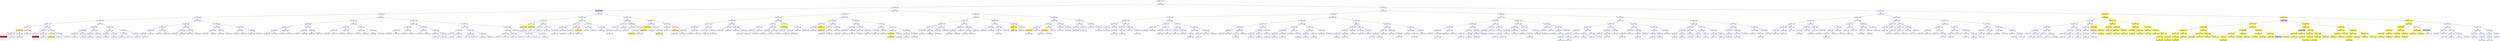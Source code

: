 /* Pid:   4480 */
digraph processtree {
graph [rankdir = "TB"];
vad_fffffa8031d34e88 -> vad_fffffa80314508b0
vad_fffffa80314508b0 [label = "{ VadS\n0bd70000 - 0be6ffff }"shape = "record" color = "blue" style = "filled" fillcolor = "white"];
vad_fffffa80314508b0 -> vad_fffffa803384a940
vad_fffffa803384a940 [label = "{ VadS\n03a50000 - 03a8ffff }"shape = "record" color = "blue" style = "filled" fillcolor = "white"];
vad_fffffa803384a940 -> vad_fffffa803312d400
vad_fffffa803312d400 [label = "{ Vad \n013d0000 - 01497fff }"shape = "record" color = "blue" style = "filled" fillcolor = "gray"];
vad_fffffa803312d400 -> vad_fffffa8033411e70
vad_fffffa8033411e70 [label = "{ VadS\n00ee0000 - 00eeffff }"shape = "record" color = "blue" style = "filled" fillcolor = "white"];
vad_fffffa8033411e70 -> vad_fffffa80311192d0
vad_fffffa80311192d0 [label = "{ VadS\n00ce0000 - 00ceffff }"shape = "record" color = "blue" style = "filled" fillcolor = "white"];
vad_fffffa80311192d0 -> vad_fffffa8031468e70
vad_fffffa8031468e70 [label = "{ VadS\n00440000 - 0044ffff }"shape = "record" color = "blue" style = "filled" fillcolor = "white"];
vad_fffffa8031468e70 -> vad_fffffa803270e470
vad_fffffa803270e470 [label = "{ VadS\n000d0000 - 001cffff }"shape = "record" color = "blue" style = "filled" fillcolor = "white"];
vad_fffffa803270e470 -> vad_fffffa803250f130
vad_fffffa803250f130 [label = "{ Vad \n000a0000 - 000a0fff }"shape = "record" color = "blue" style = "filled" fillcolor = "white"];
vad_fffffa803250f130 -> vad_fffffa8033861d60
vad_fffffa8033861d60 [label = "{ Vad \n00040000 - 00040fff }"shape = "record" color = "blue" style = "filled" fillcolor = "yellow"];
vad_fffffa8033861d60 -> vad_fffffa8031849ac0
vad_fffffa8031849ac0 [label = "{ Vad \n00020000 - 00026fff }"shape = "record" color = "blue" style = "filled" fillcolor = "white"];
vad_fffffa8031849ac0 -> vad_fffffa803273b7f0
vad_fffffa803273b7f0 [label = "{ Vad \n00010000 - 0001ffff }"shape = "record" color = "blue" style = "filled" fillcolor = "red"];
vad_fffffa8031849ac0 -> vad_fffffa8031679010
vad_fffffa8031679010 [label = "{ Vad \n00030000 - 00031fff }"shape = "record" color = "blue" style = "filled" fillcolor = "white"];
vad_fffffa8033861d60 -> vad_fffffa8033457b00
vad_fffffa8033457b00 [label = "{ VadS\n00050000 - 0008ffff }"shape = "record" color = "blue" style = "filled" fillcolor = "white"];
vad_fffffa8033457b00 -> vad_fffffa8033374d40
vad_fffffa8033374d40 [label = "{ Vad \n00090000 - 00093fff }"shape = "record" color = "blue" style = "filled" fillcolor = "white"];
vad_fffffa803250f130 -> vad_fffffa8033913b10
vad_fffffa8033913b10 [label = "{ VadS\n000b0000 - 000b0fff }"shape = "record" color = "blue" style = "filled" fillcolor = "white"];
vad_fffffa8033913b10 -> vad_fffffa803342d790
vad_fffffa803342d790 [label = "{ Vadm\n000c0000 - 000c0fff }"shape = "record" color = "blue" style = "filled" fillcolor = "white"];
vad_fffffa803270e470 -> vad_fffffa803165cd60
vad_fffffa803165cd60 [label = "{ Vadm\n00290000 - 0038ffff }"shape = "record" color = "blue" style = "filled" fillcolor = "white"];
vad_fffffa803165cd60 -> vad_fffffa803355e260
vad_fffffa803355e260 [label = "{ VadS\n001e0000 - 001effff }"shape = "record" color = "blue" style = "filled" fillcolor = "white"];
vad_fffffa803355e260 -> vad_fffffa803247c320
vad_fffffa803247c320 [label = "{ Vadm\n001d0000 - 001d0fff }"shape = "record" color = "blue" style = "filled" fillcolor = "white"];
vad_fffffa803355e260 -> vad_fffffa803287ae70
vad_fffffa803287ae70 [label = "{ VadS\n00270000 - 0027ffff }"shape = "record" color = "blue" style = "filled" fillcolor = "white"];
vad_fffffa803287ae70 -> vad_fffffa80324ce2a0
vad_fffffa80324ce2a0 [label = "{ VadS\n001f0000 - 0026ffff }"shape = "record" color = "blue" style = "filled" fillcolor = "red"];
vad_fffffa803287ae70 -> vad_fffffa8032668d20
vad_fffffa8032668d20 [label = "{ VadS\n00280000 - 0028ffff }"shape = "record" color = "blue" style = "filled" fillcolor = "white"];
vad_fffffa803165cd60 -> vad_fffffa8031ae23c0
vad_fffffa8031ae23c0 [label = "{ VadS\n00420000 - 0042ffff }"shape = "record" color = "blue" style = "filled" fillcolor = "white"];
vad_fffffa8031ae23c0 -> vad_fffffa80324d9110
vad_fffffa80324d9110 [label = "{ VadS\n00400000 - 0040ffff }"shape = "record" color = "blue" style = "filled" fillcolor = "white"];
vad_fffffa80324d9110 -> vad_fffffa803275bc20
vad_fffffa803275bc20 [label = "{ Vad \n00390000 - 003f6fff }"shape = "record" color = "blue" style = "filled" fillcolor = "yellow"];
vad_fffffa80324d9110 -> vad_fffffa803276cb70
vad_fffffa803276cb70 [label = "{ VadS\n00410000 - 0041ffff }"shape = "record" color = "blue" style = "filled" fillcolor = "white"];
vad_fffffa8031ae23c0 -> vad_fffffa80331300d0
vad_fffffa80331300d0 [label = "{ VadS\n00430000 - 0043ffff }"shape = "record" color = "blue" style = "filled" fillcolor = "white"];
vad_fffffa8031468e70 -> vad_fffffa8031652a40
vad_fffffa8031652a40 [label = "{ VadS\n00500000 - 0050ffff }"shape = "record" color = "blue" style = "filled" fillcolor = "white"];
vad_fffffa8031652a40 -> vad_fffffa80334f59b0
vad_fffffa80334f59b0 [label = "{ VadS\n004a0000 - 004affff }"shape = "record" color = "blue" style = "filled" fillcolor = "white"];
vad_fffffa80334f59b0 -> vad_fffffa8031784ad0
vad_fffffa8031784ad0 [label = "{ VadS\n00480000 - 0048ffff }"shape = "record" color = "blue" style = "filled" fillcolor = "white"];
vad_fffffa8031784ad0 -> vad_fffffa80316a9e70
vad_fffffa80316a9e70 [label = "{ VadS\n00460000 - 0046ffff }"shape = "record" color = "blue" style = "filled" fillcolor = "white"];
vad_fffffa80316a9e70 -> vad_fffffa8032777e70
vad_fffffa8032777e70 [label = "{ VadS\n00450000 - 0045ffff }"shape = "record" color = "blue" style = "filled" fillcolor = "white"];
vad_fffffa80316a9e70 -> vad_fffffa803312f9b0
vad_fffffa803312f9b0 [label = "{ VadS\n00470000 - 0047ffff }"shape = "record" color = "blue" style = "filled" fillcolor = "white"];
vad_fffffa8031784ad0 -> vad_fffffa80331b9da0
vad_fffffa80331b9da0 [label = "{ VadS\n00490000 - 0049ffff }"shape = "record" color = "blue" style = "filled" fillcolor = "white"];
vad_fffffa80334f59b0 -> vad_fffffa803124d460
vad_fffffa803124d460 [label = "{ VadS\n004e0000 - 004effff }"shape = "record" color = "blue" style = "filled" fillcolor = "white"];
vad_fffffa803124d460 -> vad_fffffa8031f30510
vad_fffffa8031f30510 [label = "{ VadS\n004c0000 - 004cffff }"shape = "record" color = "blue" style = "filled" fillcolor = "white"];
vad_fffffa8031f30510 -> vad_fffffa80316cf3e0
vad_fffffa80316cf3e0 [label = "{ VadS\n004b0000 - 004bffff }"shape = "record" color = "blue" style = "filled" fillcolor = "white"];
vad_fffffa8031f30510 -> vad_fffffa8031eb45d0
vad_fffffa8031eb45d0 [label = "{ VadS\n004d0000 - 004dffff }"shape = "record" color = "blue" style = "filled" fillcolor = "white"];
vad_fffffa803124d460 -> vad_fffffa8032460160
vad_fffffa8032460160 [label = "{ VadS\n004f0000 - 004fffff }"shape = "record" color = "blue" style = "filled" fillcolor = "white"];
vad_fffffa8031652a40 -> vad_fffffa803150a010
vad_fffffa803150a010 [label = "{ VadS\n00570000 - 0057ffff }"shape = "record" color = "blue" style = "filled" fillcolor = "white"];
vad_fffffa803150a010 -> vad_fffffa80327712d0
vad_fffffa80327712d0 [label = "{ VadS\n00540000 - 0054ffff }"shape = "record" color = "blue" style = "filled" fillcolor = "white"];
vad_fffffa80327712d0 -> vad_fffffa8031eb5310
vad_fffffa8031eb5310 [label = "{ VadS\n00520000 - 0052ffff }"shape = "record" color = "blue" style = "filled" fillcolor = "white"];
vad_fffffa8031eb5310 -> vad_fffffa80326ab830
vad_fffffa80326ab830 [label = "{ VadS\n00510000 - 0051ffff }"shape = "record" color = "blue" style = "filled" fillcolor = "white"];
vad_fffffa8031eb5310 -> vad_fffffa803130a700
vad_fffffa803130a700 [label = "{ VadS\n00530000 - 0053ffff }"shape = "record" color = "blue" style = "filled" fillcolor = "white"];
vad_fffffa80327712d0 -> vad_fffffa8031e197a0
vad_fffffa8031e197a0 [label = "{ VadS\n00550000 - 0055ffff }"shape = "record" color = "blue" style = "filled" fillcolor = "white"];
vad_fffffa8031e197a0 -> vad_fffffa803183a400
vad_fffffa803183a400 [label = "{ VadS\n00560000 - 0056ffff }"shape = "record" color = "blue" style = "filled" fillcolor = "white"];
vad_fffffa803150a010 -> vad_fffffa8032765e70
vad_fffffa8032765e70 [label = "{ VadS\n00ca0000 - 00caffff }"shape = "record" color = "blue" style = "filled" fillcolor = "white"];
vad_fffffa8032765e70 -> vad_fffffa80338afe70
vad_fffffa80338afe70 [label = "{ Vadm\n00710000 - 00890fff }"shape = "record" color = "blue" style = "filled" fillcolor = "white"];
vad_fffffa80338afe70 -> vad_fffffa80323cdc90
vad_fffffa80323cdc90 [label = "{ Vad \n00580000 - 00707fff }"shape = "record" color = "blue" style = "filled" fillcolor = "white"];
vad_fffffa80338afe70 -> vad_fffffa80327371d0
vad_fffffa80327371d0 [label = "{ Vad \n008a0000 - 00c94fff }"shape = "record" color = "blue" style = "filled" fillcolor = "white"];
vad_fffffa8032765e70 -> vad_fffffa80338f8980
vad_fffffa80338f8980 [label = "{ VadS\n00cc0000 - 00ccffff }"shape = "record" color = "blue" style = "filled" fillcolor = "white"];
vad_fffffa80338f8980 -> vad_fffffa8031786e60
vad_fffffa8031786e60 [label = "{ VadS\n00cb0000 - 00cbffff }"shape = "record" color = "blue" style = "filled" fillcolor = "white"];
vad_fffffa80338f8980 -> vad_fffffa8032403c40
vad_fffffa8032403c40 [label = "{ VadS\n00cd0000 - 00cdffff }"shape = "record" color = "blue" style = "filled" fillcolor = "white"];
vad_fffffa80311192d0 -> vad_fffffa803171cc50
vad_fffffa803171cc50 [label = "{ VadS\n00de0000 - 00deffff }"shape = "record" color = "blue" style = "filled" fillcolor = "white"];
vad_fffffa803171cc50 -> vad_fffffa80313348c0
vad_fffffa80313348c0 [label = "{ VadS\n00d60000 - 00d6ffff }"shape = "record" color = "blue" style = "filled" fillcolor = "white"];
vad_fffffa80313348c0 -> vad_fffffa80338e2510
vad_fffffa80338e2510 [label = "{ VadS\n00d20000 - 00d2ffff }"shape = "record" color = "blue" style = "filled" fillcolor = "white"];
vad_fffffa80338e2510 -> vad_fffffa8033880460
vad_fffffa8033880460 [label = "{ VadS\n00d00000 - 00d0ffff }"shape = "record" color = "blue" style = "filled" fillcolor = "white"];
vad_fffffa8033880460 -> vad_fffffa80313703d0
vad_fffffa80313703d0 [label = "{ VadS\n00cf0000 - 00cfffff }"shape = "record" color = "blue" style = "filled" fillcolor = "white"];
vad_fffffa8033880460 -> vad_fffffa8031ed2510
vad_fffffa8031ed2510 [label = "{ VadS\n00d10000 - 00d1ffff }"shape = "record" color = "blue" style = "filled" fillcolor = "white"];
vad_fffffa80338e2510 -> vad_fffffa8031198b90
vad_fffffa8031198b90 [label = "{ VadS\n00d40000 - 00d4ffff }"shape = "record" color = "blue" style = "filled" fillcolor = "white"];
vad_fffffa8031198b90 -> vad_fffffa803143fbf0
vad_fffffa803143fbf0 [label = "{ VadS\n00d30000 - 00d3ffff }"shape = "record" color = "blue" style = "filled" fillcolor = "white"];
vad_fffffa8031198b90 -> vad_fffffa8033a75710
vad_fffffa8033a75710 [label = "{ VadS\n00d50000 - 00d5ffff }"shape = "record" color = "blue" style = "filled" fillcolor = "white"];
vad_fffffa80313348c0 -> vad_fffffa80311ac630
vad_fffffa80311ac630 [label = "{ VadS\n00da0000 - 00daffff }"shape = "record" color = "blue" style = "filled" fillcolor = "white"];
vad_fffffa80311ac630 -> vad_fffffa8031452ba0
vad_fffffa8031452ba0 [label = "{ VadS\n00d80000 - 00d8ffff }"shape = "record" color = "blue" style = "filled" fillcolor = "white"];
vad_fffffa8031452ba0 -> vad_fffffa80311a99c0
vad_fffffa80311a99c0 [label = "{ VadS\n00d70000 - 00d7ffff }"shape = "record" color = "blue" style = "filled" fillcolor = "white"];
vad_fffffa8031452ba0 -> vad_fffffa8031432530
vad_fffffa8031432530 [label = "{ VadS\n00d90000 - 00d9ffff }"shape = "record" color = "blue" style = "filled" fillcolor = "white"];
vad_fffffa80311ac630 -> vad_fffffa80317bf610
vad_fffffa80317bf610 [label = "{ VadS\n00dc0000 - 00dcffff }"shape = "record" color = "blue" style = "filled" fillcolor = "white"];
vad_fffffa80317bf610 -> vad_fffffa803140e530
vad_fffffa803140e530 [label = "{ VadS\n00db0000 - 00dbffff }"shape = "record" color = "blue" style = "filled" fillcolor = "white"];
vad_fffffa80317bf610 -> vad_fffffa8031031540
vad_fffffa8031031540 [label = "{ VadS\n00dd0000 - 00ddffff }"shape = "record" color = "blue" style = "filled" fillcolor = "white"];
vad_fffffa803171cc50 -> vad_fffffa8032401820
vad_fffffa8032401820 [label = "{ VadS\n00e60000 - 00e6ffff }"shape = "record" color = "blue" style = "filled" fillcolor = "white"];
vad_fffffa8032401820 -> vad_fffffa8032579af0
vad_fffffa8032579af0 [label = "{ VadS\n00e20000 - 00e2ffff }"shape = "record" color = "blue" style = "filled" fillcolor = "white"];
vad_fffffa8032579af0 -> vad_fffffa803266ac30
vad_fffffa803266ac30 [label = "{ VadS\n00e00000 - 00e0ffff }"shape = "record" color = "blue" style = "filled" fillcolor = "white"];
vad_fffffa803266ac30 -> vad_fffffa8031421010
vad_fffffa8031421010 [label = "{ VadS\n00df0000 - 00dfffff }"shape = "record" color = "blue" style = "filled" fillcolor = "white"];
vad_fffffa803266ac30 -> vad_fffffa80325e7ae0
vad_fffffa80325e7ae0 [label = "{ VadS\n00e10000 - 00e1ffff }"shape = "record" color = "blue" style = "filled" fillcolor = "white"];
vad_fffffa8032579af0 -> vad_fffffa80325d2310
vad_fffffa80325d2310 [label = "{ VadS\n00e40000 - 00e4ffff }"shape = "record" color = "blue" style = "filled" fillcolor = "white"];
vad_fffffa80325d2310 -> vad_fffffa80317c4470
vad_fffffa80317c4470 [label = "{ VadS\n00e30000 - 00e3ffff }"shape = "record" color = "blue" style = "filled" fillcolor = "white"];
vad_fffffa80325d2310 -> vad_fffffa8031f07300
vad_fffffa8031f07300 [label = "{ VadS\n00e50000 - 00e5ffff }"shape = "record" color = "blue" style = "filled" fillcolor = "white"];
vad_fffffa8032401820 -> vad_fffffa8031ebb180
vad_fffffa8031ebb180 [label = "{ VadS\n00ea0000 - 00eaffff }"shape = "record" color = "blue" style = "filled" fillcolor = "white"];
vad_fffffa8031ebb180 -> vad_fffffa8031ec0e70
vad_fffffa8031ec0e70 [label = "{ VadS\n00e80000 - 00e8ffff }"shape = "record" color = "blue" style = "filled" fillcolor = "white"];
vad_fffffa8031ec0e70 -> vad_fffffa8031e2c850
vad_fffffa8031e2c850 [label = "{ VadS\n00e70000 - 00e7ffff }"shape = "record" color = "blue" style = "filled" fillcolor = "white"];
vad_fffffa8031ec0e70 -> vad_fffffa803181fe70
vad_fffffa803181fe70 [label = "{ VadS\n00e90000 - 00e9ffff }"shape = "record" color = "blue" style = "filled" fillcolor = "white"];
vad_fffffa8031ebb180 -> vad_fffffa80311a5290
vad_fffffa80311a5290 [label = "{ VadS\n00ec0000 - 00ecffff }"shape = "record" color = "blue" style = "filled" fillcolor = "white"];
vad_fffffa80311a5290 -> vad_fffffa80325c5910
vad_fffffa80325c5910 [label = "{ VadS\n00eb0000 - 00ebffff }"shape = "record" color = "blue" style = "filled" fillcolor = "white"];
vad_fffffa80311a5290 -> vad_fffffa80316c5240
vad_fffffa80316c5240 [label = "{ VadS\n00ed0000 - 00edffff }"shape = "record" color = "blue" style = "filled" fillcolor = "white"];
vad_fffffa8033411e70 -> vad_fffffa8031163ce0
vad_fffffa8031163ce0 [label = "{ VadS\n010e0000 - 010effff }"shape = "record" color = "blue" style = "filled" fillcolor = "white"];
vad_fffffa8031163ce0 -> vad_fffffa80317f0090
vad_fffffa80317f0090 [label = "{ VadS\n00fe0000 - 00feffff }"shape = "record" color = "blue" style = "filled" fillcolor = "white"];
vad_fffffa80317f0090 -> vad_fffffa80325a45b0
vad_fffffa80325a45b0 [label = "{ VadS\n00f60000 - 00f6ffff }"shape = "record" color = "blue" style = "filled" fillcolor = "white"];
vad_fffffa80325a45b0 -> vad_fffffa8031675d90
vad_fffffa8031675d90 [label = "{ VadS\n00f20000 - 00f2ffff }"shape = "record" color = "blue" style = "filled" fillcolor = "white"];
vad_fffffa8031675d90 -> vad_fffffa8032825770
vad_fffffa8032825770 [label = "{ VadS\n00f00000 - 00f0ffff }"shape = "record" color = "blue" style = "filled" fillcolor = "white"];
vad_fffffa8032825770 -> vad_fffffa8032782d00
vad_fffffa8032782d00 [label = "{ VadS\n00ef0000 - 00efffff }"shape = "record" color = "blue" style = "filled" fillcolor = "white"];
vad_fffffa8032825770 -> vad_fffffa8031e2f810
vad_fffffa8031e2f810 [label = "{ VadS\n00f10000 - 00f1ffff }"shape = "record" color = "blue" style = "filled" fillcolor = "white"];
vad_fffffa8031675d90 -> vad_fffffa8031679fc0
vad_fffffa8031679fc0 [label = "{ VadS\n00f40000 - 00f4ffff }"shape = "record" color = "blue" style = "filled" fillcolor = "white"];
vad_fffffa8031679fc0 -> vad_fffffa80338906a0
vad_fffffa80338906a0 [label = "{ VadS\n00f30000 - 00f3ffff }"shape = "record" color = "blue" style = "filled" fillcolor = "white"];
vad_fffffa8031679fc0 -> vad_fffffa8032448e60
vad_fffffa8032448e60 [label = "{ VadS\n00f50000 - 00f5ffff }"shape = "record" color = "blue" style = "filled" fillcolor = "white"];
vad_fffffa80325a45b0 -> vad_fffffa8031ebee70
vad_fffffa8031ebee70 [label = "{ VadS\n00fa0000 - 00faffff }"shape = "record" color = "blue" style = "filled" fillcolor = "white"];
vad_fffffa8031ebee70 -> vad_fffffa803177b840
vad_fffffa803177b840 [label = "{ VadS\n00f80000 - 00f8ffff }"shape = "record" color = "blue" style = "filled" fillcolor = "white"];
vad_fffffa803177b840 -> vad_fffffa80326e1e30
vad_fffffa80326e1e30 [label = "{ VadS\n00f70000 - 00f7ffff }"shape = "record" color = "blue" style = "filled" fillcolor = "white"];
vad_fffffa803177b840 -> vad_fffffa80325f4fc0
vad_fffffa80325f4fc0 [label = "{ VadS\n00f90000 - 00f9ffff }"shape = "record" color = "blue" style = "filled" fillcolor = "white"];
vad_fffffa8031ebee70 -> vad_fffffa8031eeebd0
vad_fffffa8031eeebd0 [label = "{ VadS\n00fc0000 - 00fcffff }"shape = "record" color = "blue" style = "filled" fillcolor = "white"];
vad_fffffa8031eeebd0 -> vad_fffffa8031ee9e00
vad_fffffa8031ee9e00 [label = "{ VadS\n00fb0000 - 00fbffff }"shape = "record" color = "blue" style = "filled" fillcolor = "white"];
vad_fffffa8031eeebd0 -> vad_fffffa8033911860
vad_fffffa8033911860 [label = "{ VadS\n00fd0000 - 00fdffff }"shape = "record" color = "blue" style = "filled" fillcolor = "white"];
vad_fffffa80317f0090 -> vad_fffffa8033412890
vad_fffffa8033412890 [label = "{ VadS\n01060000 - 0106ffff }"shape = "record" color = "blue" style = "filled" fillcolor = "white"];
vad_fffffa8033412890 -> vad_fffffa80310e9150
vad_fffffa80310e9150 [label = "{ VadS\n01020000 - 0102ffff }"shape = "record" color = "blue" style = "filled" fillcolor = "white"];
vad_fffffa80310e9150 -> vad_fffffa803181b910
vad_fffffa803181b910 [label = "{ VadS\n01000000 - 0100ffff }"shape = "record" color = "blue" style = "filled" fillcolor = "white"];
vad_fffffa803181b910 -> vad_fffffa8031880e70
vad_fffffa8031880e70 [label = "{ VadS\n00ff0000 - 00ffffff }"shape = "record" color = "blue" style = "filled" fillcolor = "white"];
vad_fffffa803181b910 -> vad_fffffa80317b4430
vad_fffffa80317b4430 [label = "{ VadS\n01010000 - 0101ffff }"shape = "record" color = "blue" style = "filled" fillcolor = "white"];
vad_fffffa80310e9150 -> vad_fffffa8032b4b2b0
vad_fffffa8032b4b2b0 [label = "{ VadS\n01040000 - 0104ffff }"shape = "record" color = "blue" style = "filled" fillcolor = "white"];
vad_fffffa8032b4b2b0 -> vad_fffffa80333aeca0
vad_fffffa80333aeca0 [label = "{ VadS\n01030000 - 0103ffff }"shape = "record" color = "blue" style = "filled" fillcolor = "white"];
vad_fffffa8032b4b2b0 -> vad_fffffa8032836ec0
vad_fffffa8032836ec0 [label = "{ VadS\n01050000 - 0105ffff }"shape = "record" color = "blue" style = "filled" fillcolor = "white"];
vad_fffffa8033412890 -> vad_fffffa803112df60
vad_fffffa803112df60 [label = "{ VadS\n010a0000 - 010affff }"shape = "record" color = "blue" style = "filled" fillcolor = "white"];
vad_fffffa803112df60 -> vad_fffffa8031437910
vad_fffffa8031437910 [label = "{ VadS\n01080000 - 0108ffff }"shape = "record" color = "blue" style = "filled" fillcolor = "white"];
vad_fffffa8031437910 -> vad_fffffa803384c6a0
vad_fffffa803384c6a0 [label = "{ VadS\n01070000 - 0107ffff }"shape = "record" color = "blue" style = "filled" fillcolor = "white"];
vad_fffffa8031437910 -> vad_fffffa8031e48160
vad_fffffa8031e48160 [label = "{ VadS\n01090000 - 0109ffff }"shape = "record" color = "blue" style = "filled" fillcolor = "white"];
vad_fffffa803112df60 -> vad_fffffa803249ebd0
vad_fffffa803249ebd0 [label = "{ VadS\n010c0000 - 010cffff }"shape = "record" color = "blue" style = "filled" fillcolor = "white"];
vad_fffffa803249ebd0 -> vad_fffffa8032effbf0
vad_fffffa8032effbf0 [label = "{ VadS\n010b0000 - 010bffff }"shape = "record" color = "blue" style = "filled" fillcolor = "white"];
vad_fffffa803249ebd0 -> vad_fffffa80311ad200
vad_fffffa80311ad200 [label = "{ VadS\n010d0000 - 010dffff }"shape = "record" color = "blue" style = "filled" fillcolor = "white"];
vad_fffffa8031163ce0 -> vad_fffffa803111d640
vad_fffffa803111d640 [label = "{ VadS\n011e0000 - 011effff }"shape = "record" color = "blue" style = "filled" fillcolor = "white"];
vad_fffffa803111d640 -> vad_fffffa80311aac90
vad_fffffa80311aac90 [label = "{ VadS\n01160000 - 0116ffff }"shape = "record" color = "blue" style = "filled" fillcolor = "white"];
vad_fffffa80311aac90 -> vad_fffffa803132db60
vad_fffffa803132db60 [label = "{ VadS\n01120000 - 0112ffff }"shape = "record" color = "blue" style = "filled" fillcolor = "white"];
vad_fffffa803132db60 -> vad_fffffa8031204190
vad_fffffa8031204190 [label = "{ VadS\n01100000 - 0110ffff }"shape = "record" color = "blue" style = "filled" fillcolor = "white"];
vad_fffffa8031204190 -> vad_fffffa8031403860
vad_fffffa8031403860 [label = "{ VadS\n010f0000 - 010fffff }"shape = "record" color = "blue" style = "filled" fillcolor = "white"];
vad_fffffa8031204190 -> vad_fffffa8031158b10
vad_fffffa8031158b10 [label = "{ VadS\n01110000 - 0111ffff }"shape = "record" color = "blue" style = "filled" fillcolor = "white"];
vad_fffffa803132db60 -> vad_fffffa80313e8920
vad_fffffa80313e8920 [label = "{ VadS\n01140000 - 0114ffff }"shape = "record" color = "blue" style = "filled" fillcolor = "white"];
vad_fffffa80313e8920 -> vad_fffffa8030f3d540
vad_fffffa8030f3d540 [label = "{ VadS\n01130000 - 0113ffff }"shape = "record" color = "blue" style = "filled" fillcolor = "white"];
vad_fffffa80313e8920 -> vad_fffffa8031a81610
vad_fffffa8031a81610 [label = "{ VadS\n01150000 - 0115ffff }"shape = "record" color = "blue" style = "filled" fillcolor = "white"];
vad_fffffa80311aac90 -> vad_fffffa80312c86e0
vad_fffffa80312c86e0 [label = "{ VadS\n011a0000 - 011affff }"shape = "record" color = "blue" style = "filled" fillcolor = "white"];
vad_fffffa80312c86e0 -> vad_fffffa803177f470
vad_fffffa803177f470 [label = "{ VadS\n01180000 - 0118ffff }"shape = "record" color = "blue" style = "filled" fillcolor = "white"];
vad_fffffa803177f470 -> vad_fffffa8032576540
vad_fffffa8032576540 [label = "{ VadS\n01170000 - 0117ffff }"shape = "record" color = "blue" style = "filled" fillcolor = "white"];
vad_fffffa803177f470 -> vad_fffffa80314cb960
vad_fffffa80314cb960 [label = "{ VadS\n01190000 - 0119ffff }"shape = "record" color = "blue" style = "filled" fillcolor = "white"];
vad_fffffa80312c86e0 -> vad_fffffa803140a770
vad_fffffa803140a770 [label = "{ VadS\n011c0000 - 011cffff }"shape = "record" color = "blue" style = "filled" fillcolor = "white"];
vad_fffffa803140a770 -> vad_fffffa80313e8f30
vad_fffffa80313e8f30 [label = "{ VadS\n011b0000 - 011bffff }"shape = "record" color = "blue" style = "filled" fillcolor = "white"];
vad_fffffa803140a770 -> vad_fffffa8031221690
vad_fffffa8031221690 [label = "{ VadS\n011d0000 - 011dffff }"shape = "record" color = "blue" style = "filled" fillcolor = "white"];
vad_fffffa803111d640 -> vad_fffffa8033416190
vad_fffffa8033416190 [label = "{ VadS\n012e0000 - 012effff }"shape = "record" color = "blue" style = "filled" fillcolor = "white"];
vad_fffffa8033416190 -> vad_fffffa803253ccc0
vad_fffffa803253ccc0 [label = "{ VadS\n01260000 - 0126ffff }"shape = "record" color = "blue" style = "filled" fillcolor = "white"];
vad_fffffa803253ccc0 -> vad_fffffa80310cc5d0
vad_fffffa80310cc5d0 [label = "{ VadS\n01220000 - 0122ffff }"shape = "record" color = "blue" style = "filled" fillcolor = "white"];
vad_fffffa80310cc5d0 -> vad_fffffa8031120da0
vad_fffffa8031120da0 [label = "{ VadS\n01200000 - 0120ffff }"shape = "record" color = "blue" style = "filled" fillcolor = "white"];
vad_fffffa8031120da0 -> vad_fffffa8031350540
vad_fffffa8031350540 [label = "{ VadS\n011f0000 - 011fffff }"shape = "record" color = "blue" style = "filled" fillcolor = "white"];
vad_fffffa8031120da0 -> vad_fffffa8031160190
vad_fffffa8031160190 [label = "{ VadS\n01210000 - 0121ffff }"shape = "record" color = "blue" style = "filled" fillcolor = "white"];
vad_fffffa80310cc5d0 -> vad_fffffa8031563e10
vad_fffffa8031563e10 [label = "{ VadS\n01240000 - 0124ffff }"shape = "record" color = "blue" style = "filled" fillcolor = "white"];
vad_fffffa8031563e10 -> vad_fffffa8031443580
vad_fffffa8031443580 [label = "{ VadS\n01230000 - 0123ffff }"shape = "record" color = "blue" style = "filled" fillcolor = "white"];
vad_fffffa8031563e10 -> vad_fffffa80315689d0
vad_fffffa80315689d0 [label = "{ VadS\n01250000 - 0125ffff }"shape = "record" color = "blue" style = "filled" fillcolor = "white"];
vad_fffffa803253ccc0 -> vad_fffffa80314cbfc0
vad_fffffa80314cbfc0 [label = "{ VadS\n012a0000 - 012affff }"shape = "record" color = "blue" style = "filled" fillcolor = "white"];
vad_fffffa80314cbfc0 -> vad_fffffa803246fcc0
vad_fffffa803246fcc0 [label = "{ VadS\n01280000 - 0128ffff }"shape = "record" color = "blue" style = "filled" fillcolor = "white"];
vad_fffffa803246fcc0 -> vad_fffffa8033414bb0
vad_fffffa8033414bb0 [label = "{ VadS\n01270000 - 0127ffff }"shape = "record" color = "blue" style = "filled" fillcolor = "white"];
vad_fffffa803246fcc0 -> vad_fffffa803158cf60
vad_fffffa803158cf60 [label = "{ VadS\n01290000 - 0129ffff }"shape = "record" color = "blue" style = "filled" fillcolor = "white"];
vad_fffffa80314cbfc0 -> vad_fffffa8031868bd0
vad_fffffa8031868bd0 [label = "{ VadS\n012c0000 - 012cffff }"shape = "record" color = "blue" style = "filled" fillcolor = "white"];
vad_fffffa8031868bd0 -> vad_fffffa80314906e0
vad_fffffa80314906e0 [label = "{ VadS\n012b0000 - 012bffff }"shape = "record" color = "blue" style = "filled" fillcolor = "white"];
vad_fffffa8031868bd0 -> vad_fffffa80318259f0
vad_fffffa80318259f0 [label = "{ VadS\n012d0000 - 012dffff }"shape = "record" color = "blue" style = "filled" fillcolor = "white"];
vad_fffffa8033416190 -> vad_fffffa80327129a0
vad_fffffa80327129a0 [label = "{ VadS\n01360000 - 0136ffff }"shape = "record" color = "blue" style = "filled" fillcolor = "white"];
vad_fffffa80327129a0 -> vad_fffffa803145e4b0
vad_fffffa803145e4b0 [label = "{ VadS\n01320000 - 0132ffff }"shape = "record" color = "blue" style = "filled" fillcolor = "white"];
vad_fffffa803145e4b0 -> vad_fffffa803320dca0
vad_fffffa803320dca0 [label = "{ VadS\n01300000 - 0130ffff }"shape = "record" color = "blue" style = "filled" fillcolor = "white"];
vad_fffffa803320dca0 -> vad_fffffa80314265d0
vad_fffffa80314265d0 [label = "{ VadS\n012f0000 - 012fffff }"shape = "record" color = "blue" style = "filled" fillcolor = "white"];
vad_fffffa803320dca0 -> vad_fffffa803178eee0
vad_fffffa803178eee0 [label = "{ VadS\n01310000 - 0131ffff }"shape = "record" color = "blue" style = "filled" fillcolor = "white"];
vad_fffffa803145e4b0 -> vad_fffffa8031619720
vad_fffffa8031619720 [label = "{ VadS\n01340000 - 0134ffff }"shape = "record" color = "blue" style = "filled" fillcolor = "white"];
vad_fffffa8031619720 -> vad_fffffa80315e1580
vad_fffffa80315e1580 [label = "{ VadS\n01330000 - 0133ffff }"shape = "record" color = "blue" style = "filled" fillcolor = "white"];
vad_fffffa8031619720 -> vad_fffffa803163ecf0
vad_fffffa803163ecf0 [label = "{ VadS\n01350000 - 0135ffff }"shape = "record" color = "blue" style = "filled" fillcolor = "white"];
vad_fffffa80327129a0 -> vad_fffffa80325d13e0
vad_fffffa80325d13e0 [label = "{ Vad \n013a0000 - 013a0fff }"shape = "record" color = "blue" style = "filled" fillcolor = "white"];
vad_fffffa80325d13e0 -> vad_fffffa8033746740
vad_fffffa8033746740 [label = "{ VadS\n01380000 - 0138ffff }"shape = "record" color = "blue" style = "filled" fillcolor = "white"];
vad_fffffa8033746740 -> vad_fffffa80317cec60
vad_fffffa80317cec60 [label = "{ VadS\n01370000 - 0137ffff }"shape = "record" color = "blue" style = "filled" fillcolor = "white"];
vad_fffffa8033746740 -> vad_fffffa80332439d0
vad_fffffa80332439d0 [label = "{ Vad \n01390000 - 01391fff }"shape = "record" color = "blue" style = "filled" fillcolor = "white"];
vad_fffffa80325d13e0 -> vad_fffffa803285f690
vad_fffffa803285f690 [label = "{ Vad \n013b0000 - 013b1fff }"shape = "record" color = "blue" style = "filled" fillcolor = "white"];
vad_fffffa803285f690 -> vad_fffffa80316a7430
vad_fffffa80316a7430 [label = "{ VadS\n013c0000 - 013c0fff }"shape = "record" color = "blue" style = "filled" fillcolor = "white"];
vad_fffffa803312d400 -> vad_fffffa8032a05070
vad_fffffa8032a05070 [label = "{ VadS\n031f0000 - 0322ffff }"shape = "record" color = "blue" style = "filled" fillcolor = "white"];
vad_fffffa8032a05070 -> vad_fffffa80313315e0
vad_fffffa80313315e0 [label = "{ VadS\n02d10000 - 02d4ffff }"shape = "record" color = "blue" style = "filled" fillcolor = "white"];
vad_fffffa80313315e0 -> vad_fffffa80316c7380
vad_fffffa80316c7380 [label = "{ Vad \n02c80000 - 02c8ffff }"shape = "record" color = "blue" style = "filled" fillcolor = "white"];
vad_fffffa80316c7380 -> vad_fffffa80325d1580
vad_fffffa80325d1580 [label = "{ Vad \n02b70000 - 02c4efff }"shape = "record" color = "blue" style = "filled" fillcolor = "white"];
vad_fffffa80325d1580 -> vad_fffffa8033a97c50
vad_fffffa8033a97c50 [label = "{ Vad \n028a0000 - 02b6efff }"shape = "record" color = "blue" style = "filled" fillcolor = "yellow"];
vad_fffffa8033a97c50 -> vad_fffffa80323e1ae0
vad_fffffa80323e1ae0 [label = "{ Vad \n014a0000 - 0289ffff }"shape = "record" color = "blue" style = "filled" fillcolor = "white"];
vad_fffffa80325d1580 -> vad_fffffa80334f2da0
vad_fffffa80334f2da0 [label = "{ Vad \n02c60000 - 02c60fff }"shape = "record" color = "blue" style = "filled" fillcolor = "yellow"];
vad_fffffa80334f2da0 -> vad_fffffa8032d4cae0
vad_fffffa8032d4cae0 [label = "{ Vad \n02c50000 - 02c50fff }"shape = "record" color = "blue" style = "filled" fillcolor = "white"];
vad_fffffa80334f2da0 -> vad_fffffa8031580c30
vad_fffffa8031580c30 [label = "{ VadS\n02c70000 - 02c70fff }"shape = "record" color = "blue" style = "filled" fillcolor = "white"];
vad_fffffa80316c7380 -> vad_fffffa80325e6a80
vad_fffffa80325e6a80 [label = "{ VadS\n02ca0000 - 02cdffff }"shape = "record" color = "blue" style = "filled" fillcolor = "white"];
vad_fffffa80325e6a80 -> vad_fffffa80333321f0
vad_fffffa80333321f0 [label = "{ Vad \n02c90000 - 02c90fff }"shape = "record" color = "blue" style = "filled" fillcolor = "white"];
vad_fffffa80325e6a80 -> vad_fffffa80337b0570
vad_fffffa80337b0570 [label = "{ VadS\n02ce0000 - 02ce1fff }"shape = "record" color = "blue" style = "filled" fillcolor = "white"];
vad_fffffa80337b0570 -> vad_fffffa8031425d70
vad_fffffa8031425d70 [label = "{ VadS\n02cf0000 - 02d0ffff }"shape = "record" color = "blue" style = "filled" fillcolor = "white"];
vad_fffffa80313315e0 -> vad_fffffa803332f970
vad_fffffa803332f970 [label = "{ VadS\n02f70000 - 02f7ffff }"shape = "record" color = "blue" style = "filled" fillcolor = "white"];
vad_fffffa803332f970 -> vad_fffffa80331ef670
vad_fffffa80331ef670 [label = "{ Vad \n02de0000 - 02de0fff }"shape = "record" color = "blue" style = "filled" fillcolor = "white"];
vad_fffffa80331ef670 -> vad_fffffa80333321a0
vad_fffffa80333321a0 [label = "{ VadS\n02db0000 - 02dcffff }"shape = "record" color = "blue" style = "filled" fillcolor = "white"];
vad_fffffa80333321a0 -> vad_fffffa8033921c60
vad_fffffa8033921c60 [label = "{ Vad \n02da0000 - 02da0fff }"shape = "record" color = "blue" style = "filled" fillcolor = "white"];
vad_fffffa8033921c60 -> vad_fffffa80325bba00
vad_fffffa80325bba00 [label = "{ Vad \n02d50000 - 02d50fff }"shape = "record" color = "blue" style = "filled" fillcolor = "white"];
vad_fffffa80333321a0 -> vad_fffffa80337b18b0
vad_fffffa80337b18b0 [label = "{ Vad \n02dd0000 - 02dd0fff }"shape = "record" color = "blue" style = "filled" fillcolor = "white"];
vad_fffffa80331ef670 -> vad_fffffa803157d960
vad_fffffa803157d960 [label = "{ VadS\n02e20000 - 02e5ffff }"shape = "record" color = "blue" style = "filled" fillcolor = "white"];
vad_fffffa803157d960 -> vad_fffffa80325d5df0
vad_fffffa80325d5df0 [label = "{ Vad \n02e00000 - 02e01fff }"shape = "record" color = "blue" style = "filled" fillcolor = "white"];
vad_fffffa80325d5df0 -> vad_fffffa80324b2320
vad_fffffa80324b2320 [label = "{ Vad \n02df0000 - 02df0fff }"shape = "record" color = "blue" style = "filled" fillcolor = "white"];
vad_fffffa80325d5df0 -> vad_fffffa803382ca30
vad_fffffa803382ca30 [label = "{ Vad \n02e10000 - 02e10fff }"shape = "record" color = "blue" style = "filled" fillcolor = "white"];
vad_fffffa803157d960 -> vad_fffffa80311d41b0
vad_fffffa80311d41b0 [label = "{ Vad \n02f60000 - 02f66fff }"shape = "record" color = "blue" style = "filled" fillcolor = "yellow"];
vad_fffffa80311d41b0 -> vad_fffffa8033230d00
vad_fffffa8033230d00 [label = "{ VadS\n02e60000 - 02f5ffff }"shape = "record" color = "blue" style = "filled" fillcolor = "white"];
vad_fffffa803332f970 -> vad_fffffa8032823010
vad_fffffa8032823010 [label = "{ Vad \n030a0000 - 030a0fff }"shape = "record" color = "blue" style = "filled" fillcolor = "white"];
vad_fffffa8032823010 -> vad_fffffa8031e1ff00
vad_fffffa8031e1ff00 [label = "{ VadS\n02f90000 - 0308ffff }"shape = "record" color = "blue" style = "filled" fillcolor = "white"];
vad_fffffa8031e1ff00 -> vad_fffffa8032579150
vad_fffffa8032579150 [label = "{ Vad \n02f80000 - 02f8ffff }"shape = "record" color = "blue" style = "filled" fillcolor = "white"];
vad_fffffa8031e1ff00 -> vad_fffffa80317519c0
vad_fffffa80317519c0 [label = "{ Vad \n03090000 - 03090fff }"shape = "record" color = "blue" style = "filled" fillcolor = "white"];
vad_fffffa8032823010 -> vad_fffffa8032755010
vad_fffffa8032755010 [label = "{ Vad \n031c0000 - 031cffff }"shape = "record" color = "blue" style = "filled" fillcolor = "white"];
vad_fffffa8032755010 -> vad_fffffa8031e1ce00
vad_fffffa8031e1ce00 [label = "{ Vad \n030b0000 - 030bffff }"shape = "record" color = "blue" style = "filled" fillcolor = "white"];
vad_fffffa8032755010 -> vad_fffffa8031824a20
vad_fffffa8031824a20 [label = "{ Vad \n031d0000 - 031dffff }"shape = "record" color = "blue" style = "filled" fillcolor = "white"];
vad_fffffa8031824a20 -> vad_fffffa80323947b0
vad_fffffa80323947b0 [label = "{ Vad \n031e0000 - 031e0fff }"shape = "record" color = "blue" style = "filled" fillcolor = "white"];
vad_fffffa8032a05070 -> vad_fffffa8033334b10
vad_fffffa8033334b10 [label = "{ VadS\n03330000 - 0336ffff }"shape = "record" color = "blue" style = "filled" fillcolor = "white"];
vad_fffffa8033334b10 -> vad_fffffa8031e58cc0
vad_fffffa8031e58cc0 [label = "{ VadS\n032c0000 - 032fffff }"shape = "record" color = "blue" style = "filled" fillcolor = "white"];
vad_fffffa8031e58cc0 -> vad_fffffa8032394620
vad_fffffa8032394620 [label = "{ Vad \n03250000 - 03250fff }"shape = "record" color = "blue" style = "filled" fillcolor = "white"];
vad_fffffa8032394620 -> vad_fffffa80316d67c0
vad_fffffa80316d67c0 [label = "{ Vad \n03240000 - 03240fff }"shape = "record" color = "blue" style = "filled" fillcolor = "white"];
vad_fffffa80316d67c0 -> vad_fffffa8032d4b880
vad_fffffa8032d4b880 [label = "{ Vad \n03230000 - 03230fff }"shape = "record" color = "blue" style = "filled" fillcolor = "white"];
vad_fffffa8032394620 -> vad_fffffa803247b760
vad_fffffa803247b760 [label = "{ Vad \n03260000 - 03262fff }"shape = "record" color = "blue" style = "filled" fillcolor = "white"];
vad_fffffa803247b760 -> vad_fffffa803166e900
vad_fffffa803166e900 [label = "{ Vad \n03270000 - 03272fff }"shape = "record" color = "blue" style = "filled" fillcolor = "white"];
vad_fffffa8031e58cc0 -> vad_fffffa803144e370
vad_fffffa803144e370 [label = "{ Vadm\n03310000 - 03310fff }"shape = "record" color = "blue" style = "filled" fillcolor = "white"];
vad_fffffa803144e370 -> vad_fffffa80325d9e70
vad_fffffa80325d9e70 [label = "{ VadS\n03300000 - 03308fff }"shape = "record" color = "blue" style = "filled" fillcolor = "white"];
vad_fffffa803144e370 -> vad_fffffa80314e6330
vad_fffffa80314e6330 [label = "{ Vadm\n03320000 - 03322fff }"shape = "record" color = "blue" style = "filled" fillcolor = "white"];
vad_fffffa8033334b10 -> vad_fffffa8032888cf0
vad_fffffa8032888cf0 [label = "{ VadS\n03660000 - 0375ffff }"shape = "record" color = "blue" style = "filled" fillcolor = "white"];
vad_fffffa8032888cf0 -> vad_fffffa8031e75110
vad_fffffa8031e75110 [label = "{ VadS\n03400000 - 0341ffff }"shape = "record" color = "blue" style = "filled" fillcolor = "white"];
vad_fffffa8031e75110 -> vad_fffffa8033049430
vad_fffffa8033049430 [label = "{ Vad \n033a0000 - 033a0fff }"shape = "record" color = "blue" style = "filled" fillcolor = "yellow"];
vad_fffffa8033049430 -> vad_fffffa80337ec140
vad_fffffa80337ec140 [label = "{ Vad \n03380000 - 03381fff }"shape = "record" color = "blue" style = "filled" fillcolor = "white"];
vad_fffffa80337ec140 -> vad_fffffa803337c7e0
vad_fffffa803337c7e0 [label = "{ Vad \n03370000 - 0337bfff }"shape = "record" color = "blue" style = "filled" fillcolor = "yellow"];
vad_fffffa80337ec140 -> vad_fffffa803143d220
vad_fffffa803143d220 [label = "{ Vad \n03390000 - 03390fff }"shape = "record" color = "blue" style = "filled" fillcolor = "white"];
vad_fffffa8033049430 -> vad_fffffa803314fd40
vad_fffffa803314fd40 [label = "{ Vad \n033b0000 - 033bbfff }"shape = "record" color = "blue" style = "filled" fillcolor = "yellow"];
vad_fffffa8031e75110 -> vad_fffffa8031e415f0
vad_fffffa8031e415f0 [label = "{ VadS\n03530000 - 0354ffff }"shape = "record" color = "blue" style = "filled" fillcolor = "white"];
vad_fffffa8031e415f0 -> vad_fffffa80332ee0c0
vad_fffffa80332ee0c0 [label = "{ VadS\n03420000 - 03421fff }"shape = "record" color = "blue" style = "filled" fillcolor = "white"];
vad_fffffa8031e415f0 -> vad_fffffa8031e2ef40
vad_fffffa8031e2ef40 [label = "{ VadS\n03550000 - 0364ffff }"shape = "record" color = "blue" style = "filled" fillcolor = "white"];
vad_fffffa8031e2ef40 -> vad_fffffa80327d5650
vad_fffffa80327d5650 [label = "{ Vad \n03650000 - 03657fff }"shape = "record" color = "blue" style = "filled" fillcolor = "yellow"];
vad_fffffa8032888cf0 -> vad_fffffa80333dd170
vad_fffffa80333dd170 [label = "{ VadS\n039e0000 - 03a1ffff }"shape = "record" color = "blue" style = "filled" fillcolor = "white"];
vad_fffffa80333dd170 -> vad_fffffa803143d340
vad_fffffa803143d340 [label = "{ Vad \n039d0000 - 039d0fff }"shape = "record" color = "blue" style = "filled" fillcolor = "white"];
vad_fffffa803143d340 -> vad_fffffa80327d55c0
vad_fffffa80327d55c0 [label = "{ Vad \n038c0000 - 038c1fff }"shape = "record" color = "blue" style = "filled" fillcolor = "white"];
vad_fffffa80333dd170 -> vad_fffffa80328bb010
vad_fffffa80328bb010 [label = "{ VadS\n03a20000 - 03a3ffff }"shape = "record" color = "blue" style = "filled" fillcolor = "white"];
vad_fffffa80328bb010 -> vad_fffffa803143d680
vad_fffffa803143d680 [label = "{ Vad \n03a40000 - 03a40fff }"shape = "record" color = "blue" style = "filled" fillcolor = "yellow"];
vad_fffffa803384a940 -> vad_fffffa8032661df0
vad_fffffa8032661df0 [label = "{ VadS\n09a00000 - 09bfffff }"shape = "record" color = "blue" style = "filled" fillcolor = "white"];
vad_fffffa8032661df0 -> vad_fffffa80327751d0
vad_fffffa80327751d0 [label = "{ VadS\n06540000 - 0663ffff }"shape = "record" color = "blue" style = "filled" fillcolor = "white"];
vad_fffffa80327751d0 -> vad_fffffa8032d4f480
vad_fffffa8032d4f480 [label = "{ Vadm\n04da0000 - 04e9ffff }"shape = "record" color = "blue" style = "filled" fillcolor = "white"];
vad_fffffa8032d4f480 -> vad_fffffa80329729a0
vad_fffffa80329729a0 [label = "{ VadS\n04640000 - 0473ffff }"shape = "record" color = "blue" style = "filled" fillcolor = "white"];
vad_fffffa80329729a0 -> vad_fffffa80325f5a90
vad_fffffa80325f5a90 [label = "{ Vad \n03ee0000 - 041dbfff }"shape = "record" color = "blue" style = "filled" fillcolor = "white"];
vad_fffffa80325f5a90 -> vad_fffffa80324245f0
vad_fffffa80324245f0 [label = "{ VadS\n03b20000 - 03b5ffff }"shape = "record" color = "blue" style = "filled" fillcolor = "white"];
vad_fffffa80324245f0 -> vad_fffffa8031afd850
vad_fffffa8031afd850 [label = "{ Vad \n03ad0000 - 03ad0fff }"shape = "record" color = "blue" style = "filled" fillcolor = "white"];
vad_fffffa8031afd850 -> vad_fffffa803255b3e0
vad_fffffa803255b3e0 [label = "{ VadS\n03a90000 - 03acffff }"shape = "record" color = "blue" style = "filled" fillcolor = "white"];
vad_fffffa8031afd850 -> vad_fffffa80314331d0
vad_fffffa80314331d0 [label = "{ VadS\n03ae0000 - 03b1ffff }"shape = "record" color = "blue" style = "filled" fillcolor = "white"];
vad_fffffa80324245f0 -> vad_fffffa80331ee560
vad_fffffa80331ee560 [label = "{ VadS\n03be0000 - 03ddffff }"shape = "record" color = "blue" style = "filled" fillcolor = "white"];
vad_fffffa80331ee560 -> vad_fffffa80327f43b0
vad_fffffa80327f43b0 [label = "{ VadS\n03ba0000 - 03bbffff }"shape = "record" color = "blue" style = "filled" fillcolor = "white"];
vad_fffffa80331ee560 -> vad_fffffa8031119590
vad_fffffa8031119590 [label = "{ VadS\n03de0000 - 03edffff }"shape = "record" color = "blue" style = "filled" fillcolor = "white"];
vad_fffffa80325f5a90 -> vad_fffffa80316c2ab0
vad_fffffa80316c2ab0 [label = "{ VadS\n04560000 - 0459ffff }"shape = "record" color = "blue" style = "filled" fillcolor = "white"];
vad_fffffa80316c2ab0 -> vad_fffffa803165f120
vad_fffffa803165f120 [label = "{ Vad \n041e0000 - 04536fff }"shape = "record" color = "blue" style = "filled" fillcolor = "white"];
vad_fffffa803165f120 -> vad_fffffa803389e0c0
vad_fffffa803389e0c0 [label = "{ VadS\n04540000 - 0455ffff }"shape = "record" color = "blue" style = "filled" fillcolor = "white"];
vad_fffffa80316c2ab0 -> vad_fffffa8032168c70
vad_fffffa8032168c70 [label = "{ Vadm\n045e0000 - 045e0fff }"shape = "record" color = "blue" style = "filled" fillcolor = "white"];
vad_fffffa8032168c70 -> vad_fffffa8031eade60
vad_fffffa8031eade60 [label = "{ VadS\n045f0000 - 0462ffff }"shape = "record" color = "blue" style = "filled" fillcolor = "white"];
vad_fffffa80329729a0 -> vad_fffffa8032e8db80
vad_fffffa8032e8db80 [label = "{ VadS\n04950000 - 0498ffff }"shape = "record" color = "blue" style = "filled" fillcolor = "white"];
vad_fffffa8032e8db80 -> vad_fffffa80314e60b0
vad_fffffa80314e60b0 [label = "{ VadS\n04870000 - 0488ffff }"shape = "record" color = "blue" style = "filled" fillcolor = "white"];
vad_fffffa80314e60b0 -> vad_fffffa80338a6010
vad_fffffa80338a6010 [label = "{ VadS\n04810000 - 0482ffff }"shape = "record" color = "blue" style = "filled" fillcolor = "white"];
vad_fffffa80314e60b0 -> vad_fffffa80316dc330
vad_fffffa80316dc330 [label = "{ VadS\n048e0000 - 0491ffff }"shape = "record" color = "blue" style = "filled" fillcolor = "white"];
vad_fffffa8032e8db80 -> vad_fffffa80317fb0b0
vad_fffffa80317fb0b0 [label = "{ VadS\n04ab0000 - 04acffff }"shape = "record" color = "blue" style = "filled" fillcolor = "white"];
vad_fffffa80317fb0b0 -> vad_fffffa80330493e0
vad_fffffa80330493e0 [label = "{ VadS\n04990000 - 049affff }"shape = "record" color = "blue" style = "filled" fillcolor = "white"];
vad_fffffa80317fb0b0 -> vad_fffffa803164d230
vad_fffffa803164d230 [label = "{ VadS\n04c70000 - 04c8ffff }"shape = "record" color = "blue" style = "filled" fillcolor = "white"];
vad_fffffa8032d4f480 -> vad_fffffa8031630db0
vad_fffffa8031630db0 [label = "{ VadS\n05480000 - 0549ffff }"shape = "record" color = "blue" style = "filled" fillcolor = "white"];
vad_fffffa8031630db0 -> vad_fffffa80332bc4a0
vad_fffffa80332bc4a0 [label = "{ VadS\n051c0000 - 051fffff }"shape = "record" color = "blue" style = "filled" fillcolor = "white"];
vad_fffffa80332bc4a0 -> vad_fffffa803133a8e0
vad_fffffa803133a8e0 [label = "{ VadS\n05170000 - 0518ffff }"shape = "record" color = "blue" style = "filled" fillcolor = "white"];
vad_fffffa803133a8e0 -> vad_fffffa803393bd20
vad_fffffa803393bd20 [label = "{ VadS\n050f0000 - 0516ffff }"shape = "record" color = "blue" style = "filled" fillcolor = "white"];
vad_fffffa803393bd20 -> vad_fffffa80331b89c0
vad_fffffa80331b89c0 [label = "{ VadS\n04ea0000 - 04edffff }"shape = "record" color = "blue" style = "filled" fillcolor = "white"];
vad_fffffa803133a8e0 -> vad_fffffa8031423760
vad_fffffa8031423760 [label = "{ Vad \n051a0000 - 051affff }"shape = "record" color = "blue" style = "filled" fillcolor = "white"];
vad_fffffa8031423760 -> vad_fffffa80312098c0
vad_fffffa80312098c0 [label = "{ Vad \n05190000 - 0519ffff }"shape = "record" color = "blue" style = "filled" fillcolor = "white"];
vad_fffffa8031423760 -> vad_fffffa80327400c0
vad_fffffa80327400c0 [label = "{ Vad \n051b0000 - 051bffff }"shape = "record" color = "blue" style = "filled" fillcolor = "white"];
vad_fffffa80332bc4a0 -> vad_fffffa8032be51b0
vad_fffffa8032be51b0 [label = "{ VadS\n05380000 - 053bffff }"shape = "record" color = "blue" style = "filled" fillcolor = "white"];
vad_fffffa8032be51b0 -> vad_fffffa80337d82f0
vad_fffffa80337d82f0 [label = "{ VadS\n05260000 - 0535ffff }"shape = "record" color = "blue" style = "filled" fillcolor = "white"];
vad_fffffa80337d82f0 -> vad_fffffa80310e7a30
vad_fffffa80310e7a30 [label = "{ VadS\n05200000 - 0521ffff }"shape = "record" color = "blue" style = "filled" fillcolor = "white"];
vad_fffffa80337d82f0 -> vad_fffffa8031532cf0
vad_fffffa8031532cf0 [label = "{ VadS\n05360000 - 0537ffff }"shape = "record" color = "blue" style = "filled" fillcolor = "white"];
vad_fffffa8032be51b0 -> vad_fffffa80310b79c0
vad_fffffa80310b79c0 [label = "{ VadS\n053c0000 - 053dffff }"shape = "record" color = "blue" style = "filled" fillcolor = "white"];
vad_fffffa80310b79c0 -> vad_fffffa8032664160
vad_fffffa8032664160 [label = "{ VadS\n05440000 - 0547ffff }"shape = "record" color = "blue" style = "filled" fillcolor = "white"];
vad_fffffa8031630db0 -> vad_fffffa8032ee7060
vad_fffffa8032ee7060 [label = "{ VadS\n059b0000 - 059cffff }"shape = "record" color = "blue" style = "filled" fillcolor = "white"];
vad_fffffa8032ee7060 -> vad_fffffa80311218c0
vad_fffffa80311218c0 [label = "{ Vad \n05830000 - 05848fff }"shape = "record" color = "blue" style = "filled" fillcolor = "yellow"];
vad_fffffa80311218c0 -> vad_fffffa8031431540
vad_fffffa8031431540 [label = "{ VadS\n055f0000 - 0560ffff }"shape = "record" color = "blue" style = "filled" fillcolor = "white"];
vad_fffffa8031431540 -> vad_fffffa8031817110
vad_fffffa8031817110 [label = "{ VadS\n055d0000 - 055effff }"shape = "record" color = "blue" style = "filled" fillcolor = "white"];
vad_fffffa80311218c0 -> vad_fffffa8031aaea10
vad_fffffa8031aaea10 [label = "{ VadS\n05850000 - 0588ffff }"shape = "record" color = "blue" style = "filled" fillcolor = "white"];
vad_fffffa8031aaea10 -> vad_fffffa803187cc20
vad_fffffa803187cc20 [label = "{ VadS\n05890000 - 058affff }"shape = "record" color = "blue" style = "filled" fillcolor = "white"];
vad_fffffa8032ee7060 -> vad_fffffa80316b6990
vad_fffffa80316b6990 [label = "{ VadS\n05bf0000 - 05c2ffff }"shape = "record" color = "blue" style = "filled" fillcolor = "white"];
vad_fffffa80316b6990 -> vad_fffffa8032922c30
vad_fffffa8032922c30 [label = "{ VadS\n059e0000 - 05adffff }"shape = "record" color = "blue" style = "filled" fillcolor = "white"];
vad_fffffa80316b6990 -> vad_fffffa8032834650
vad_fffffa8032834650 [label = "{ Vadm\n05d30000 - 0652ffff }"shape = "record" color = "blue" style = "filled" fillcolor = "white"];
vad_fffffa80327751d0 -> vad_fffffa80314250a0
vad_fffffa80314250a0 [label = "{ VadS\n06e50000 - 06f4ffff }"shape = "record" color = "blue" style = "filled" fillcolor = "white"];
vad_fffffa80314250a0 -> vad_fffffa803389f010
vad_fffffa803389f010 [label = "{ VadS\n06c10000 - 06d0ffff }"shape = "record" color = "blue" style = "filled" fillcolor = "white"];
vad_fffffa803389f010 -> vad_fffffa80316dc740
vad_fffffa80316dc740 [label = "{ VadS\n06a00000 - 06a4ffff }"shape = "record" color = "blue" style = "filled" fillcolor = "white"];
vad_fffffa80316dc740 -> vad_fffffa803160b470
vad_fffffa803160b470 [label = "{ VadS\n06840000 - 0693ffff }"shape = "record" color = "blue" style = "filled" fillcolor = "white"];
vad_fffffa803160b470 -> vad_fffffa80324c6f40
vad_fffffa80324c6f40 [label = "{ VadS\n06640000 - 0683ffff }"shape = "record" color = "blue" style = "filled" fillcolor = "white"];
vad_fffffa80316dc740 -> vad_fffffa80323a7220
vad_fffffa80323a7220 [label = "{ Vad \n06a50000 - 06ae1fff }"shape = "record" color = "blue" style = "filled" fillcolor = "yellow"];
vad_fffffa803389f010 -> vad_fffffa80312f5490
vad_fffffa80312f5490 [label = "{ VadS\n06e00000 - 06e0ffff }"shape = "record" color = "blue" style = "filled" fillcolor = "white"];
vad_fffffa80312f5490 -> vad_fffffa8033049230
vad_fffffa8033049230 [label = "{ VadS\n06d50000 - 06d9ffff }"shape = "record" color = "blue" style = "filled" fillcolor = "white"];
vad_fffffa8033049230 -> vad_fffffa8031adb7f0
vad_fffffa8031adb7f0 [label = "{ Vad \n06d10000 - 06d41fff }"shape = "record" color = "blue" style = "filled" fillcolor = "yellow"];
vad_fffffa8033049230 -> vad_fffffa8031adb5e0
vad_fffffa8031adb5e0 [label = "{ VadS\n06dc0000 - 06ddffff }"shape = "record" color = "blue" style = "filled" fillcolor = "white"];
vad_fffffa8031adb5e0 -> vad_fffffa803395e100
vad_fffffa803395e100 [label = "{ VadS\n06da0000 - 06dbffff }"shape = "record" color = "blue" style = "filled" fillcolor = "white"];
vad_fffffa8031adb5e0 -> vad_fffffa80339514b0
vad_fffffa80339514b0 [label = "{ VadS\n06de0000 - 06dfffff }"shape = "record" color = "blue" style = "filled" fillcolor = "white"];
vad_fffffa80312f5490 -> vad_fffffa8032597760
vad_fffffa8032597760 [label = "{ VadS\n06e10000 - 06e2ffff }"shape = "record" color = "blue" style = "filled" fillcolor = "white"];
vad_fffffa8032597760 -> vad_fffffa8032597710
vad_fffffa8032597710 [label = "{ VadS\n06e30000 - 06e4ffff }"shape = "record" color = "blue" style = "filled" fillcolor = "white"];
vad_fffffa80314250a0 -> vad_fffffa8033374180
vad_fffffa8033374180 [label = "{ VadS\n07880000 - 0789ffff }"shape = "record" color = "blue" style = "filled" fillcolor = "white"];
vad_fffffa8033374180 -> vad_fffffa80326c0170
vad_fffffa80326c0170 [label = "{ VadS\n07240000 - 0763ffff }"shape = "record" color = "blue" style = "filled" fillcolor = "white"];
vad_fffffa80326c0170 -> vad_fffffa80314e6250
vad_fffffa80314e6250 [label = "{ VadS\n06fc0000 - 06ffffff }"shape = "record" color = "blue" style = "filled" fillcolor = "white"];
vad_fffffa80314e6250 -> vad_fffffa8032597670
vad_fffffa8032597670 [label = "{ VadS\n06f70000 - 06f8ffff }"shape = "record" color = "blue" style = "filled" fillcolor = "white"];
vad_fffffa8032597670 -> vad_fffffa80325976c0
vad_fffffa80325976c0 [label = "{ VadS\n06f50000 - 06f6ffff }"shape = "record" color = "blue" style = "filled" fillcolor = "white"];
vad_fffffa8032597670 -> vad_fffffa80331b6ba0
vad_fffffa80331b6ba0 [label = "{ VadS\n06f90000 - 06faffff }"shape = "record" color = "blue" style = "filled" fillcolor = "white"];
vad_fffffa80314e6250 -> vad_fffffa80314e73a0
vad_fffffa80314e73a0 [label = "{ VadS\n07110000 - 0712ffff }"shape = "record" color = "blue" style = "filled" fillcolor = "white"];
vad_fffffa80314e73a0 -> vad_fffffa80337f4460
vad_fffffa80337f4460 [label = "{ VadS\n07010000 - 0710ffff }"shape = "record" color = "blue" style = "filled" fillcolor = "white"];
vad_fffffa80314e73a0 -> vad_fffffa80313f2440
vad_fffffa80313f2440 [label = "{ VadS\n07140000 - 0723ffff }"shape = "record" color = "blue" style = "filled" fillcolor = "white"];
vad_fffffa80326c0170 -> vad_fffffa8031121b10
vad_fffffa8031121b10 [label = "{ VadS\n07740000 - 0783ffff }"shape = "record" color = "blue" style = "filled" fillcolor = "white"];
vad_fffffa8031121b10 -> vad_fffffa803125ad90
vad_fffffa803125ad90 [label = "{ VadS\n07640000 - 0773ffff }"shape = "record" color = "blue" style = "filled" fillcolor = "white"];
vad_fffffa8031121b10 -> vad_fffffa80314e7300
vad_fffffa80314e7300 [label = "{ VadS\n07840000 - 0785ffff }"shape = "record" color = "blue" style = "filled" fillcolor = "white"];
vad_fffffa80314e7300 -> vad_fffffa80320260e0
vad_fffffa80320260e0 [label = "{ VadS\n07860000 - 0787ffff }"shape = "record" color = "blue" style = "filled" fillcolor = "white"];
vad_fffffa8033374180 -> vad_fffffa8031423710
vad_fffffa8031423710 [label = "{ VadS\n07a20000 - 07b1ffff }"shape = "record" color = "blue" style = "filled" fillcolor = "white"];
vad_fffffa8031423710 -> vad_fffffa80310b8900
vad_fffffa80310b8900 [label = "{ VadS\n078e0000 - 079dffff }"shape = "record" color = "blue" style = "filled" fillcolor = "white"];
vad_fffffa80310b8900 -> vad_fffffa80333740e0
vad_fffffa80333740e0 [label = "{ VadS\n078c0000 - 078dffff }"shape = "record" color = "blue" style = "filled" fillcolor = "white"];
vad_fffffa80333740e0 -> vad_fffffa803369b900
vad_fffffa803369b900 [label = "{ VadS\n078a0000 - 078bffff }"shape = "record" color = "blue" style = "filled" fillcolor = "white"];
vad_fffffa80310b8900 -> vad_fffffa8033374090
vad_fffffa8033374090 [label = "{ VadS\n079e0000 - 079fffff }"shape = "record" color = "blue" style = "filled" fillcolor = "white"];
vad_fffffa8033374090 -> vad_fffffa8031194c90
vad_fffffa8031194c90 [label = "{ VadS\n07a00000 - 07a1ffff }"shape = "record" color = "blue" style = "filled" fillcolor = "white"];
vad_fffffa8031423710 -> vad_fffffa8031a9a5b0
vad_fffffa8031a9a5b0 [label = "{ VadS\n09820000 - 0985ffff }"shape = "record" color = "blue" style = "filled" fillcolor = "white"];
vad_fffffa8031a9a5b0 -> vad_fffffa803168a7c0
vad_fffffa803168a7c0 [label = "{ Vad \n09320000 - 0971ffff }"shape = "record" color = "blue" style = "filled" fillcolor = "white"];
vad_fffffa803168a7c0 -> vad_fffffa80338a41f0
vad_fffffa80338a41f0 [label = "{ Vad \n08b20000 - 0931ffff }"shape = "record" color = "blue" style = "filled" fillcolor = "yellow"];
vad_fffffa80338a41f0 -> vad_fffffa8033951bd0
vad_fffffa8033951bd0 [label = "{ Vad \n07b20000 - 08b1ffff }"shape = "record" color = "blue" style = "filled" fillcolor = "yellow"];
vad_fffffa803168a7c0 -> vad_fffffa8031194c40
vad_fffffa8031194c40 [label = "{ VadS\n097f0000 - 0980ffff }"shape = "record" color = "blue" style = "filled" fillcolor = "white"];
vad_fffffa8031a9a5b0 -> vad_fffffa80337d31a0
vad_fffffa80337d31a0 [label = "{ VadS\n099a0000 - 099bffff }"shape = "record" color = "blue" style = "filled" fillcolor = "white"];
vad_fffffa80337d31a0 -> vad_fffffa80329cc5c0
vad_fffffa80329cc5c0 [label = "{ VadS\n09960000 - 0997ffff }"shape = "record" color = "blue" style = "filled" fillcolor = "white"];
vad_fffffa80329cc5c0 -> vad_fffffa80313afb40
vad_fffffa80313afb40 [label = "{ VadS\n09860000 - 0995ffff }"shape = "record" color = "blue" style = "filled" fillcolor = "white"];
vad_fffffa80329cc5c0 -> vad_fffffa80337d31f0
vad_fffffa80337d31f0 [label = "{ VadS\n09980000 - 0999ffff }"shape = "record" color = "blue" style = "filled" fillcolor = "white"];
vad_fffffa80337d31a0 -> vad_fffffa80337d3150
vad_fffffa80337d3150 [label = "{ VadS\n099c0000 - 099dffff }"shape = "record" color = "blue" style = "filled" fillcolor = "white"];
vad_fffffa80337d3150 -> vad_fffffa80337d3100
vad_fffffa80337d3100 [label = "{ VadS\n099e0000 - 099fffff }"shape = "record" color = "blue" style = "filled" fillcolor = "white"];
vad_fffffa8032661df0 -> vad_fffffa8031854260
vad_fffffa8031854260 [label = "{ VadS\n0b030000 - 0b12ffff }"shape = "record" color = "blue" style = "filled" fillcolor = "white"];
vad_fffffa8031854260 -> vad_fffffa8032022af0
vad_fffffa8032022af0 [label = "{ VadS\n0ad10000 - 0ad2ffff }"shape = "record" color = "blue" style = "filled" fillcolor = "white"];
vad_fffffa8032022af0 -> vad_fffffa803125aef0
vad_fffffa803125aef0 [label = "{ Vad \n0aab0000 - 0abaffff }"shape = "record" color = "blue" style = "filled" fillcolor = "white"];
vad_fffffa803125aef0 -> vad_fffffa8031425300
vad_fffffa8031425300 [label = "{ VadS\n0a6b0000 - 0a7affff }"shape = "record" color = "blue" style = "filled" fillcolor = "white"];
vad_fffffa8031425300 -> vad_fffffa80327d4ed0
vad_fffffa80327d4ed0 [label = "{ Vadm\n0a0b0000 - 0a1affff }"shape = "record" color = "blue" style = "filled" fillcolor = "white"];
vad_fffffa80327d4ed0 -> vad_fffffa8033179880
vad_fffffa8033179880 [label = "{ VadS\n09eb0000 - 0a0affff }"shape = "record" color = "blue" style = "filled" fillcolor = "white"];
vad_fffffa8033179880 -> vad_fffffa8031adb170
vad_fffffa8031adb170 [label = "{ Vad \n09c00000 - 09ea1fff }"shape = "record" color = "blue" style = "filled" fillcolor = "white"];
vad_fffffa80327d4ed0 -> vad_fffffa8031af9c90
vad_fffffa8031af9c90 [label = "{ Vadm\n0a2b0000 - 0a3affff }"shape = "record" color = "blue" style = "filled" fillcolor = "white"];
vad_fffffa8031af9c90 -> vad_fffffa80327d4cf0
vad_fffffa80327d4cf0 [label = "{ Vadm\n0a1b0000 - 0a2affff }"shape = "record" color = "blue" style = "filled" fillcolor = "white"];
vad_fffffa8031af9c90 -> vad_fffffa8031425260
vad_fffffa8031425260 [label = "{ Vadm\n0a3b0000 - 0a6affff }"shape = "record" color = "blue" style = "filled" fillcolor = "white"];
vad_fffffa8031425300 -> vad_fffffa803187cdb0
vad_fffffa803187cdb0 [label = "{ VadS\n0a8b0000 - 0a9affff }"shape = "record" color = "blue" style = "filled" fillcolor = "white"];
vad_fffffa803187cdb0 -> vad_fffffa8031425210
vad_fffffa8031425210 [label = "{ VadS\n0a7b0000 - 0a8affff }"shape = "record" color = "blue" style = "filled" fillcolor = "white"];
vad_fffffa803187cdb0 -> vad_fffffa80317a89e0
vad_fffffa80317a89e0 [label = "{ VadS\n0a9b0000 - 0aaaffff }"shape = "record" color = "blue" style = "filled" fillcolor = "white"];
vad_fffffa803125aef0 -> vad_fffffa8033449610
vad_fffffa8033449610 [label = "{ VadS\n0ac50000 - 0ac6ffff }"shape = "record" color = "blue" style = "filled" fillcolor = "white"];
vad_fffffa8033449610 -> vad_fffffa8033449660
vad_fffffa8033449660 [label = "{ VadS\n0ac10000 - 0ac2ffff }"shape = "record" color = "blue" style = "filled" fillcolor = "white"];
vad_fffffa8033449660 -> vad_fffffa8033449700
vad_fffffa8033449700 [label = "{ VadS\n0abd0000 - 0abeffff }"shape = "record" color = "blue" style = "filled" fillcolor = "white"];
vad_fffffa8033449700 -> vad_fffffa8033449750
vad_fffffa8033449750 [label = "{ VadS\n0abb0000 - 0abcffff }"shape = "record" color = "blue" style = "filled" fillcolor = "white"];
vad_fffffa8033449700 -> vad_fffffa80334496b0
vad_fffffa80334496b0 [label = "{ VadS\n0abf0000 - 0ac0ffff }"shape = "record" color = "blue" style = "filled" fillcolor = "white"];
vad_fffffa8033449660 -> vad_fffffa80332f0680
vad_fffffa80332f0680 [label = "{ VadS\n0ac30000 - 0ac4ffff }"shape = "record" color = "blue" style = "filled" fillcolor = "white"];
vad_fffffa8033449610 -> vad_fffffa8032022b90
vad_fffffa8032022b90 [label = "{ VadS\n0acd0000 - 0aceffff }"shape = "record" color = "blue" style = "filled" fillcolor = "white"];
vad_fffffa8032022b90 -> vad_fffffa8033449570
vad_fffffa8033449570 [label = "{ VadS\n0ac90000 - 0acaffff }"shape = "record" color = "blue" style = "filled" fillcolor = "white"];
vad_fffffa8033449570 -> vad_fffffa80334495c0
vad_fffffa80334495c0 [label = "{ VadS\n0ac70000 - 0ac8ffff }"shape = "record" color = "blue" style = "filled" fillcolor = "white"];
vad_fffffa8033449570 -> vad_fffffa8032022be0
vad_fffffa8032022be0 [label = "{ VadS\n0acb0000 - 0accffff }"shape = "record" color = "blue" style = "filled" fillcolor = "white"];
vad_fffffa8032022b90 -> vad_fffffa8032022b40
vad_fffffa8032022b40 [label = "{ VadS\n0acf0000 - 0ad0ffff }"shape = "record" color = "blue" style = "filled" fillcolor = "white"];
vad_fffffa8032022af0 -> vad_fffffa8031462d50
vad_fffffa8031462d50 [label = "{ VadS\n0af30000 - 0af4ffff }"shape = "record" color = "blue" style = "filled" fillcolor = "white"];
vad_fffffa8031462d50 -> vad_fffffa803206b850
vad_fffffa803206b850 [label = "{ VadS\n0ae70000 - 0ae8ffff }"shape = "record" color = "blue" style = "filled" fillcolor = "white"];
vad_fffffa803206b850 -> vad_fffffa8031ec3c50
vad_fffffa8031ec3c50 [label = "{ VadS\n0ad50000 - 0ad6ffff }"shape = "record" color = "blue" style = "filled" fillcolor = "white"];
vad_fffffa8031ec3c50 -> vad_fffffa8031aae570
vad_fffffa8031aae570 [label = "{ VadS\n0ad30000 - 0ad4ffff }"shape = "record" color = "blue" style = "filled" fillcolor = "white"];
vad_fffffa8031ec3c50 -> vad_fffffa80314e7350
vad_fffffa80314e7350 [label = "{ VadS\n0ad70000 - 0ae6ffff }"shape = "record" color = "blue" style = "filled" fillcolor = "white"];
vad_fffffa803206b850 -> vad_fffffa8032066cb0
vad_fffffa8032066cb0 [label = "{ VadS\n0aef0000 - 0af0ffff }"shape = "record" color = "blue" style = "filled" fillcolor = "white"];
vad_fffffa8032066cb0 -> vad_fffffa8032058880
vad_fffffa8032058880 [label = "{ VadS\n0aeb0000 - 0aecffff }"shape = "record" color = "blue" style = "filled" fillcolor = "white"];
vad_fffffa8032058880 -> vad_fffffa8032066ef0
vad_fffffa8032066ef0 [label = "{ VadS\n0aed0000 - 0aeeffff }"shape = "record" color = "blue" style = "filled" fillcolor = "white"];
vad_fffffa8032066cb0 -> vad_fffffa80320653e0
vad_fffffa80320653e0 [label = "{ VadS\n0af10000 - 0af2ffff }"shape = "record" color = "blue" style = "filled" fillcolor = "white"];
vad_fffffa8031462d50 -> vad_fffffa803333a860
vad_fffffa803333a860 [label = "{ VadS\n0aff0000 - 0b00ffff }"shape = "record" color = "blue" style = "filled" fillcolor = "white"];
vad_fffffa803333a860 -> vad_fffffa80327816b0
vad_fffffa80327816b0 [label = "{ Vad \n0af70000 - 0afcbfff }"shape = "record" color = "blue" style = "filled" fillcolor = "yellow"];
vad_fffffa80327816b0 -> vad_fffffa80339511c0
vad_fffffa80339511c0 [label = "{ Vad \n0af50000 - 0af6afff }"shape = "record" color = "blue" style = "filled" fillcolor = "yellow"];
vad_fffffa80327816b0 -> vad_fffffa8031796410
vad_fffffa8031796410 [label = "{ VadS\n0afd0000 - 0afeffff }"shape = "record" color = "blue" style = "filled" fillcolor = "white"];
vad_fffffa803333a860 -> vad_fffffa8031882160
vad_fffffa8031882160 [label = "{ VadS\n0b010000 - 0b02ffff }"shape = "record" color = "blue" style = "filled" fillcolor = "white"];
vad_fffffa8031854260 -> vad_fffffa80313abe70
vad_fffffa80313abe70 [label = "{ VadS\n0bc30000 - 0bc4ffff }"shape = "record" color = "blue" style = "filled" fillcolor = "white"];
vad_fffffa80313abe70 -> vad_fffffa8031aae5e0
vad_fffffa8031aae5e0 [label = "{ VadS\n0b330000 - 0b34ffff }"shape = "record" color = "blue" style = "filled" fillcolor = "white"];
vad_fffffa8031aae5e0 -> vad_fffffa8031f25bb0
vad_fffffa8031f25bb0 [label = "{ VadS\n0b1d0000 - 0b1effff }"shape = "record" color = "blue" style = "filled" fillcolor = "white"];
vad_fffffa8031f25bb0 -> vad_fffffa8033291510
vad_fffffa8033291510 [label = "{ VadS\n0b190000 - 0b1affff }"shape = "record" color = "blue" style = "filled" fillcolor = "white"];
vad_fffffa8033291510 -> vad_fffffa8032706390
vad_fffffa8032706390 [label = "{ Vad \n0b150000 - 0b160fff }"shape = "record" color = "blue" style = "filled" fillcolor = "yellow"];
vad_fffffa8032706390 -> vad_fffffa80318438f0
vad_fffffa80318438f0 [label = "{ VadS\n0b130000 - 0b14ffff }"shape = "record" color = "blue" style = "filled" fillcolor = "white"];
vad_fffffa8033291510 -> vad_fffffa80332914c0
vad_fffffa80332914c0 [label = "{ VadS\n0b1b0000 - 0b1cffff }"shape = "record" color = "blue" style = "filled" fillcolor = "white"];
vad_fffffa8031f25bb0 -> vad_fffffa8033291470
vad_fffffa8033291470 [label = "{ VadS\n0b2f0000 - 0b30ffff }"shape = "record" color = "blue" style = "filled" fillcolor = "white"];
vad_fffffa8033291470 -> vad_fffffa8033951130
vad_fffffa8033951130 [label = "{ Vad \n0b210000 - 0b2cffff }"shape = "record" color = "blue" style = "filled" fillcolor = "yellow"];
vad_fffffa8033951130 -> vad_fffffa80332912a0
vad_fffffa80332912a0 [label = "{ VadS\n0b1f0000 - 0b20ffff }"shape = "record" color = "blue" style = "filled" fillcolor = "white"];
vad_fffffa8033951130 -> vad_fffffa8032597ad0
vad_fffffa8032597ad0 [label = "{ VadS\n0b2d0000 - 0b2effff }"shape = "record" color = "blue" style = "filled" fillcolor = "white"];
vad_fffffa8033291470 -> vad_fffffa80332913d0
vad_fffffa80332913d0 [label = "{ VadS\n0b310000 - 0b32ffff }"shape = "record" color = "blue" style = "filled" fillcolor = "white"];
vad_fffffa8031aae5e0 -> vad_fffffa8032015310
vad_fffffa8032015310 [label = "{ VadS\n0b3b0000 - 0b3cffff }"shape = "record" color = "blue" style = "filled" fillcolor = "white"];
vad_fffffa8032015310 -> vad_fffffa8031aff850
vad_fffffa8031aff850 [label = "{ VadS\n0b370000 - 0b38ffff }"shape = "record" color = "blue" style = "filled" fillcolor = "white"];
vad_fffffa8031aff850 -> vad_fffffa8033291420
vad_fffffa8033291420 [label = "{ VadS\n0b350000 - 0b36ffff }"shape = "record" color = "blue" style = "filled" fillcolor = "white"];
vad_fffffa8031aff850 -> vad_fffffa8031aff9b0
vad_fffffa8031aff9b0 [label = "{ VadS\n0b390000 - 0b3affff }"shape = "record" color = "blue" style = "filled" fillcolor = "white"];
vad_fffffa8032015310 -> vad_fffffa803337d890
vad_fffffa803337d890 [label = "{ VadS\n0b3f0000 - 0b40ffff }"shape = "record" color = "blue" style = "filled" fillcolor = "white"];
vad_fffffa803337d890 -> vad_fffffa803267a350
vad_fffffa803267a350 [label = "{ VadS\n0b3d0000 - 0b3effff }"shape = "record" color = "blue" style = "filled" fillcolor = "white"];
vad_fffffa803337d890 -> vad_fffffa80320010e0
vad_fffffa80320010e0 [label = "{ VadS\n0b430000 - 0bc2ffff }"shape = "record" color = "blue" style = "filled" fillcolor = "white"];
vad_fffffa80313abe70 -> vad_fffffa80337b0e70
vad_fffffa80337b0e70 [label = "{ VadS\n0bcb0000 - 0bccffff }"shape = "record" color = "blue" style = "filled" fillcolor = "white"];
vad_fffffa80337b0e70 -> vad_fffffa80334f1790
vad_fffffa80334f1790 [label = "{ VadS\n0bc70000 - 0bc8ffff }"shape = "record" color = "blue" style = "filled" fillcolor = "white"];
vad_fffffa80334f1790 -> vad_fffffa8033891690
vad_fffffa8033891690 [label = "{ VadS\n0bc50000 - 0bc6ffff }"shape = "record" color = "blue" style = "filled" fillcolor = "white"];
vad_fffffa80334f1790 -> vad_fffffa803340e190
vad_fffffa803340e190 [label = "{ VadS\n0bc90000 - 0bcaffff }"shape = "record" color = "blue" style = "filled" fillcolor = "white"];
vad_fffffa80337b0e70 -> vad_fffffa80338461a0
vad_fffffa80338461a0 [label = "{ VadS\n0bcf0000 - 0bd0ffff }"shape = "record" color = "blue" style = "filled" fillcolor = "white"];
vad_fffffa80338461a0 -> vad_fffffa803204d270
vad_fffffa803204d270 [label = "{ VadS\n0bcd0000 - 0bceffff }"shape = "record" color = "blue" style = "filled" fillcolor = "white"];
vad_fffffa80338461a0 -> vad_fffffa8031add720
vad_fffffa8031add720 [label = "{ VadS\n0bd50000 - 0bd6ffff }"shape = "record" color = "blue" style = "filled" fillcolor = "white"];
vad_fffffa8031add720 -> vad_fffffa80326c28b0
vad_fffffa80326c28b0 [label = "{ VadS\n0bd10000 - 0bd2ffff }"shape = "record" color = "blue" style = "filled" fillcolor = "white"];
vad_fffffa80314508b0 -> vad_fffffa8032d96e80
vad_fffffa8032d96e80 [label = "{ VadS\n10ad0000 - 10aeffff }"shape = "record" color = "blue" style = "filled" fillcolor = "white"];
vad_fffffa8032d96e80 -> vad_fffffa80320209e0
vad_fffffa80320209e0 [label = "{ VadS\n0dc90000 - 0dcaffff }"shape = "record" color = "blue" style = "filled" fillcolor = "white"];
vad_fffffa80320209e0 -> vad_fffffa8031e9b4d0
vad_fffffa8031e9b4d0 [label = "{ VadS\n0cf10000 - 0cf2ffff }"shape = "record" color = "blue" style = "filled" fillcolor = "white"];
vad_fffffa8031e9b4d0 -> vad_fffffa80316cc820
vad_fffffa80316cc820 [label = "{ VadS\n0c210000 - 0c22ffff }"shape = "record" color = "blue" style = "filled" fillcolor = "white"];
vad_fffffa80316cc820 -> vad_fffffa80332eb8a0
vad_fffffa80332eb8a0 [label = "{ VadS\n0bf30000 - 0c02ffff }"shape = "record" color = "blue" style = "filled" fillcolor = "white"];
vad_fffffa80332eb8a0 -> vad_fffffa80320181a0
vad_fffffa80320181a0 [label = "{ VadS\n0beb0000 - 0becffff }"shape = "record" color = "blue" style = "filled" fillcolor = "white"];
vad_fffffa80320181a0 -> vad_fffffa8031af5810
vad_fffffa8031af5810 [label = "{ VadS\n0be90000 - 0beaffff }"shape = "record" color = "blue" style = "filled" fillcolor = "white"];
vad_fffffa8031af5810 -> vad_fffffa80339232a0
vad_fffffa80339232a0 [label = "{ VadS\n0be70000 - 0be8ffff }"shape = "record" color = "blue" style = "filled" fillcolor = "white"];
vad_fffffa80320181a0 -> vad_fffffa80336461a0
vad_fffffa80336461a0 [label = "{ VadS\n0bef0000 - 0bf0ffff }"shape = "record" color = "blue" style = "filled" fillcolor = "white"];
vad_fffffa80332eb8a0 -> vad_fffffa8031f1a230
vad_fffffa8031f1a230 [label = "{ VadS\n0c110000 - 0c14ffff }"shape = "record" color = "blue" style = "filled" fillcolor = "white"];
vad_fffffa8031f1a230 -> vad_fffffa80332eb850
vad_fffffa80332eb850 [label = "{ VadS\n0c080000 - 0c09ffff }"shape = "record" color = "blue" style = "filled" fillcolor = "white"];
vad_fffffa80332eb850 -> vad_fffffa8032062460
vad_fffffa8032062460 [label = "{ VadS\n0c030000 - 0c04ffff }"shape = "record" color = "blue" style = "filled" fillcolor = "white"];
vad_fffffa8032062460 -> vad_fffffa8032062410
vad_fffffa8032062410 [label = "{ VadS\n0c050000 - 0c06ffff }"shape = "record" color = "blue" style = "filled" fillcolor = "white"];
vad_fffffa80332eb850 -> vad_fffffa8031854180
vad_fffffa8031854180 [label = "{ VadS\n0c0c0000 - 0c0dffff }"shape = "record" color = "blue" style = "filled" fillcolor = "white"];
vad_fffffa8031854180 -> vad_fffffa8032086370
vad_fffffa8032086370 [label = "{ VadS\n0c0a0000 - 0c0bffff }"shape = "record" color = "blue" style = "filled" fillcolor = "white"];
vad_fffffa8031f1a230 -> vad_fffffa8031450b10
vad_fffffa8031450b10 [label = "{ VadS\n0c190000 - 0c1affff }"shape = "record" color = "blue" style = "filled" fillcolor = "white"];
vad_fffffa8031450b10 -> vad_fffffa8031e9b3e0
vad_fffffa8031e9b3e0 [label = "{ VadS\n0c150000 - 0c16ffff }"shape = "record" color = "blue" style = "filled" fillcolor = "white"];
vad_fffffa8031450b10 -> vad_fffffa80320576f0
vad_fffffa80320576f0 [label = "{ VadS\n0c1b0000 - 0c1cffff }"shape = "record" color = "blue" style = "filled" fillcolor = "white"];
vad_fffffa80320576f0 -> vad_fffffa8032011790
vad_fffffa8032011790 [label = "{ VadS\n0c1d0000 - 0c1effff }"shape = "record" color = "blue" style = "filled" fillcolor = "white"];
vad_fffffa80316cc820 -> vad_fffffa8032012240
vad_fffffa8032012240 [label = "{ VadS\n0c770000 - 0c78ffff }"shape = "record" color = "blue" style = "filled" fillcolor = "white"];
vad_fffffa8032012240 -> vad_fffffa80326f7640
vad_fffffa80326f7640 [label = "{ VadS\n0c310000 - 0c32ffff }"shape = "record" color = "blue" style = "filled" fillcolor = "white"];
vad_fffffa80326f7640 -> vad_fffffa8032062370
vad_fffffa8032062370 [label = "{ VadS\n0c290000 - 0c2affff }"shape = "record" color = "blue" style = "filled" fillcolor = "white"];
vad_fffffa8032062370 -> vad_fffffa8032062db0
vad_fffffa8032062db0 [label = "{ VadS\n0c250000 - 0c26ffff }"shape = "record" color = "blue" style = "filled" fillcolor = "white"];
vad_fffffa8032062370 -> vad_fffffa8032060fc0
vad_fffffa8032060fc0 [label = "{ VadS\n0c2f0000 - 0c30ffff }"shape = "record" color = "blue" style = "filled" fillcolor = "white"];
vad_fffffa80326f7640 -> vad_fffffa8031a9a600
vad_fffffa8031a9a600 [label = "{ Vad \n0c540000 - 0c617fff }"shape = "record" color = "blue" style = "filled" fillcolor = "white"];
vad_fffffa8031a9a600 -> vad_fffffa80339065d0
vad_fffffa80339065d0 [label = "{ VadS\n0c380000 - 0c47ffff }"shape = "record" color = "blue" style = "filled" fillcolor = "white"];
vad_fffffa80339065d0 -> vad_fffffa8031ae0240
vad_fffffa8031ae0240 [label = "{ VadS\n0c350000 - 0c36ffff }"shape = "record" color = "blue" style = "filled" fillcolor = "white"];
vad_fffffa8031a9a600 -> vad_fffffa80326c2160
vad_fffffa80326c2160 [label = "{ VadS\n0c730000 - 0c74ffff }"shape = "record" color = "blue" style = "filled" fillcolor = "white"];
vad_fffffa80326c2160 -> vad_fffffa80326c2110
vad_fffffa80326c2110 [label = "{ VadS\n0c750000 - 0c76ffff }"shape = "record" color = "blue" style = "filled" fillcolor = "white"];
vad_fffffa8032012240 -> vad_fffffa8031e9b750
vad_fffffa8031e9b750 [label = "{ VadS\n0c830000 - 0c84ffff }"shape = "record" color = "blue" style = "filled" fillcolor = "white"];
vad_fffffa8031e9b750 -> vad_fffffa8031e9b840
vad_fffffa8031e9b840 [label = "{ VadS\n0c7d0000 - 0c7effff }"shape = "record" color = "blue" style = "filled" fillcolor = "white"];
vad_fffffa8031e9b840 -> vad_fffffa8031e9b890
vad_fffffa8031e9b890 [label = "{ VadS\n0c7b0000 - 0c7cffff }"shape = "record" color = "blue" style = "filled" fillcolor = "white"];
vad_fffffa8031e9b890 -> vad_fffffa80320121f0
vad_fffffa80320121f0 [label = "{ VadS\n0c790000 - 0c7affff }"shape = "record" color = "blue" style = "filled" fillcolor = "white"];
vad_fffffa8031e9b840 -> vad_fffffa8031e9b7a0
vad_fffffa8031e9b7a0 [label = "{ VadS\n0c810000 - 0c82ffff }"shape = "record" color = "blue" style = "filled" fillcolor = "white"];
vad_fffffa8031e9b7a0 -> vad_fffffa8031e9b7f0
vad_fffffa8031e9b7f0 [label = "{ VadS\n0c7f0000 - 0c80ffff }"shape = "record" color = "blue" style = "filled" fillcolor = "white"];
vad_fffffa8031e9b750 -> vad_fffffa8031e9b5c0
vad_fffffa8031e9b5c0 [label = "{ VadS\n0cdb0000 - 0cdcffff }"shape = "record" color = "blue" style = "filled" fillcolor = "white"];
vad_fffffa8031e9b5c0 -> vad_fffffa8031e9b660
vad_fffffa8031e9b660 [label = "{ VadS\n0c890000 - 0c8affff }"shape = "record" color = "blue" style = "filled" fillcolor = "white"];
vad_fffffa8031e9b660 -> vad_fffffa8031e9b6b0
vad_fffffa8031e9b6b0 [label = "{ VadS\n0c870000 - 0c88ffff }"shape = "record" color = "blue" style = "filled" fillcolor = "white"];
vad_fffffa8031e9b6b0 -> vad_fffffa8031e9b700
vad_fffffa8031e9b700 [label = "{ VadS\n0c850000 - 0c86ffff }"shape = "record" color = "blue" style = "filled" fillcolor = "white"];
vad_fffffa8031e9b660 -> vad_fffffa80326f75f0
vad_fffffa80326f75f0 [label = "{ VadS\n0c9b0000 - 0cdaffff }"shape = "record" color = "blue" style = "filled" fillcolor = "white"];
vad_fffffa80326f75f0 -> vad_fffffa8031e9b610
vad_fffffa8031e9b610 [label = "{ VadS\n0c8b0000 - 0c8cffff }"shape = "record" color = "blue" style = "filled" fillcolor = "white"];
vad_fffffa8031e9b5c0 -> vad_fffffa8031743110
vad_fffffa8031743110 [label = "{ VadS\n0ce30000 - 0ce4ffff }"shape = "record" color = "blue" style = "filled" fillcolor = "white"];
vad_fffffa8031743110 -> vad_fffffa8031e9b570
vad_fffffa8031e9b570 [label = "{ VadS\n0cdd0000 - 0cdeffff }"shape = "record" color = "blue" style = "filled" fillcolor = "white"];
vad_fffffa8031743110 -> vad_fffffa8031e9b390
vad_fffffa8031e9b390 [label = "{ VadS\n0cee0000 - 0cefffff }"shape = "record" color = "blue" style = "filled" fillcolor = "white"];
vad_fffffa8031e9b4d0 -> vad_fffffa8032026610
vad_fffffa8032026610 [label = "{ VadS\n0d570000 - 0d58ffff }"shape = "record" color = "blue" style = "filled" fillcolor = "white"];
vad_fffffa8032026610 -> vad_fffffa8032060bb0
vad_fffffa8032060bb0 [label = "{ VadS\n0d270000 - 0d28ffff }"shape = "record" color = "blue" style = "filled" fillcolor = "white"];
vad_fffffa8032060bb0 -> vad_fffffa8032060f70
vad_fffffa8032060f70 [label = "{ VadS\n0d0f0000 - 0d10ffff }"shape = "record" color = "blue" style = "filled" fillcolor = "white"];
vad_fffffa8032060f70 -> vad_fffffa8031689620
vad_fffffa8031689620 [label = "{ VadS\n0cff0000 - 0d00ffff }"shape = "record" color = "blue" style = "filled" fillcolor = "white"];
vad_fffffa8031689620 -> vad_fffffa80320432e0
vad_fffffa80320432e0 [label = "{ VadS\n0cfb0000 - 0cfcffff }"shape = "record" color = "blue" style = "filled" fillcolor = "white"];
vad_fffffa80320432e0 -> vad_fffffa8032043330
vad_fffffa8032043330 [label = "{ VadS\n0cf90000 - 0cfaffff }"shape = "record" color = "blue" style = "filled" fillcolor = "white"];
vad_fffffa80320432e0 -> vad_fffffa8031689670
vad_fffffa8031689670 [label = "{ VadS\n0cfd0000 - 0cfeffff }"shape = "record" color = "blue" style = "filled" fillcolor = "white"];
vad_fffffa8031689620 -> vad_fffffa8032062920
vad_fffffa8032062920 [label = "{ VadS\n0d070000 - 0d08ffff }"shape = "record" color = "blue" style = "filled" fillcolor = "white"];
vad_fffffa8032062920 -> vad_fffffa8031689160
vad_fffffa8031689160 [label = "{ VadS\n0d030000 - 0d04ffff }"shape = "record" color = "blue" style = "filled" fillcolor = "white"];
vad_fffffa8031689160 -> vad_fffffa8032043290
vad_fffffa8032043290 [label = "{ VadS\n0d050000 - 0d06ffff }"shape = "record" color = "blue" style = "filled" fillcolor = "white"];
vad_fffffa8032062920 -> vad_fffffa80320621e0
vad_fffffa80320621e0 [label = "{ VadS\n0d0b0000 - 0d0cffff }"shape = "record" color = "blue" style = "filled" fillcolor = "white"];
vad_fffffa8032060f70 -> vad_fffffa8032060cf0
vad_fffffa8032060cf0 [label = "{ VadS\n0d1f0000 - 0d20ffff }"shape = "record" color = "blue" style = "filled" fillcolor = "white"];
vad_fffffa8032060cf0 -> vad_fffffa8032060e30
vad_fffffa8032060e30 [label = "{ VadS\n0d170000 - 0d18ffff }"shape = "record" color = "blue" style = "filled" fillcolor = "white"];
vad_fffffa8032060e30 -> vad_fffffa8032060ed0
vad_fffffa8032060ed0 [label = "{ VadS\n0d130000 - 0d14ffff }"shape = "record" color = "blue" style = "filled" fillcolor = "white"];
vad_fffffa8032060ed0 -> vad_fffffa8032060f20
vad_fffffa8032060f20 [label = "{ VadS\n0d110000 - 0d12ffff }"shape = "record" color = "blue" style = "filled" fillcolor = "white"];
vad_fffffa8032060e30 -> vad_fffffa8032060d90
vad_fffffa8032060d90 [label = "{ VadS\n0d1b0000 - 0d1cffff }"shape = "record" color = "blue" style = "filled" fillcolor = "white"];
vad_fffffa8032060d90 -> vad_fffffa8032060de0
vad_fffffa8032060de0 [label = "{ VadS\n0d190000 - 0d1affff }"shape = "record" color = "blue" style = "filled" fillcolor = "white"];
vad_fffffa8032060cf0 -> vad_fffffa8032060c00
vad_fffffa8032060c00 [label = "{ VadS\n0d250000 - 0d26ffff }"shape = "record" color = "blue" style = "filled" fillcolor = "white"];
vad_fffffa8032060c00 -> vad_fffffa8032060ca0
vad_fffffa8032060ca0 [label = "{ VadS\n0d210000 - 0d22ffff }"shape = "record" color = "blue" style = "filled" fillcolor = "white"];
vad_fffffa8032060bb0 -> vad_fffffa8032026af0
vad_fffffa8032026af0 [label = "{ VadS\n0d3f0000 - 0d40ffff }"shape = "record" color = "blue" style = "filled" fillcolor = "white"];
vad_fffffa8032026af0 -> vad_fffffa8032060930
vad_fffffa8032060930 [label = "{ VadS\n0d370000 - 0d38ffff }"shape = "record" color = "blue" style = "filled" fillcolor = "white"];
vad_fffffa8032060930 -> vad_fffffa8032060a70
vad_fffffa8032060a70 [label = "{ VadS\n0d2f0000 - 0d30ffff }"shape = "record" color = "blue" style = "filled" fillcolor = "white"];
vad_fffffa8032060a70 -> vad_fffffa8032060b10
vad_fffffa8032060b10 [label = "{ VadS\n0d2b0000 - 0d2cffff }"shape = "record" color = "blue" style = "filled" fillcolor = "white"];
vad_fffffa8032060b10 -> vad_fffffa8032060b60
vad_fffffa8032060b60 [label = "{ VadS\n0d290000 - 0d2affff }"shape = "record" color = "blue" style = "filled" fillcolor = "white"];
vad_fffffa8032060b10 -> vad_fffffa803202ff70
vad_fffffa803202ff70 [label = "{ VadS\n0d2d0000 - 0d2effff }"shape = "record" color = "blue" style = "filled" fillcolor = "white"];
vad_fffffa8032060a70 -> vad_fffffa8032060980
vad_fffffa8032060980 [label = "{ VadS\n0d350000 - 0d36ffff }"shape = "record" color = "blue" style = "filled" fillcolor = "white"];
vad_fffffa8032060980 -> vad_fffffa8032060a20
vad_fffffa8032060a20 [label = "{ VadS\n0d310000 - 0d32ffff }"shape = "record" color = "blue" style = "filled" fillcolor = "white"];
vad_fffffa8032060930 -> vad_fffffa8032026c10
vad_fffffa8032026c10 [label = "{ VadS\n0d3b0000 - 0d3cffff }"shape = "record" color = "blue" style = "filled" fillcolor = "white"];
vad_fffffa8032026c10 -> vad_fffffa8032026010
vad_fffffa8032026010 [label = "{ VadS\n0d390000 - 0d3affff }"shape = "record" color = "blue" style = "filled" fillcolor = "white"];
vad_fffffa8032026c10 -> vad_fffffa80320269d0
vad_fffffa80320269d0 [label = "{ VadS\n0d3d0000 - 0d3effff }"shape = "record" color = "blue" style = "filled" fillcolor = "white"];
vad_fffffa8032026af0 -> vad_fffffa8032026750
vad_fffffa8032026750 [label = "{ VadS\n0d4f0000 - 0d50ffff }"shape = "record" color = "blue" style = "filled" fillcolor = "white"];
vad_fffffa8032026750 -> vad_fffffa8032026840
vad_fffffa8032026840 [label = "{ VadS\n0d490000 - 0d4affff }"shape = "record" color = "blue" style = "filled" fillcolor = "white"];
vad_fffffa8032026840 -> vad_fffffa8032026930
vad_fffffa8032026930 [label = "{ VadS\n0d430000 - 0d44ffff }"shape = "record" color = "blue" style = "filled" fillcolor = "white"];
vad_fffffa8032026930 -> vad_fffffa8032026980
vad_fffffa8032026980 [label = "{ VadS\n0d410000 - 0d42ffff }"shape = "record" color = "blue" style = "filled" fillcolor = "white"];
vad_fffffa8032026930 -> vad_fffffa80320268e0
vad_fffffa80320268e0 [label = "{ VadS\n0d450000 - 0d46ffff }"shape = "record" color = "blue" style = "filled" fillcolor = "white"];
vad_fffffa8032026840 -> vad_fffffa80320267f0
vad_fffffa80320267f0 [label = "{ VadS\n0d4b0000 - 0d4cffff }"shape = "record" color = "blue" style = "filled" fillcolor = "white"];
vad_fffffa80320267f0 -> vad_fffffa80320267a0
vad_fffffa80320267a0 [label = "{ VadS\n0d4d0000 - 0d4effff }"shape = "record" color = "blue" style = "filled" fillcolor = "white"];
vad_fffffa8032026750 -> vad_fffffa80320266b0
vad_fffffa80320266b0 [label = "{ VadS\n0d530000 - 0d54ffff }"shape = "record" color = "blue" style = "filled" fillcolor = "white"];
vad_fffffa80320266b0 -> vad_fffffa8032026700
vad_fffffa8032026700 [label = "{ VadS\n0d510000 - 0d52ffff }"shape = "record" color = "blue" style = "filled" fillcolor = "white"];
vad_fffffa80320266b0 -> vad_fffffa8032026660
vad_fffffa8032026660 [label = "{ VadS\n0d550000 - 0d56ffff }"shape = "record" color = "blue" style = "filled" fillcolor = "white"];
vad_fffffa8032026610 -> vad_fffffa8032043190
vad_fffffa8032043190 [label = "{ VadS\n0d820000 - 0d83ffff }"shape = "record" color = "blue" style = "filled" fillcolor = "white"];
vad_fffffa8032043190 -> vad_fffffa8032026200
vad_fffffa8032026200 [label = "{ VadS\n0d710000 - 0d72ffff }"shape = "record" color = "blue" style = "filled" fillcolor = "white"];
vad_fffffa8032026200 -> vad_fffffa80320263e0
vad_fffffa80320263e0 [label = "{ VadS\n0d650000 - 0d66ffff }"shape = "record" color = "blue" style = "filled" fillcolor = "white"];
vad_fffffa80320263e0 -> vad_fffffa80320264d0
vad_fffffa80320264d0 [label = "{ VadS\n0d5f0000 - 0d60ffff }"shape = "record" color = "blue" style = "filled" fillcolor = "white"];
vad_fffffa80320264d0 -> vad_fffffa8032026570
vad_fffffa8032026570 [label = "{ VadS\n0d5b0000 - 0d5cffff }"shape = "record" color = "blue" style = "filled" fillcolor = "white"];
vad_fffffa8032026570 -> vad_fffffa8032026520
vad_fffffa8032026520 [label = "{ VadS\n0d5d0000 - 0d5effff }"shape = "record" color = "blue" style = "filled" fillcolor = "white"];
vad_fffffa80320264d0 -> vad_fffffa8032026430
vad_fffffa8032026430 [label = "{ VadS\n0d630000 - 0d64ffff }"shape = "record" color = "blue" style = "filled" fillcolor = "white"];
vad_fffffa8032026430 -> vad_fffffa8032026480
vad_fffffa8032026480 [label = "{ VadS\n0d610000 - 0d62ffff }"shape = "record" color = "blue" style = "filled" fillcolor = "white"];
vad_fffffa80320263e0 -> vad_fffffa80320262a0
vad_fffffa80320262a0 [label = "{ VadS\n0d6d0000 - 0d6effff }"shape = "record" color = "blue" style = "filled" fillcolor = "white"];
vad_fffffa80320262a0 -> vad_fffffa8032026340
vad_fffffa8032026340 [label = "{ VadS\n0d690000 - 0d6affff }"shape = "record" color = "blue" style = "filled" fillcolor = "white"];
vad_fffffa8032026200 -> vad_fffffa8032060ac0
vad_fffffa8032060ac0 [label = "{ VadS\n0d790000 - 0d7affff }"shape = "record" color = "blue" style = "filled" fillcolor = "white"];
vad_fffffa8032060ac0 -> vad_fffffa803142e5e0
vad_fffffa803142e5e0 [label = "{ VadS\n0d730000 - 0d74ffff }"shape = "record" color = "blue" style = "filled" fillcolor = "white"];
vad_fffffa8032060ac0 -> vad_fffffa803202bd00
vad_fffffa803202bd00 [label = "{ VadS\n0d7d0000 - 0d7effff }"shape = "record" color = "blue" style = "filled" fillcolor = "white"];
vad_fffffa803202bd00 -> vad_fffffa803202bdb0
vad_fffffa803202bdb0 [label = "{ VadS\n0d7b0000 - 0d7cffff }"shape = "record" color = "blue" style = "filled" fillcolor = "white"];
vad_fffffa803202bd00 -> vad_fffffa803202bc50
vad_fffffa803202bc50 [label = "{ VadS\n0d7f0000 - 0d80ffff }"shape = "record" color = "blue" style = "filled" fillcolor = "white"];
vad_fffffa8032043190 -> vad_fffffa8032067fc0
vad_fffffa8032067fc0 [label = "{ VadS\n0db00000 - 0db1ffff }"shape = "record" color = "blue" style = "filled" fillcolor = "white"];
vad_fffffa8032067fc0 -> vad_fffffa8032062320
vad_fffffa8032062320 [label = "{ VadS\n0da20000 - 0da3ffff }"shape = "record" color = "blue" style = "filled" fillcolor = "white"];
vad_fffffa8032062320 -> vad_fffffa8032020f70
vad_fffffa8032020f70 [label = "{ VadS\n0d8c0000 - 0d8dffff }"shape = "record" color = "blue" style = "filled" fillcolor = "white"];
vad_fffffa8032020f70 -> vad_fffffa8032020010
vad_fffffa8032020010 [label = "{ VadS\n0d880000 - 0d89ffff }"shape = "record" color = "blue" style = "filled" fillcolor = "white"];
vad_fffffa8032020010 -> vad_fffffa8032043140
vad_fffffa8032043140 [label = "{ VadS\n0d840000 - 0d85ffff }"shape = "record" color = "blue" style = "filled" fillcolor = "white"];
vad_fffffa8032020010 -> vad_fffffa8032020fc0
vad_fffffa8032020fc0 [label = "{ VadS\n0d8a0000 - 0d8bffff }"shape = "record" color = "blue" style = "filled" fillcolor = "white"];
vad_fffffa8032020f70 -> vad_fffffa80320450e0
vad_fffffa80320450e0 [label = "{ VadS\n0d9e0000 - 0d9fffff }"shape = "record" color = "blue" style = "filled" fillcolor = "white"];
vad_fffffa8032062320 -> vad_fffffa803202b990
vad_fffffa803202b990 [label = "{ VadS\n0da80000 - 0da9ffff }"shape = "record" color = "blue" style = "filled" fillcolor = "white"];
vad_fffffa803202b990 -> vad_fffffa803202ba40
vad_fffffa803202ba40 [label = "{ VadS\n0da60000 - 0da7ffff }"shape = "record" color = "blue" style = "filled" fillcolor = "white"];
vad_fffffa803202b990 -> vad_fffffa803202b8e0
vad_fffffa803202b8e0 [label = "{ VadS\n0dac0000 - 0dadffff }"shape = "record" color = "blue" style = "filled" fillcolor = "white"];
vad_fffffa803202b8e0 -> vad_fffffa803202be00
vad_fffffa803202be00 [label = "{ VadS\n0daa0000 - 0dabffff }"shape = "record" color = "blue" style = "filled" fillcolor = "white"];
vad_fffffa8032067fc0 -> vad_fffffa8032020c30
vad_fffffa8032020c30 [label = "{ VadS\n0dbf0000 - 0dc0ffff }"shape = "record" color = "blue" style = "filled" fillcolor = "white"];
vad_fffffa8032020c30 -> vad_fffffa8032020d20
vad_fffffa8032020d20 [label = "{ VadS\n0db90000 - 0dbaffff }"shape = "record" color = "blue" style = "filled" fillcolor = "white"];
vad_fffffa8032020d20 -> vad_fffffa8032020e20
vad_fffffa8032020e20 [label = "{ VadS\n0db50000 - 0db6ffff }"shape = "record" color = "blue" style = "filled" fillcolor = "white"];
vad_fffffa8032020d20 -> vad_fffffa8032020b80
vad_fffffa8032020b80 [label = "{ VadS\n0dbb0000 - 0dbcffff }"shape = "record" color = "blue" style = "filled" fillcolor = "white"];
vad_fffffa8032020b80 -> vad_fffffa8032020c80
vad_fffffa8032020c80 [label = "{ VadS\n0dbd0000 - 0dbeffff }"shape = "record" color = "blue" style = "filled" fillcolor = "white"];
vad_fffffa8032020c30 -> vad_fffffa8032020b30
vad_fffffa8032020b30 [label = "{ VadS\n0dc30000 - 0dc4ffff }"shape = "record" color = "blue" style = "filled" fillcolor = "white"];
vad_fffffa8032020b30 -> vad_fffffa8032020cd0
vad_fffffa8032020cd0 [label = "{ VadS\n0dc10000 - 0dc2ffff }"shape = "record" color = "blue" style = "filled" fillcolor = "white"];
vad_fffffa80320209e0 -> vad_fffffa80311570b0
vad_fffffa80311570b0 [label = "{ VadS\n0e6e0000 - 0e6fffff }"shape = "record" color = "blue" style = "filled" fillcolor = "white"];
vad_fffffa80311570b0 -> vad_fffffa803208afc0
vad_fffffa803208afc0 [label = "{ VadS\n0e1a0000 - 0e1bffff }"shape = "record" color = "blue" style = "filled" fillcolor = "white"];
vad_fffffa803208afc0 -> vad_fffffa8032020200
vad_fffffa8032020200 [label = "{ VadS\n0df70000 - 0df8ffff }"shape = "record" color = "blue" style = "filled" fillcolor = "white"];
vad_fffffa8032020200 -> vad_fffffa8032020620
vad_fffffa8032020620 [label = "{ VadS\n0ddf0000 - 0de0ffff }"shape = "record" color = "blue" style = "filled" fillcolor = "white"];
vad_fffffa8032020620 -> vad_fffffa80320207b0
vad_fffffa80320207b0 [label = "{ VadS\n0dd50000 - 0dd6ffff }"shape = "record" color = "blue" style = "filled" fillcolor = "white"];
vad_fffffa80320207b0 -> vad_fffffa80320208a0
vad_fffffa80320208a0 [label = "{ VadS\n0dcf0000 - 0dd0ffff }"shape = "record" color = "blue" style = "filled" fillcolor = "white"];
vad_fffffa80320208a0 -> vad_fffffa8032028830
vad_fffffa8032028830 [label = "{ VadS\n0dcb0000 - 0dccffff }"shape = "record" color = "blue" style = "filled" fillcolor = "white"];
vad_fffffa80320208a0 -> vad_fffffa8032020800
vad_fffffa8032020800 [label = "{ VadS\n0dd30000 - 0dd4ffff }"shape = "record" color = "blue" style = "filled" fillcolor = "white"];
vad_fffffa8032020800 -> vad_fffffa8032020850
vad_fffffa8032020850 [label = "{ VadS\n0dd10000 - 0dd2ffff }"shape = "record" color = "blue" style = "filled" fillcolor = "white"];
vad_fffffa80320207b0 -> vad_fffffa80320206c0
vad_fffffa80320206c0 [label = "{ VadS\n0ddb0000 - 0ddcffff }"shape = "record" color = "blue" style = "filled" fillcolor = "white"];
vad_fffffa80320206c0 -> vad_fffffa8032020710
vad_fffffa8032020710 [label = "{ VadS\n0dd90000 - 0ddaffff }"shape = "record" color = "blue" style = "filled" fillcolor = "white"];
vad_fffffa80320206c0 -> vad_fffffa8032020670
vad_fffffa8032020670 [label = "{ VadS\n0ddd0000 - 0ddeffff }"shape = "record" color = "blue" style = "filled" fillcolor = "white"];
vad_fffffa8032020620 -> vad_fffffa80320202a0
vad_fffffa80320202a0 [label = "{ VadS\n0def0000 - 0df0ffff }"shape = "record" color = "blue" style = "filled" fillcolor = "white"];
vad_fffffa80320202a0 -> vad_fffffa80320203e0
vad_fffffa80320203e0 [label = "{ VadS\n0de70000 - 0de8ffff }"shape = "record" color = "blue" style = "filled" fillcolor = "white"];
vad_fffffa80320203e0 -> vad_fffffa8032020580
vad_fffffa8032020580 [label = "{ VadS\n0de30000 - 0de4ffff }"shape = "record" color = "blue" style = "filled" fillcolor = "white"];
vad_fffffa8032020580 -> vad_fffffa80320205d0
vad_fffffa80320205d0 [label = "{ VadS\n0de10000 - 0de2ffff }"shape = "record" color = "blue" style = "filled" fillcolor = "white"];
vad_fffffa80320203e0 -> vad_fffffa8032020340
vad_fffffa8032020340 [label = "{ VadS\n0deb0000 - 0decffff }"shape = "record" color = "blue" style = "filled" fillcolor = "white"];
vad_fffffa8032020340 -> vad_fffffa8032020390
vad_fffffa8032020390 [label = "{ VadS\n0de90000 - 0deaffff }"shape = "record" color = "blue" style = "filled" fillcolor = "white"];
vad_fffffa8032020340 -> vad_fffffa80320202f0
vad_fffffa80320202f0 [label = "{ VadS\n0ded0000 - 0deeffff }"shape = "record" color = "blue" style = "filled" fillcolor = "white"];
vad_fffffa80320202a0 -> vad_fffffa8032020940
vad_fffffa8032020940 [label = "{ VadS\n0df30000 - 0df4ffff }"shape = "record" color = "blue" style = "filled" fillcolor = "white"];
vad_fffffa8032020940 -> vad_fffffa8032020990
vad_fffffa8032020990 [label = "{ VadS\n0df10000 - 0df2ffff }"shape = "record" color = "blue" style = "filled" fillcolor = "white"];
vad_fffffa8032020940 -> vad_fffffa8032020250
vad_fffffa8032020250 [label = "{ VadS\n0df50000 - 0df6ffff }"shape = "record" color = "blue" style = "filled" fillcolor = "white"];
vad_fffffa8032020200 -> vad_fffffa8032079940
vad_fffffa8032079940 [label = "{ VadS\n0e100000 - 0e11ffff }"shape = "record" color = "blue" style = "filled" fillcolor = "white"];
vad_fffffa8032079940 -> vad_fffffa8032020060
vad_fffffa8032020060 [label = "{ VadS\n0dff0000 - 0e00ffff }"shape = "record" color = "blue" style = "filled" fillcolor = "white"];
vad_fffffa8032020060 -> vad_fffffa8032020100
vad_fffffa8032020100 [label = "{ VadS\n0dfb0000 - 0dfcffff }"shape = "record" color = "blue" style = "filled" fillcolor = "white"];
vad_fffffa8032020100 -> vad_fffffa80320200b0
vad_fffffa80320200b0 [label = "{ VadS\n0dfd0000 - 0dfeffff }"shape = "record" color = "blue" style = "filled" fillcolor = "white"];
vad_fffffa8032020060 -> vad_fffffa8032063280
vad_fffffa8032063280 [label = "{ VadS\n0e0e0000 - 0e0fffff }"shape = "record" color = "blue" style = "filled" fillcolor = "white"];
vad_fffffa8032079940 -> vad_fffffa803207a740
vad_fffffa803207a740 [label = "{ VadS\n0e160000 - 0e17ffff }"shape = "record" color = "blue" style = "filled" fillcolor = "white"];
vad_fffffa803207a740 -> vad_fffffa8032079540
vad_fffffa8032079540 [label = "{ VadS\n0e140000 - 0e15ffff }"shape = "record" color = "blue" style = "filled" fillcolor = "white"];
vad_fffffa803208afc0 -> vad_fffffa803164c270
vad_fffffa803164c270 [label = "{ VadS\n0e580000 - 0e59ffff }"shape = "record" color = "blue" style = "filled" fillcolor = "white"];
vad_fffffa803164c270 -> vad_fffffa803200fa90
vad_fffffa803200fa90 [label = "{ VadS\n0e340000 - 0e35ffff }"shape = "record" color = "blue" style = "filled" fillcolor = "white"];
vad_fffffa803200fa90 -> vad_fffffa80325c9d30
vad_fffffa80325c9d30 [label = "{ VadS\n0e2a0000 - 0e2bffff }"shape = "record" color = "blue" style = "filled" fillcolor = "white"];
vad_fffffa80325c9d30 -> vad_fffffa803207a560
vad_fffffa803207a560 [label = "{ VadS\n0e220000 - 0e23ffff }"shape = "record" color = "blue" style = "filled" fillcolor = "white"];
vad_fffffa803207a560 -> vad_fffffa8031b03a90
vad_fffffa8031b03a90 [label = "{ VadS\n0e1e0000 - 0e1fffff }"shape = "record" color = "blue" style = "filled" fillcolor = "white"];
vad_fffffa8031b03a90 -> vad_fffffa803205d360
vad_fffffa803205d360 [label = "{ VadS\n0e1c0000 - 0e1dffff }"shape = "record" color = "blue" style = "filled" fillcolor = "white"];
vad_fffffa8031b03a90 -> vad_fffffa80320634a0
vad_fffffa80320634a0 [label = "{ VadS\n0e200000 - 0e21ffff }"shape = "record" color = "blue" style = "filled" fillcolor = "white"];
vad_fffffa803207a560 -> vad_fffffa80325c9d80
vad_fffffa80325c9d80 [label = "{ VadS\n0e260000 - 0e27ffff }"shape = "record" color = "blue" style = "filled" fillcolor = "white"];
vad_fffffa80325c9d30 -> vad_fffffa80325c9c30
vad_fffffa80325c9c30 [label = "{ VadS\n0e300000 - 0e31ffff }"shape = "record" color = "blue" style = "filled" fillcolor = "white"];
vad_fffffa80325c9c30 -> vad_fffffa80325c9ce0
vad_fffffa80325c9ce0 [label = "{ VadS\n0e2c0000 - 0e2dffff }"shape = "record" color = "blue" style = "filled" fillcolor = "white"];
vad_fffffa803200fa90 -> vad_fffffa8031450a60
vad_fffffa8031450a60 [label = "{ VadS\n0e4e0000 - 0e4fffff }"shape = "record" color = "blue" style = "filled" fillcolor = "white"];
vad_fffffa8031450a60 -> vad_fffffa803200f9e0
vad_fffffa803200f9e0 [label = "{ VadS\n0e480000 - 0e49ffff }"shape = "record" color = "blue" style = "filled" fillcolor = "white"];
vad_fffffa803200f9e0 -> vad_fffffa8031689250
vad_fffffa8031689250 [label = "{ VadS\n0e360000 - 0e45ffff }"shape = "record" color = "blue" style = "filled" fillcolor = "white"];
vad_fffffa803200f9e0 -> vad_fffffa80327d8520
vad_fffffa80327d8520 [label = "{ VadS\n0e4c0000 - 0e4dffff }"shape = "record" color = "blue" style = "filled" fillcolor = "white"];
vad_fffffa80327d8520 -> vad_fffffa80327d8650
vad_fffffa80327d8650 [label = "{ VadS\n0e4a0000 - 0e4bffff }"shape = "record" color = "blue" style = "filled" fillcolor = "white"];
vad_fffffa8031450a60 -> vad_fffffa803267db30
vad_fffffa803267db30 [label = "{ VadS\n0e540000 - 0e55ffff }"shape = "record" color = "blue" style = "filled" fillcolor = "white"];
vad_fffffa803267db30 -> vad_fffffa8033290090
vad_fffffa8033290090 [label = "{ VadS\n0e520000 - 0e53ffff }"shape = "record" color = "blue" style = "filled" fillcolor = "white"];
vad_fffffa803267db30 -> vad_fffffa803395f7b0
vad_fffffa803395f7b0 [label = "{ VadS\n0e560000 - 0e57ffff }"shape = "record" color = "blue" style = "filled" fillcolor = "white"];
vad_fffffa803164c270 -> vad_fffffa80317ef910
vad_fffffa80317ef910 [label = "{ VadS\n0e600000 - 0e61ffff }"shape = "record" color = "blue" style = "filled" fillcolor = "white"];
vad_fffffa80317ef910 -> vad_fffffa803367e7f0
vad_fffffa803367e7f0 [label = "{ VadS\n0e5c0000 - 0e5dffff }"shape = "record" color = "blue" style = "filled" fillcolor = "white"];
vad_fffffa803367e7f0 -> vad_fffffa803114db60
vad_fffffa803114db60 [label = "{ VadS\n0e5a0000 - 0e5bffff }"shape = "record" color = "blue" style = "filled" fillcolor = "white"];
vad_fffffa803367e7f0 -> vad_fffffa803337d090
vad_fffffa803337d090 [label = "{ VadS\n0e5e0000 - 0e5fffff }"shape = "record" color = "blue" style = "filled" fillcolor = "white"];
vad_fffffa80317ef910 -> vad_fffffa8033860c00
vad_fffffa8033860c00 [label = "{ VadS\n0e680000 - 0e69ffff }"shape = "record" color = "blue" style = "filled" fillcolor = "white"];
vad_fffffa8033860c00 -> vad_fffffa803172c2b0
vad_fffffa803172c2b0 [label = "{ VadS\n0e640000 - 0e65ffff }"shape = "record" color = "blue" style = "filled" fillcolor = "white"];
vad_fffffa803172c2b0 -> vad_fffffa8032876d10
vad_fffffa8032876d10 [label = "{ VadS\n0e620000 - 0e63ffff }"shape = "record" color = "blue" style = "filled" fillcolor = "white"];
vad_fffffa803172c2b0 -> vad_fffffa8031a6ec60
vad_fffffa8031a6ec60 [label = "{ VadS\n0e660000 - 0e67ffff }"shape = "record" color = "blue" style = "filled" fillcolor = "white"];
vad_fffffa8033860c00 -> vad_fffffa8032443b70
vad_fffffa8032443b70 [label = "{ VadS\n0e6a0000 - 0e6bffff }"shape = "record" color = "blue" style = "filled" fillcolor = "white"];
vad_fffffa80311570b0 -> vad_fffffa8031ae0110
vad_fffffa8031ae0110 [label = "{ VadS\n0fdc0000 - 0fddffff }"shape = "record" color = "blue" style = "filled" fillcolor = "white"];
vad_fffffa8031ae0110 -> vad_fffffa803206c320
vad_fffffa803206c320 [label = "{ VadS\n0ea40000 - 0ea5ffff }"shape = "record" color = "blue" style = "filled" fillcolor = "white"];
vad_fffffa803206c320 -> vad_fffffa80324cfa70
vad_fffffa80324cfa70 [label = "{ VadS\n0e900000 - 0e91ffff }"shape = "record" color = "blue" style = "filled" fillcolor = "white"];
vad_fffffa80324cfa70 -> vad_fffffa8031693690
vad_fffffa8031693690 [label = "{ VadS\n0e800000 - 0e81ffff }"shape = "record" color = "blue" style = "filled" fillcolor = "white"];
vad_fffffa8031693690 -> vad_fffffa80328766e0
vad_fffffa80328766e0 [label = "{ VadS\n0e7a0000 - 0e7bffff }"shape = "record" color = "blue" style = "filled" fillcolor = "white"];
vad_fffffa80328766e0 -> vad_fffffa803201acb0
vad_fffffa803201acb0 [label = "{ VadS\n0e740000 - 0e75ffff }"shape = "record" color = "blue" style = "filled" fillcolor = "white"];
vad_fffffa803201acb0 -> vad_fffffa80326c2e00
vad_fffffa80326c2e00 [label = "{ VadS\n0e720000 - 0e73ffff }"shape = "record" color = "blue" style = "filled" fillcolor = "white"];
vad_fffffa80326c2e00 -> vad_fffffa8031689cb0
vad_fffffa8031689cb0 [label = "{ VadS\n0e700000 - 0e71ffff }"shape = "record" color = "blue" style = "filled" fillcolor = "white"];
vad_fffffa803201acb0 -> vad_fffffa8031500870
vad_fffffa8031500870 [label = "{ VadS\n0e780000 - 0e79ffff }"shape = "record" color = "blue" style = "filled" fillcolor = "white"];
vad_fffffa8031500870 -> vad_fffffa80332433e0
vad_fffffa80332433e0 [label = "{ VadS\n0e760000 - 0e77ffff }"shape = "record" color = "blue" style = "filled" fillcolor = "white"];
vad_fffffa80328766e0 -> vad_fffffa80327d47e0
vad_fffffa80327d47e0 [label = "{ VadS\n0e7e0000 - 0e7fffff }"shape = "record" color = "blue" style = "filled" fillcolor = "white"];
vad_fffffa80327d47e0 -> vad_fffffa8031178320
vad_fffffa8031178320 [label = "{ VadS\n0e7c0000 - 0e7dffff }"shape = "record" color = "blue" style = "filled" fillcolor = "white"];
vad_fffffa8031693690 -> vad_fffffa80316bbba0
vad_fffffa80316bbba0 [label = "{ VadS\n0e8a0000 - 0e8bffff }"shape = "record" color = "blue" style = "filled" fillcolor = "white"];
vad_fffffa80316bbba0 -> vad_fffffa80320879a0
vad_fffffa80320879a0 [label = "{ VadS\n0e860000 - 0e87ffff }"shape = "record" color = "blue" style = "filled" fillcolor = "white"];
vad_fffffa80320879a0 -> vad_fffffa803314f1f0
vad_fffffa803314f1f0 [label = "{ VadS\n0e820000 - 0e83ffff }"shape = "record" color = "blue" style = "filled" fillcolor = "white"];
vad_fffffa80320879a0 -> vad_fffffa80320869a0
vad_fffffa80320869a0 [label = "{ VadS\n0e880000 - 0e89ffff }"shape = "record" color = "blue" style = "filled" fillcolor = "white"];
vad_fffffa80316bbba0 -> vad_fffffa80332ebb10
vad_fffffa80332ebb10 [label = "{ VadS\n0e8c0000 - 0e8dffff }"shape = "record" color = "blue" style = "filled" fillcolor = "white"];
vad_fffffa80332ebb10 -> vad_fffffa8032430350
vad_fffffa8032430350 [label = "{ VadS\n0e8e0000 - 0e8fffff }"shape = "record" color = "blue" style = "filled" fillcolor = "white"];
vad_fffffa80324cfa70 -> vad_fffffa8032041150
vad_fffffa8032041150 [label = "{ VadS\n0e9e0000 - 0e9fffff }"shape = "record" color = "blue" style = "filled" fillcolor = "white"];
vad_fffffa8032041150 -> vad_fffffa803209ca20
vad_fffffa803209ca20 [label = "{ VadS\n0e980000 - 0e99ffff }"shape = "record" color = "blue" style = "filled" fillcolor = "white"];
vad_fffffa803209ca20 -> vad_fffffa8031afdc20
vad_fffffa8031afdc20 [label = "{ VadS\n0e940000 - 0e95ffff }"shape = "record" color = "blue" style = "filled" fillcolor = "white"];
vad_fffffa803209ca20 -> vad_fffffa80338f2fc0
vad_fffffa80338f2fc0 [label = "{ VadS\n0e9c0000 - 0e9dffff }"shape = "record" color = "blue" style = "filled" fillcolor = "white"];
vad_fffffa80338f2fc0 -> vad_fffffa8032655fc0
vad_fffffa8032655fc0 [label = "{ VadS\n0e9a0000 - 0e9bffff }"shape = "record" color = "blue" style = "filled" fillcolor = "white"];
vad_fffffa8032041150 -> vad_fffffa803206a2f0
vad_fffffa803206a2f0 [label = "{ VadS\n0ea20000 - 0ea3ffff }"shape = "record" color = "blue" style = "filled" fillcolor = "white"];
vad_fffffa803206a2f0 -> vad_fffffa803206b5a0
vad_fffffa803206b5a0 [label = "{ VadS\n0ea00000 - 0ea1ffff }"shape = "record" color = "blue" style = "filled" fillcolor = "white"];
vad_fffffa803206c320 -> vad_fffffa803208cc90
vad_fffffa803208cc90 [label = "{ VadS\n0fc30000 - 0fc4ffff }"shape = "record" color = "blue" style = "filled" fillcolor = "white"];
vad_fffffa803208cc90 -> vad_fffffa803207d3d0
vad_fffffa803207d3d0 [label = "{ VadS\n0eb80000 - 0eb9ffff }"shape = "record" color = "blue" style = "filled" fillcolor = "white"];
vad_fffffa803207d3d0 -> vad_fffffa803202b730
vad_fffffa803202b730 [label = "{ VadS\n0eb20000 - 0eb3ffff }"shape = "record" color = "blue" style = "filled" fillcolor = "white"];
vad_fffffa803202b730 -> vad_fffffa8031689200
vad_fffffa8031689200 [label = "{ VadS\n0eac0000 - 0eadffff }"shape = "record" color = "blue" style = "filled" fillcolor = "white"];
vad_fffffa8031689200 -> vad_fffffa80324cf2e0
vad_fffffa80324cf2e0 [label = "{ VadS\n0ea60000 - 0ea7ffff }"shape = "record" color = "blue" style = "filled" fillcolor = "white"];
vad_fffffa803202b730 -> vad_fffffa8032058490
vad_fffffa8032058490 [label = "{ VadS\n0eb40000 - 0eb5ffff }"shape = "record" color = "blue" style = "filled" fillcolor = "white"];
vad_fffffa803207d3d0 -> vad_fffffa80326b5b50
vad_fffffa80326b5b50 [label = "{ VadS\n0ec00000 - 0fbcffff }"shape = "record" color = "blue" style = "filled" fillcolor = "white"];
vad_fffffa80326b5b50 -> vad_fffffa8032082c80
vad_fffffa8032082c80 [label = "{ VadS\n0ebc0000 - 0ebdffff }"shape = "record" color = "blue" style = "filled" fillcolor = "white"];
vad_fffffa8032082c80 -> vad_fffffa8031afa380
vad_fffffa8031afa380 [label = "{ VadS\n0ebe0000 - 0ebfffff }"shape = "record" color = "blue" style = "filled" fillcolor = "white"];
vad_fffffa80326b5b50 -> vad_fffffa8032089370
vad_fffffa8032089370 [label = "{ VadS\n0fbf0000 - 0fc0ffff }"shape = "record" color = "blue" style = "filled" fillcolor = "white"];
vad_fffffa803208cc90 -> vad_fffffa803205e0c0
vad_fffffa803205e0c0 [label = "{ VadS\n0fd10000 - 0fd2ffff }"shape = "record" color = "blue" style = "filled" fillcolor = "white"];
vad_fffffa803205e0c0 -> vad_fffffa8033930db0
vad_fffffa8033930db0 [label = "{ VadS\n0fcb0000 - 0fccffff }"shape = "record" color = "blue" style = "filled" fillcolor = "white"];
vad_fffffa8033930db0 -> vad_fffffa803208cbe0
vad_fffffa803208cbe0 [label = "{ VadS\n0fc70000 - 0fc8ffff }"shape = "record" color = "blue" style = "filled" fillcolor = "white"];
vad_fffffa803208cbe0 -> vad_fffffa80339308e0
vad_fffffa80339308e0 [label = "{ VadS\n0fc90000 - 0fcaffff }"shape = "record" color = "blue" style = "filled" fillcolor = "white"];
vad_fffffa8033930db0 -> vad_fffffa803205ecd0
vad_fffffa803205ecd0 [label = "{ VadS\n0fcf0000 - 0fd0ffff }"shape = "record" color = "blue" style = "filled" fillcolor = "white"];
vad_fffffa803205ecd0 -> vad_fffffa8033930700
vad_fffffa8033930700 [label = "{ VadS\n0fcd0000 - 0fceffff }"shape = "record" color = "blue" style = "filled" fillcolor = "white"];
vad_fffffa803205e0c0 -> vad_fffffa80326f7c80
vad_fffffa80326f7c80 [label = "{ VadS\n0fda0000 - 0fdbffff }"shape = "record" color = "blue" style = "filled" fillcolor = "white"];
vad_fffffa80326f7c80 -> vad_fffffa8032046740
vad_fffffa8032046740 [label = "{ VadS\n0fd80000 - 0fd9ffff }"shape = "record" color = "blue" style = "filled" fillcolor = "white"];
vad_fffffa8031ae0110 -> vad_fffffa8032080570
vad_fffffa8032080570 [label = "{ VadS\n10320000 - 1041ffff }"shape = "record" color = "blue" style = "filled" fillcolor = "white"];
vad_fffffa8032080570 -> vad_fffffa8032086410
vad_fffffa8032086410 [label = "{ VadS\n100d0000 - 100effff }"shape = "record" color = "blue" style = "filled" fillcolor = "white"];
vad_fffffa8032086410 -> vad_fffffa80325c9de0
vad_fffffa80325c9de0 [label = "{ VadS\n10070000 - 1008ffff }"shape = "record" color = "blue" style = "filled" fillcolor = "white"];
vad_fffffa80325c9de0 -> vad_fffffa80320928e0
vad_fffffa80320928e0 [label = "{ VadS\n10010000 - 1002ffff }"shape = "record" color = "blue" style = "filled" fillcolor = "white"];
vad_fffffa80320928e0 -> vad_fffffa8032092990
vad_fffffa8032092990 [label = "{ VadS\n0fff0000 - 1000ffff }"shape = "record" color = "blue" style = "filled" fillcolor = "white"];
vad_fffffa8032092990 -> vad_fffffa80314fa910
vad_fffffa80314fa910 [label = "{ Vad \n0fef0000 - 0ffeffff }"shape = "record" color = "blue" style = "filled" fillcolor = "white"];
vad_fffffa80320928e0 -> vad_fffffa80325c9f10
vad_fffffa80325c9f10 [label = "{ VadS\n10050000 - 1006ffff }"shape = "record" color = "blue" style = "filled" fillcolor = "white"];
vad_fffffa80325c9f10 -> vad_fffffa80325c9fc0
vad_fffffa80325c9fc0 [label = "{ VadS\n10030000 - 1004ffff }"shape = "record" color = "blue" style = "filled" fillcolor = "white"];
vad_fffffa80325c9de0 -> vad_fffffa803202d170
vad_fffffa803202d170 [label = "{ VadS\n100b0000 - 100cffff }"shape = "record" color = "blue" style = "filled" fillcolor = "white"];
vad_fffffa803202d170 -> vad_fffffa803202df60
vad_fffffa803202df60 [label = "{ VadS\n10090000 - 100affff }"shape = "record" color = "blue" style = "filled" fillcolor = "white"];
vad_fffffa8032086410 -> vad_fffffa803208ad90
vad_fffffa803208ad90 [label = "{ VadS\n101f0000 - 1020ffff }"shape = "record" color = "blue" style = "filled" fillcolor = "white"];
vad_fffffa803208ad90 -> vad_fffffa8032086280
vad_fffffa8032086280 [label = "{ VadS\n10190000 - 101affff }"shape = "record" color = "blue" style = "filled" fillcolor = "white"];
vad_fffffa8032086280 -> vad_fffffa8032086320
vad_fffffa8032086320 [label = "{ VadS\n10130000 - 1014ffff }"shape = "record" color = "blue" style = "filled" fillcolor = "white"];
vad_fffffa8032086320 -> vad_fffffa80320863c0
vad_fffffa80320863c0 [label = "{ VadS\n100f0000 - 1010ffff }"shape = "record" color = "blue" style = "filled" fillcolor = "white"];
vad_fffffa8032086320 -> vad_fffffa80320862d0
vad_fffffa80320862d0 [label = "{ VadS\n10170000 - 1018ffff }"shape = "record" color = "blue" style = "filled" fillcolor = "white"];
vad_fffffa8032086280 -> vad_fffffa80320860a0
vad_fffffa80320860a0 [label = "{ VadS\n101d0000 - 101effff }"shape = "record" color = "blue" style = "filled" fillcolor = "white"];
vad_fffffa80320860a0 -> vad_fffffa8032086150
vad_fffffa8032086150 [label = "{ VadS\n101b0000 - 101cffff }"shape = "record" color = "blue" style = "filled" fillcolor = "white"];
vad_fffffa803208ad90 -> vad_fffffa803157a4b0
vad_fffffa803157a4b0 [label = "{ VadS\n10280000 - 1029ffff }"shape = "record" color = "blue" style = "filled" fillcolor = "white"];
vad_fffffa803157a4b0 -> vad_fffffa803201fec0
vad_fffffa803201fec0 [label = "{ VadS\n10240000 - 1025ffff }"shape = "record" color = "blue" style = "filled" fillcolor = "white"];
vad_fffffa803201fec0 -> vad_fffffa803209c3a0
vad_fffffa803209c3a0 [label = "{ VadS\n10210000 - 1022ffff }"shape = "record" color = "blue" style = "filled" fillcolor = "white"];
vad_fffffa803201fec0 -> vad_fffffa803201fb50
vad_fffffa803201fb50 [label = "{ VadS\n10260000 - 1027ffff }"shape = "record" color = "blue" style = "filled" fillcolor = "white"];
vad_fffffa803157a4b0 -> vad_fffffa803207f990
vad_fffffa803207f990 [label = "{ VadS\n10300000 - 1031ffff }"shape = "record" color = "blue" style = "filled" fillcolor = "white"];
vad_fffffa803207f990 -> vad_fffffa803207fd80
vad_fffffa803207fd80 [label = "{ VadS\n102e0000 - 102fffff }"shape = "record" color = "blue" style = "filled" fillcolor = "white"];
vad_fffffa8032080570 -> vad_fffffa8032a0c220
vad_fffffa8032a0c220 [label = "{ VadS\n10970000 - 1098ffff }"shape = "record" color = "blue" style = "filled" fillcolor = "white"];
vad_fffffa8032a0c220 -> vad_fffffa8031e2c0b0
vad_fffffa8031e2c0b0 [label = "{ VadS\n107f0000 - 1080ffff }"shape = "record" color = "blue" style = "filled" fillcolor = "white"];
vad_fffffa8031e2c0b0 -> vad_fffffa80325819c0
vad_fffffa80325819c0 [label = "{ Vadm\n10500000 - 107a1fff }"shape = "record" color = "blue" style = "filled" fillcolor = "white"];
vad_fffffa80325819c0 -> vad_fffffa8032080520
vad_fffffa8032080520 [label = "{ VadS\n10420000 - 1043ffff }"shape = "record" color = "blue" style = "filled" fillcolor = "white"];
vad_fffffa8031e2c0b0 -> vad_fffffa80324c8ab0
vad_fffffa80324c8ab0 [label = "{ VadS\n10850000 - 1086ffff }"shape = "record" color = "blue" style = "filled" fillcolor = "white"];
vad_fffffa80324c8ab0 -> vad_fffffa8032573c50
vad_fffffa8032573c50 [label = "{ VadS\n10830000 - 1084ffff }"shape = "record" color = "blue" style = "filled" fillcolor = "white"];
vad_fffffa8032573c50 -> vad_fffffa80339212e0
vad_fffffa80339212e0 [label = "{ VadS\n10810000 - 1082ffff }"shape = "record" color = "blue" style = "filled" fillcolor = "white"];
vad_fffffa80324c8ab0 -> vad_fffffa80330e9680
vad_fffffa80330e9680 [label = "{ VadS\n10870000 - 1088ffff }"shape = "record" color = "blue" style = "filled" fillcolor = "white"];
vad_fffffa8032a0c220 -> vad_fffffa803315b530
vad_fffffa803315b530 [label = "{ VadS\n10a30000 - 10a4ffff }"shape = "record" color = "blue" style = "filled" fillcolor = "white"];
vad_fffffa803315b530 -> vad_fffffa80325bb9b0
vad_fffffa80325bb9b0 [label = "{ VadS\n109d0000 - 109effff }"shape = "record" color = "blue" style = "filled" fillcolor = "white"];
vad_fffffa80325bb9b0 -> vad_fffffa8031ed1a30
vad_fffffa8031ed1a30 [label = "{ VadS\n109b0000 - 109cffff }"shape = "record" color = "blue" style = "filled" fillcolor = "white"];
vad_fffffa80325bb9b0 -> vad_fffffa80320803c0
vad_fffffa80320803c0 [label = "{ VadS\n10a10000 - 10a2ffff }"shape = "record" color = "blue" style = "filled" fillcolor = "white"];
vad_fffffa80320803c0 -> vad_fffffa80320adb60
vad_fffffa80320adb60 [label = "{ VadS\n109f0000 - 10a0ffff }"shape = "record" color = "blue" style = "filled" fillcolor = "white"];
vad_fffffa803315b530 -> vad_fffffa80320e4650
vad_fffffa80320e4650 [label = "{ VadS\n10a70000 - 10a8ffff }"shape = "record" color = "blue" style = "filled" fillcolor = "white"];
vad_fffffa80320e4650 -> vad_fffffa80320e40c0
vad_fffffa80320e40c0 [label = "{ VadS\n10a50000 - 10a6ffff }"shape = "record" color = "blue" style = "filled" fillcolor = "white"];
vad_fffffa8032d96e80 -> vad_fffffa803217a590
vad_fffffa803217a590 [label = "{ VadS\n130f0000 - 1310ffff }"shape = "record" color = "blue" style = "filled" fillcolor = "white"];
vad_fffffa803217a590 -> vad_fffffa8031791210
vad_fffffa8031791210 [label = "{ VadS\n11940000 - 1195ffff }"shape = "record" color = "blue" style = "filled" fillcolor = "white"];
vad_fffffa8031791210 -> vad_fffffa80320ad820
vad_fffffa80320ad820 [label = "{ VadS\n10df0000 - 10e0ffff }"shape = "record" color = "blue" style = "filled" fillcolor = "white"];
vad_fffffa80320ad820 -> vad_fffffa80312c80e0
vad_fffffa80312c80e0 [label = "{ VadS\n10c10000 - 10c2ffff }"shape = "record" color = "blue" style = "filled" fillcolor = "white"];
vad_fffffa80312c80e0 -> vad_fffffa803342ddc0
vad_fffffa803342ddc0 [label = "{ VadS\n10bb0000 - 10bcffff }"shape = "record" color = "blue" style = "filled" fillcolor = "white"];
vad_fffffa803342ddc0 -> vad_fffffa80337b2690
vad_fffffa80337b2690 [label = "{ VadS\n10b50000 - 10b6ffff }"shape = "record" color = "blue" style = "filled" fillcolor = "white"];
vad_fffffa80337b2690 -> vad_fffffa80328f4380
vad_fffffa80328f4380 [label = "{ VadS\n10b10000 - 10b2ffff }"shape = "record" color = "blue" style = "filled" fillcolor = "white"];
vad_fffffa80328f4380 -> vad_fffffa80328f4430
vad_fffffa80328f4430 [label = "{ VadS\n10af0000 - 10b0ffff }"shape = "record" color = "blue" style = "filled" fillcolor = "white"];
vad_fffffa80328f4380 -> vad_fffffa80328f42d0
vad_fffffa80328f42d0 [label = "{ VadS\n10b30000 - 10b4ffff }"shape = "record" color = "blue" style = "filled" fillcolor = "white"];
vad_fffffa80337b2690 -> vad_fffffa803342de70
vad_fffffa803342de70 [label = "{ VadS\n10b90000 - 10baffff }"shape = "record" color = "blue" style = "filled" fillcolor = "white"];
vad_fffffa803342ddc0 -> vad_fffffa80312c8190
vad_fffffa80312c8190 [label = "{ VadS\n10bf0000 - 10c0ffff }"shape = "record" color = "blue" style = "filled" fillcolor = "white"];
vad_fffffa80312c8190 -> vad_fffffa803342dd10
vad_fffffa803342dd10 [label = "{ VadS\n10bd0000 - 10beffff }"shape = "record" color = "blue" style = "filled" fillcolor = "white"];
vad_fffffa80312c80e0 -> vad_fffffa80331ed720
vad_fffffa80331ed720 [label = "{ VadS\n10cb0000 - 10ccffff }"shape = "record" color = "blue" style = "filled" fillcolor = "white"];
vad_fffffa80331ed720 -> vad_fffffa8032586af0
vad_fffffa8032586af0 [label = "{ VadS\n10c70000 - 10c8ffff }"shape = "record" color = "blue" style = "filled" fillcolor = "white"];
vad_fffffa8032586af0 -> vad_fffffa8032586ba0
vad_fffffa8032586ba0 [label = "{ VadS\n10c50000 - 10c6ffff }"shape = "record" color = "blue" style = "filled" fillcolor = "white"];
vad_fffffa8032586ba0 -> vad_fffffa8032586c50
vad_fffffa8032586c50 [label = "{ VadS\n10c30000 - 10c4ffff }"shape = "record" color = "blue" style = "filled" fillcolor = "white"];
vad_fffffa8032586af0 -> vad_fffffa80331ed7d0
vad_fffffa80331ed7d0 [label = "{ VadS\n10c90000 - 10caffff }"shape = "record" color = "blue" style = "filled" fillcolor = "white"];
vad_fffffa80331ed720 -> vad_fffffa80320ad870
vad_fffffa80320ad870 [label = "{ VadS\n10d70000 - 10d8ffff }"shape = "record" color = "blue" style = "filled" fillcolor = "white"];
vad_fffffa80320ad870 -> vad_fffffa80334ba910
vad_fffffa80334ba910 [label = "{ VadS\n10d30000 - 10d4ffff }"shape = "record" color = "blue" style = "filled" fillcolor = "white"];
vad_fffffa80334ba910 -> vad_fffffa80334ba860
vad_fffffa80334ba860 [label = "{ VadS\n10d50000 - 10d6ffff }"shape = "record" color = "blue" style = "filled" fillcolor = "white"];
vad_fffffa80320ad870 -> vad_fffffa80326510a0
vad_fffffa80326510a0 [label = "{ VadS\n10d90000 - 10daffff }"shape = "record" color = "blue" style = "filled" fillcolor = "white"];
vad_fffffa80326510a0 -> vad_fffffa803134ad00
vad_fffffa803134ad00 [label = "{ VadS\n10db0000 - 10dcffff }"shape = "record" color = "blue" style = "filled" fillcolor = "white"];
vad_fffffa80320ad820 -> vad_fffffa8031e1d380
vad_fffffa8031e1d380 [label = "{ VadS\n11820000 - 1183ffff }"shape = "record" color = "blue" style = "filled" fillcolor = "white"];
vad_fffffa8031e1d380 -> vad_fffffa803331fc00
vad_fffffa803331fc00 [label = "{ VadS\n11700000 - 1171ffff }"shape = "record" color = "blue" style = "filled" fillcolor = "white"];
vad_fffffa803331fc00 -> vad_fffffa8033679a10
vad_fffffa8033679a10 [label = "{ VadS\n116a0000 - 116bffff }"shape = "record" color = "blue" style = "filled" fillcolor = "white"];
vad_fffffa8033679a10 -> vad_fffffa8032099270
vad_fffffa8032099270 [label = "{ VadS\n11630000 - 1164ffff }"shape = "record" color = "blue" style = "filled" fillcolor = "white"];
vad_fffffa8032099270 -> vad_fffffa80331a4850
vad_fffffa80331a4850 [label = "{ VadS\n11610000 - 1162ffff }"shape = "record" color = "blue" style = "filled" fillcolor = "white"];
vad_fffffa80331a4850 -> vad_fffffa80327513c0
vad_fffffa80327513c0 [label = "{ VadS\n10e10000 - 1160ffff }"shape = "record" color = "blue" style = "filled" fillcolor = "white"];
vad_fffffa8032099270 -> vad_fffffa80326abb00
vad_fffffa80326abb00 [label = "{ VadS\n11650000 - 1166ffff }"shape = "record" color = "blue" style = "filled" fillcolor = "white"];
vad_fffffa8033679a10 -> vad_fffffa80320ae570
vad_fffffa80320ae570 [label = "{ VadS\n116e0000 - 116fffff }"shape = "record" color = "blue" style = "filled" fillcolor = "white"];
vad_fffffa80320ae570 -> vad_fffffa803172c390
vad_fffffa803172c390 [label = "{ VadS\n116c0000 - 116dffff }"shape = "record" color = "blue" style = "filled" fillcolor = "white"];
vad_fffffa803331fc00 -> vad_fffffa803369b8b0
vad_fffffa803369b8b0 [label = "{ VadS\n117e0000 - 117fffff }"shape = "record" color = "blue" style = "filled" fillcolor = "white"];
vad_fffffa803369b8b0 -> vad_fffffa803255a730
vad_fffffa803255a730 [label = "{ VadS\n11780000 - 1179ffff }"shape = "record" color = "blue" style = "filled" fillcolor = "white"];
vad_fffffa803255a730 -> vad_fffffa803201e5a0
vad_fffffa803201e5a0 [label = "{ VadS\n11760000 - 1177ffff }"shape = "record" color = "blue" style = "filled" fillcolor = "white"];
vad_fffffa803369b8b0 -> vad_fffffa80327d7b20
vad_fffffa80327d7b20 [label = "{ VadS\n11800000 - 1181ffff }"shape = "record" color = "blue" style = "filled" fillcolor = "white"];
vad_fffffa8031e1d380 -> vad_fffffa8032088460
vad_fffffa8032088460 [label = "{ VadS\n118e0000 - 118fffff }"shape = "record" color = "blue" style = "filled" fillcolor = "white"];
vad_fffffa8032088460 -> vad_fffffa8031e96bc0
vad_fffffa8031e96bc0 [label = "{ VadS\n11880000 - 1189ffff }"shape = "record" color = "blue" style = "filled" fillcolor = "white"];
vad_fffffa8031e96bc0 -> vad_fffffa8031e96b70
vad_fffffa8031e96b70 [label = "{ VadS\n11860000 - 1187ffff }"shape = "record" color = "blue" style = "filled" fillcolor = "white"];
vad_fffffa8031e96b70 -> vad_fffffa80327d7b70
vad_fffffa80327d7b70 [label = "{ VadS\n11840000 - 1185ffff }"shape = "record" color = "blue" style = "filled" fillcolor = "white"];
vad_fffffa8031e96bc0 -> vad_fffffa80325d6ab0
vad_fffffa80325d6ab0 [label = "{ VadS\n118c0000 - 118dffff }"shape = "record" color = "blue" style = "filled" fillcolor = "white"];
vad_fffffa80325d6ab0 -> vad_fffffa8032088500
vad_fffffa8032088500 [label = "{ VadS\n118a0000 - 118bffff }"shape = "record" color = "blue" style = "filled" fillcolor = "white"];
vad_fffffa8032088460 -> vad_fffffa80320884b0
vad_fffffa80320884b0 [label = "{ VadS\n11920000 - 1193ffff }"shape = "record" color = "blue" style = "filled" fillcolor = "white"];
vad_fffffa80320884b0 -> vad_fffffa8031e1aba0
vad_fffffa8031e1aba0 [label = "{ VadS\n11900000 - 1191ffff }"shape = "record" color = "blue" style = "filled" fillcolor = "white"];
vad_fffffa8031791210 -> vad_fffffa80337be510
vad_fffffa80337be510 [label = "{ VadS\n123a0000 - 123bffff }"shape = "record" color = "blue" style = "filled" fillcolor = "white"];
vad_fffffa80337be510 -> vad_fffffa803141b3d0
vad_fffffa803141b3d0 [label = "{ VadS\n121a0000 - 121bffff }"shape = "record" color = "blue" style = "filled" fillcolor = "white"];
vad_fffffa803141b3d0 -> vad_fffffa80320dc270
vad_fffffa80320dc270 [label = "{ VadS\n11c60000 - 11c7ffff }"shape = "record" color = "blue" style = "filled" fillcolor = "white"];
vad_fffffa80320dc270 -> vad_fffffa803211eb40
vad_fffffa803211eb40 [label = "{ VadS\n119b0000 - 119cffff }"shape = "record" color = "blue" style = "filled" fillcolor = "white"];
vad_fffffa803211eb40 -> vad_fffffa803211e5e0
vad_fffffa803211e5e0 [label = "{ VadS\n11a30000 - 11a4ffff }"shape = "record" color = "blue" style = "filled" fillcolor = "white"];
vad_fffffa80320dc270 -> vad_fffffa8032136b90
vad_fffffa8032136b90 [label = "{ VadS\n12030000 - 1204ffff }"shape = "record" color = "blue" style = "filled" fillcolor = "white"];
vad_fffffa803141b3d0 -> vad_fffffa80314e5ae0
vad_fffffa80314e5ae0 [label = "{ VadS\n122c0000 - 122dffff }"shape = "record" color = "blue" style = "filled" fillcolor = "white"];
vad_fffffa80314e5ae0 -> vad_fffffa80317c4e60
vad_fffffa80317c4e60 [label = "{ VadS\n12220000 - 1223ffff }"shape = "record" color = "blue" style = "filled" fillcolor = "white"];
vad_fffffa80317c4e60 -> vad_fffffa8033892480
vad_fffffa8033892480 [label = "{ VadS\n121c0000 - 121dffff }"shape = "record" color = "blue" style = "filled" fillcolor = "white"];
vad_fffffa8033892480 -> vad_fffffa80338cc190
vad_fffffa80338cc190 [label = "{ VadS\n12200000 - 1221ffff }"shape = "record" color = "blue" style = "filled" fillcolor = "white"];
vad_fffffa80317c4e60 -> vad_fffffa8032107c60
vad_fffffa8032107c60 [label = "{ VadS\n12260000 - 1227ffff }"shape = "record" color = "blue" style = "filled" fillcolor = "white"];
vad_fffffa8032107c60 -> vad_fffffa80325bd350
vad_fffffa80325bd350 [label = "{ VadS\n12240000 - 1225ffff }"shape = "record" color = "blue" style = "filled" fillcolor = "white"];
vad_fffffa8032107c60 -> vad_fffffa80320c9da0
vad_fffffa80320c9da0 [label = "{ VadS\n12280000 - 1229ffff }"shape = "record" color = "blue" style = "filled" fillcolor = "white"];
vad_fffffa80314e5ae0 -> vad_fffffa803382a290
vad_fffffa803382a290 [label = "{ VadS\n12340000 - 1235ffff }"shape = "record" color = "blue" style = "filled" fillcolor = "white"];
vad_fffffa803382a290 -> vad_fffffa8032177360
vad_fffffa8032177360 [label = "{ VadS\n12320000 - 1233ffff }"shape = "record" color = "blue" style = "filled" fillcolor = "white"];
vad_fffffa803382a290 -> vad_fffffa803214b240
vad_fffffa803214b240 [label = "{ VadS\n12380000 - 1239ffff }"shape = "record" color = "blue" style = "filled" fillcolor = "white"];
vad_fffffa803214b240 -> vad_fffffa80317fdb10
vad_fffffa80317fdb10 [label = "{ VadS\n12360000 - 1237ffff }"shape = "record" color = "blue" style = "filled" fillcolor = "white"];
vad_fffffa80337be510 -> vad_fffffa8033156e20
vad_fffffa8033156e20 [label = "{ VadS\n12c30000 - 12c4ffff }"shape = "record" color = "blue" style = "filled" fillcolor = "white"];
vad_fffffa8033156e20 -> vad_fffffa803214f7f0
vad_fffffa803214f7f0 [label = "{ VadS\n129b0000 - 129cffff }"shape = "record" color = "blue" style = "filled" fillcolor = "white"];
vad_fffffa803214f7f0 -> vad_fffffa803214e9f0
vad_fffffa803214e9f0 [label = "{ VadS\n12810000 - 1282ffff }"shape = "record" color = "blue" style = "filled" fillcolor = "white"];
vad_fffffa803214e9f0 -> vad_fffffa80321658a0
vad_fffffa80321658a0 [label = "{ VadS\n12640000 - 1265ffff }"shape = "record" color = "blue" style = "filled" fillcolor = "white"];
vad_fffffa80321658a0 -> vad_fffffa80323ad460
vad_fffffa80323ad460 [label = "{ VadS\n12540000 - 1263ffff }"shape = "record" color = "blue" style = "filled" fillcolor = "white"];
vad_fffffa80321658a0 -> vad_fffffa80320c41a0
vad_fffffa80320c41a0 [label = "{ VadS\n127f0000 - 1280ffff }"shape = "record" color = "blue" style = "filled" fillcolor = "white"];
vad_fffffa803214e9f0 -> vad_fffffa803214e900
vad_fffffa803214e900 [label = "{ VadS\n12870000 - 1288ffff }"shape = "record" color = "blue" style = "filled" fillcolor = "white"];
vad_fffffa803214e900 -> vad_fffffa803214e950
vad_fffffa803214e950 [label = "{ VadS\n12850000 - 1286ffff }"shape = "record" color = "blue" style = "filled" fillcolor = "white"];
vad_fffffa803214e900 -> vad_fffffa803214df20
vad_fffffa803214df20 [label = "{ VadS\n128f0000 - 1290ffff }"shape = "record" color = "blue" style = "filled" fillcolor = "white"];
vad_fffffa803214df20 -> vad_fffffa803214e8b0
vad_fffffa803214e8b0 [label = "{ VadS\n12890000 - 128affff }"shape = "record" color = "blue" style = "filled" fillcolor = "white"];
vad_fffffa803214f7f0 -> vad_fffffa8032120160
vad_fffffa8032120160 [label = "{ VadS\n12ab0000 - 12acffff }"shape = "record" color = "blue" style = "filled" fillcolor = "white"];
vad_fffffa8032120160 -> vad_fffffa8032120530
vad_fffffa8032120530 [label = "{ VadS\n12a50000 - 12a6ffff }"shape = "record" color = "blue" style = "filled" fillcolor = "white"];
vad_fffffa8032120530 -> vad_fffffa803214a8d0
vad_fffffa803214a8d0 [label = "{ VadS\n129f0000 - 12a0ffff }"shape = "record" color = "blue" style = "filled" fillcolor = "white"];
vad_fffffa803214a8d0 -> vad_fffffa803214c8c0
vad_fffffa803214c8c0 [label = "{ VadS\n129d0000 - 129effff }"shape = "record" color = "blue" style = "filled" fillcolor = "white"];
vad_fffffa8032120530 -> vad_fffffa8032120430
vad_fffffa8032120430 [label = "{ VadS\n12a90000 - 12aaffff }"shape = "record" color = "blue" style = "filled" fillcolor = "white"];
vad_fffffa8032120160 -> vad_fffffa8032164ad0
vad_fffffa8032164ad0 [label = "{ VadS\n12b10000 - 12b2ffff }"shape = "record" color = "blue" style = "filled" fillcolor = "white"];
vad_fffffa8032164ad0 -> vad_fffffa8032164b80
vad_fffffa8032164b80 [label = "{ VadS\n12af0000 - 12b0ffff }"shape = "record" color = "blue" style = "filled" fillcolor = "white"];
vad_fffffa8032164b80 -> vad_fffffa8032170850
vad_fffffa8032170850 [label = "{ VadS\n12ad0000 - 12aeffff }"shape = "record" color = "blue" style = "filled" fillcolor = "white"];
vad_fffffa8032164ad0 -> vad_fffffa8032164510
vad_fffffa8032164510 [label = "{ VadS\n12b70000 - 12b8ffff }"shape = "record" color = "blue" style = "filled" fillcolor = "white"];
vad_fffffa8032164510 -> vad_fffffa803214da20
vad_fffffa803214da20 [label = "{ VadS\n12b50000 - 12b6ffff }"shape = "record" color = "blue" style = "filled" fillcolor = "white"];
vad_fffffa8032164510 -> vad_fffffa8033156ec0
vad_fffffa8033156ec0 [label = "{ VadS\n12bf0000 - 12c0ffff }"shape = "record" color = "blue" style = "filled" fillcolor = "white"];
vad_fffffa8033156e20 -> vad_fffffa80331563c0
vad_fffffa80331563c0 [label = "{ VadS\n12e10000 - 12e2ffff }"shape = "record" color = "blue" style = "filled" fillcolor = "white"];
vad_fffffa80331563c0 -> vad_fffffa80331567b0
vad_fffffa80331567b0 [label = "{ VadS\n12d10000 - 12d2ffff }"shape = "record" color = "blue" style = "filled" fillcolor = "white"];
vad_fffffa80331567b0 -> vad_fffffa80331568b0
vad_fffffa80331568b0 [label = "{ VadS\n12cd0000 - 12ceffff }"shape = "record" color = "blue" style = "filled" fillcolor = "white"];
vad_fffffa80331568b0 -> vad_fffffa8033156900
vad_fffffa8033156900 [label = "{ VadS\n12cb0000 - 12ccffff }"shape = "record" color = "blue" style = "filled" fillcolor = "white"];
vad_fffffa80331567b0 -> vad_fffffa8033156710
vad_fffffa8033156710 [label = "{ VadS\n12d50000 - 12d6ffff }"shape = "record" color = "blue" style = "filled" fillcolor = "white"];
vad_fffffa8033156710 -> vad_fffffa8033156570
vad_fffffa8033156570 [label = "{ VadS\n12d90000 - 12daffff }"shape = "record" color = "blue" style = "filled" fillcolor = "white"];
vad_fffffa80331563c0 -> vad_fffffa8032133150
vad_fffffa8032133150 [label = "{ VadS\n12ed0000 - 12eeffff }"shape = "record" color = "blue" style = "filled" fillcolor = "white"];
vad_fffffa8032133150 -> vad_fffffa8032133fc0
vad_fffffa8032133fc0 [label = "{ VadS\n12e70000 - 12e8ffff }"shape = "record" color = "blue" style = "filled" fillcolor = "white"];
vad_fffffa8032133fc0 -> vad_fffffa8033156260
vad_fffffa8033156260 [label = "{ VadS\n12e50000 - 12e6ffff }"shape = "record" color = "blue" style = "filled" fillcolor = "white"];
vad_fffffa8032133fc0 -> vad_fffffa8032133e60
vad_fffffa8032133e60 [label = "{ VadS\n12eb0000 - 12ecffff }"shape = "record" color = "blue" style = "filled" fillcolor = "white"];
vad_fffffa8032133150 -> vad_fffffa80320f7a30
vad_fffffa80320f7a30 [label = "{ VadS\n12f30000 - 12f4ffff }"shape = "record" color = "blue" style = "filled" fillcolor = "white"];
vad_fffffa80320f7a30 -> vad_fffffa80321330a0
vad_fffffa80321330a0 [label = "{ VadS\n12ef0000 - 12f0ffff }"shape = "record" color = "blue" style = "filled" fillcolor = "white"];
vad_fffffa80320f7a30 -> vad_fffffa80320f76f0
vad_fffffa80320f76f0 [label = "{ VadS\n12f70000 - 12f8ffff }"shape = "record" color = "blue" style = "filled" fillcolor = "white"];
vad_fffffa80320f76f0 -> vad_fffffa80320f7980
vad_fffffa80320f7980 [label = "{ VadS\n12f50000 - 12f6ffff }"shape = "record" color = "blue" style = "filled" fillcolor = "white"];
vad_fffffa80320f76f0 -> vad_fffffa8032014820
vad_fffffa8032014820 [label = "{ Vad \n12f90000 - 1308ffff }"shape = "record" color = "blue" style = "filled" fillcolor = "white"];
vad_fffffa803217a590 -> vad_fffffa80337bd5a0
vad_fffffa80337bd5a0 [label = "{ Vad \n70c00000 - 7205dfff }"shape = "record" color = "blue" style = "filled" fillcolor = "yellow"];
vad_fffffa80337bd5a0 -> vad_fffffa8031863ef0
vad_fffffa8031863ef0 [label = "{ Vad \n6ff30000 - 6ff66fff }"shape = "record" color = "blue" style = "filled" fillcolor = "yellow"];
vad_fffffa8031863ef0 -> vad_fffffa8032185260
vad_fffffa8032185260 [label = "{ VadS\n138b0000 - 13caffff }"shape = "record" color = "blue" style = "filled" fillcolor = "white"];
vad_fffffa8032185260 -> vad_fffffa80321854d0
vad_fffffa80321854d0 [label = "{ VadS\n13640000 - 1367ffff }"shape = "record" color = "blue" style = "filled" fillcolor = "white"];
vad_fffffa80321854d0 -> vad_fffffa80321b0a00
vad_fffffa80321b0a00 [label = "{ VadS\n131f0000 - 1320ffff }"shape = "record" color = "blue" style = "filled" fillcolor = "white"];
vad_fffffa80321b0a00 -> vad_fffffa8032199c90
vad_fffffa8032199c90 [label = "{ VadS\n13170000 - 1318ffff }"shape = "record" color = "blue" style = "filled" fillcolor = "white"];
vad_fffffa8032199c90 -> vad_fffffa8032199e40
vad_fffffa8032199e40 [label = "{ VadS\n13150000 - 1316ffff }"shape = "record" color = "blue" style = "filled" fillcolor = "white"];
vad_fffffa8032199c90 -> vad_fffffa8032199c40
vad_fffffa8032199c40 [label = "{ VadS\n13190000 - 131affff }"shape = "record" color = "blue" style = "filled" fillcolor = "white"];
vad_fffffa80321b0a00 -> vad_fffffa8032185430
vad_fffffa8032185430 [label = "{ VadS\n133d0000 - 1340ffff }"shape = "record" color = "blue" style = "filled" fillcolor = "white"];
vad_fffffa8032185430 -> vad_fffffa8032185520
vad_fffffa8032185520 [label = "{ VadS\n13280000 - 132bffff }"shape = "record" color = "blue" style = "filled" fillcolor = "white"];
vad_fffffa8032185520 -> vad_fffffa8032185210
vad_fffffa8032185210 [label = "{ VadS\n13250000 - 1326ffff }"shape = "record" color = "blue" style = "filled" fillcolor = "white"];
vad_fffffa8032185520 -> vad_fffffa80323a72f0
vad_fffffa80323a72f0 [label = "{ Vad \n132c0000 - 133bffff }"shape = "record" color = "blue" style = "filled" fillcolor = "white"];
vad_fffffa8032185430 -> vad_fffffa803217d280
vad_fffffa803217d280 [label = "{ VadS\n13520000 - 1353ffff }"shape = "record" color = "blue" style = "filled" fillcolor = "white"];
vad_fffffa803217d280 -> vad_fffffa8032185a50
vad_fffffa8032185a50 [label = "{ VadS\n13440000 - 1347ffff }"shape = "record" color = "blue" style = "filled" fillcolor = "white"];
vad_fffffa803217d280 -> vad_fffffa80320393c0
vad_fffffa80320393c0 [label = "{ Vad \n13540000 - 1363ffff }"shape = "record" color = "blue" style = "filled" fillcolor = "white"];
vad_fffffa80321854d0 -> vad_fffffa803217c160
vad_fffffa803217c160 [label = "{ VadS\n13740000 - 1375ffff }"shape = "record" color = "blue" style = "filled" fillcolor = "white"];
vad_fffffa803217c160 -> vad_fffffa803217c8b0
vad_fffffa803217c8b0 [label = "{ VadS\n136c0000 - 136dffff }"shape = "record" color = "blue" style = "filled" fillcolor = "white"];
vad_fffffa803217c8b0 -> vad_fffffa803217c9b0
vad_fffffa803217c9b0 [label = "{ VadS\n13680000 - 1369ffff }"shape = "record" color = "blue" style = "filled" fillcolor = "white"];
vad_fffffa803217c8b0 -> vad_fffffa803217c7b0
vad_fffffa803217c7b0 [label = "{ VadS\n13700000 - 1371ffff }"shape = "record" color = "blue" style = "filled" fillcolor = "white"];
vad_fffffa803217c7b0 -> vad_fffffa803217c860
vad_fffffa803217c860 [label = "{ VadS\n136e0000 - 136fffff }"shape = "record" color = "blue" style = "filled" fillcolor = "white"];
vad_fffffa803217c7b0 -> vad_fffffa8032781520
vad_fffffa8032781520 [label = "{ VadS\n13720000 - 1373ffff }"shape = "record" color = "blue" style = "filled" fillcolor = "white"];
vad_fffffa803217c160 -> vad_fffffa8032199e90
vad_fffffa8032199e90 [label = "{ VadS\n137e0000 - 137fffff }"shape = "record" color = "blue" style = "filled" fillcolor = "white"];
vad_fffffa8032199e90 -> vad_fffffa8032751180
vad_fffffa8032751180 [label = "{ VadS\n13780000 - 1379ffff }"shape = "record" color = "blue" style = "filled" fillcolor = "white"];
vad_fffffa8032751180 -> vad_fffffa8032175240
vad_fffffa8032175240 [label = "{ VadS\n13760000 - 1377ffff }"shape = "record" color = "blue" style = "filled" fillcolor = "white"];
vad_fffffa8032751180 -> vad_fffffa80321f6720
vad_fffffa80321f6720 [label = "{ VadS\n137a0000 - 137bffff }"shape = "record" color = "blue" style = "filled" fillcolor = "white"];
vad_fffffa8032199e90 -> vad_fffffa8032185480
vad_fffffa8032185480 [label = "{ VadS\n13870000 - 138affff }"shape = "record" color = "blue" style = "filled" fillcolor = "white"];
vad_fffffa8032185480 -> vad_fffffa80321b0b20
vad_fffffa80321b0b20 [label = "{ VadS\n13820000 - 1383ffff }"shape = "record" color = "blue" style = "filled" fillcolor = "white"];
vad_fffffa8032185260 -> vad_fffffa8031804dc0
vad_fffffa8031804dc0 [label = "{ Vadm\n14a90000 - 14e8ffff }"shape = "record" color = "blue" style = "filled" fillcolor = "white"];
vad_fffffa8031804dc0 -> vad_fffffa80317427e0
vad_fffffa80317427e0 [label = "{ Vad \n14590000 - 1468ffff }"shape = "record" color = "blue" style = "filled" fillcolor = "white"];
vad_fffffa80317427e0 -> vad_fffffa80321f67f0
vad_fffffa80321f67f0 [label = "{ Vadm\n14690000 - 14a8ffff }"shape = "record" color = "blue" style = "filled" fillcolor = "white"];
vad_fffffa8031804dc0 -> vad_fffffa80320155a0
vad_fffffa80320155a0 [label = "{ Vad \n6fd30000 - 6fe63fff }"shape = "record" color = "blue" style = "filled" fillcolor = "yellow"];
vad_fffffa80320155a0 -> vad_fffffa803143d890
vad_fffffa803143d890 [label = "{ Vad \n6fca0000 - 6fd2bfff }"shape = "record" color = "blue" style = "filled" fillcolor = "yellow"];
vad_fffffa803143d890 -> vad_fffffa8031798140
vad_fffffa8031798140 [label = "{ Vadm\n14e90000 - 1528ffff }"shape = "record" color = "blue" style = "filled" fillcolor = "white"];
vad_fffffa80320155a0 -> vad_fffffa8033911af0
vad_fffffa8033911af0 [label = "{ Vad \n6fe70000 - 6fea7fff }"shape = "record" color = "blue" style = "filled" fillcolor = "yellow"];
vad_fffffa8033911af0 -> vad_fffffa803335ac90
vad_fffffa803335ac90 [label = "{ Vad \n6feb0000 - 6ff28fff }"shape = "record" color = "blue" style = "filled" fillcolor = "yellow"];
vad_fffffa8031863ef0 -> vad_fffffa80324305d0
vad_fffffa80324305d0 [label = "{ Vad \n70660000 - 7069bfff }"shape = "record" color = "blue" style = "filled" fillcolor = "yellow"];
vad_fffffa80324305d0 -> vad_fffffa803395e6e0
vad_fffffa803395e6e0 [label = "{ Vad \n6ffc0000 - 6ffd1fff }"shape = "record" color = "blue" style = "filled" fillcolor = "yellow"];
vad_fffffa803395e6e0 -> vad_fffffa803337c630
vad_fffffa803337c630 [label = "{ Vad \n6ff70000 - 6ffa0fff }"shape = "record" color = "blue" style = "filled" fillcolor = "yellow"];
vad_fffffa803337c630 -> vad_fffffa803143d4a0
vad_fffffa803143d4a0 [label = "{ Vad \n6ffb0000 - 6ffbbfff }"shape = "record" color = "blue" style = "filled" fillcolor = "yellow"];
vad_fffffa803395e6e0 -> vad_fffffa80327dc200
vad_fffffa80327dc200 [label = "{ Vad \n700a0000 - 700c0fff }"shape = "record" color = "blue" style = "filled" fillcolor = "yellow"];
vad_fffffa80327dc200 -> vad_fffffa80327d54a0
vad_fffffa80327d54a0 [label = "{ Vad \n6fff0000 - 7003ffff }"shape = "record" color = "blue" style = "filled" fillcolor = "yellow"];
vad_fffffa80327d54a0 -> vad_fffffa80327d5530
vad_fffffa80327d5530 [label = "{ Vad \n6ffe0000 - 6ffecfff }"shape = "record" color = "blue" style = "filled" fillcolor = "yellow"];
vad_fffffa80327d54a0 -> vad_fffffa803314fcb0
vad_fffffa803314fcb0 [label = "{ Vad \n70040000 - 70097fff }"shape = "record" color = "blue" style = "filled" fillcolor = "yellow"];
vad_fffffa80327dc200 -> vad_fffffa8032ee7760
vad_fffffa8032ee7760 [label = "{ Vad \n700d0000 - 701fffff }"shape = "record" color = "blue" style = "filled" fillcolor = "yellow"];
vad_fffffa8032ee7760 -> vad_fffffa80317fb010
vad_fffffa80317fb010 [label = "{ Vad \n70200000 - 70655fff }"shape = "record" color = "blue" style = "filled" fillcolor = "yellow"];
vad_fffffa80324305d0 -> vad_fffffa80314257a0
vad_fffffa80314257a0 [label = "{ Vad \n70740000 - 7075cfff }"shape = "record" color = "blue" style = "filled" fillcolor = "yellow"];
vad_fffffa80314257a0 -> vad_fffffa8031121950
vad_fffffa8031121950 [label = "{ Vad \n706b0000 - 706b7fff }"shape = "record" color = "blue" style = "filled" fillcolor = "yellow"];
vad_fffffa8031121950 -> vad_fffffa80311219e0
vad_fffffa80311219e0 [label = "{ Vad \n706a0000 - 706aafff }"shape = "record" color = "blue" style = "filled" fillcolor = "yellow"];
vad_fffffa8031121950 -> vad_fffffa8031afda70
vad_fffffa8031afda70 [label = "{ Vad \n706d0000 - 70729fff }"shape = "record" color = "blue" style = "filled" fillcolor = "yellow"];
vad_fffffa8031afda70 -> vad_fffffa80314e6010
vad_fffffa80314e6010 [label = "{ Vad \n706c0000 - 706cffff }"shape = "record" color = "blue" style = "filled" fillcolor = "yellow"];
vad_fffffa8031afda70 -> vad_fffffa8031425180
vad_fffffa8031425180 [label = "{ Vad \n70730000 - 70735fff }"shape = "record" color = "blue" style = "filled" fillcolor = "yellow"];
vad_fffffa80314257a0 -> vad_fffffa8031646450
vad_fffffa8031646450 [label = "{ Vad \n70800000 - 70840fff }"shape = "record" color = "blue" style = "filled" fillcolor = "yellow"];
vad_fffffa8031646450 -> vad_fffffa8032706550
vad_fffffa8032706550 [label = "{ Vad \n70760000 - 707befff }"shape = "record" color = "blue" style = "filled" fillcolor = "yellow"];
vad_fffffa8032706550 -> vad_fffffa80317f5a60
vad_fffffa80317f5a60 [label = "{ Vad \n707c0000 - 707f8fff }"shape = "record" color = "blue" style = "filled" fillcolor = "yellow"];
vad_fffffa8031646450 -> vad_fffffa8032738b40
vad_fffffa8032738b40 [label = "{ Vad \n70940000 - 70971fff }"shape = "record" color = "blue" style = "filled" fillcolor = "yellow"];
vad_fffffa8032738b40 -> vad_fffffa80324a4a10
vad_fffffa80324a4a10 [label = "{ Vad \n70850000 - 7093afff }"shape = "record" color = "blue" style = "filled" fillcolor = "yellow"];
vad_fffffa8032738b40 -> vad_fffffa80310b7ab0
vad_fffffa80310b7ab0 [label = "{ Vad \n70980000 - 70af4fff }"shape = "record" color = "blue" style = "filled" fillcolor = "yellow"];
vad_fffffa80310b7ab0 -> vad_fffffa8032579010
vad_fffffa8032579010 [label = "{ Vad \n70b00000 - 70bf4fff }"shape = "record" color = "blue" style = "filled" fillcolor = "yellow"];
vad_fffffa80337bd5a0 -> vad_fffffa803275bb90
vad_fffffa803275bb90 [label = "{ Vad \n761a0000 - 7624bfff }"shape = "record" color = "blue" style = "filled" fillcolor = "yellow"];
vad_fffffa803275bb90 -> vad_fffffa80326649d0
vad_fffffa80326649d0 [label = "{ Vad \n743a0000 - 743defff }"shape = "record" color = "blue" style = "filled" fillcolor = "gray"];
vad_fffffa80326649d0 -> vad_fffffa8032825d20
vad_fffffa8032825d20 [label = "{ Vad \n73c80000 - 73e1dfff }"shape = "record" color = "blue" style = "filled" fillcolor = "yellow"];
vad_fffffa8032825d20 -> vad_fffffa8031751ee0
vad_fffffa8031751ee0 [label = "{ Vad \n73660000 - 736a3fff }"shape = "record" color = "blue" style = "filled" fillcolor = "yellow"];
vad_fffffa8031751ee0 -> vad_fffffa80327c50f0
vad_fffffa80327c50f0 [label = "{ Vad \n73600000 - 73637fff }"shape = "record" color = "blue" style = "filled" fillcolor = "yellow"];
vad_fffffa80327c50f0 -> vad_fffffa80338872e0
vad_fffffa80338872e0 [label = "{ Vad \n73020000 - 73027fff }"shape = "record" color = "blue" style = "filled" fillcolor = "yellow"];
vad_fffffa80338872e0 -> vad_fffffa8032651720
vad_fffffa8032651720 [label = "{ Vad \n72fa0000 - 72fe1fff }"shape = "record" color = "blue" style = "filled" fillcolor = "yellow"];
vad_fffffa8032651720 -> vad_fffffa80332679e0
vad_fffffa80332679e0 [label = "{ Vadm\n72060000 - 72d70fff }"shape = "record" color = "blue" style = "filled" fillcolor = "yellow"];
vad_fffffa8032651720 -> vad_fffffa8033267950
vad_fffffa8033267950 [label = "{ Vad \n73000000 - 73015fff }"shape = "record" color = "blue" style = "filled" fillcolor = "yellow"];
vad_fffffa80338872e0 -> vad_fffffa80326517b0
vad_fffffa80326517b0 [label = "{ Vad \n73030000 - 73044fff }"shape = "record" color = "blue" style = "filled" fillcolor = "yellow"];
vad_fffffa80326517b0 -> vad_fffffa8031ec37f0
vad_fffffa8031ec37f0 [label = "{ Vad \n735f0000 - 735f2fff }"shape = "record" color = "blue" style = "filled" fillcolor = "yellow"];
vad_fffffa80327c50f0 -> vad_fffffa8032478170
vad_fffffa8032478170 [label = "{ Vad \n73640000 - 73645fff }"shape = "record" color = "blue" style = "filled" fillcolor = "yellow"];
vad_fffffa8032478170 -> vad_fffffa80316d6730
vad_fffffa80316d6730 [label = "{ Vad \n73650000 - 73654fff }"shape = "record" color = "blue" style = "filled" fillcolor = "yellow"];
vad_fffffa8031751ee0 -> vad_fffffa80324da1d0
vad_fffffa80324da1d0 [label = "{ Vad \n73760000 - 7379cfff }"shape = "record" color = "blue" style = "filled" fillcolor = "yellow"];
vad_fffffa80324da1d0 -> vad_fffffa8031f176e0
vad_fffffa8031f176e0 [label = "{ Vad \n736e0000 - 7370dfff }"shape = "record" color = "blue" style = "filled" fillcolor = "yellow"];
vad_fffffa8031f176e0 -> vad_fffffa8031ebe0d0
vad_fffffa8031ebe0d0 [label = "{ Vad \n736b0000 - 736defff }"shape = "record" color = "blue" style = "filled" fillcolor = "yellow"];
vad_fffffa8031f176e0 -> vad_fffffa80331eebb0
vad_fffffa80331eebb0 [label = "{ Vad \n73710000 - 7375bfff }"shape = "record" color = "blue" style = "filled" fillcolor = "yellow"];
vad_fffffa80324da1d0 -> vad_fffffa80313afb90
vad_fffffa80313afb90 [label = "{ Vad \n737f0000 - 73925fff }"shape = "record" color = "blue" style = "filled" fillcolor = "yellow"];
vad_fffffa80313afb90 -> vad_fffffa803267ab00
vad_fffffa803267ab00 [label = "{ Vad \n737a0000 - 737ebfff }"shape = "record" color = "blue" style = "filled" fillcolor = "yellow"];
vad_fffffa80313afb90 -> vad_fffffa8032a0c850
vad_fffffa8032a0c850 [label = "{ Vad \n73930000 - 73c76fff }"shape = "record" color = "blue" style = "filled" fillcolor = "yellow"];
vad_fffffa8032825d20 -> vad_fffffa803322e970
vad_fffffa803322e970 [label = "{ Vad \n73fb0000 - 73fb6fff }"shape = "record" color = "blue" style = "filled" fillcolor = "yellow"];
vad_fffffa803322e970 -> vad_fffffa80333dd1c0
vad_fffffa80333dd1c0 [label = "{ Vad \n73ef0000 - 73f39fff }"shape = "record" color = "blue" style = "filled" fillcolor = "yellow"];
vad_fffffa80333dd1c0 -> vad_fffffa8031740f80
vad_fffffa8031740f80 [label = "{ Vad \n73ec0000 - 73ed2fff }"shape = "record" color = "blue" style = "filled" fillcolor = "yellow"];
vad_fffffa8031740f80 -> vad_fffffa8031e2c010
vad_fffffa8031e2c010 [label = "{ Vad \n73e40000 - 73eb7fff }"shape = "record" color = "blue" style = "filled" fillcolor = "yellow"];
vad_fffffa8031e2c010 -> vad_fffffa803267b930
vad_fffffa803267b930 [label = "{ Vad \n73e20000 - 73e36fff }"shape = "record" color = "blue" style = "filled" fillcolor = "yellow"];
vad_fffffa8031740f80 -> vad_fffffa80329729f0
vad_fffffa80329729f0 [label = "{ Vad \n73ee0000 - 73ee3fff }"shape = "record" color = "blue" style = "filled" fillcolor = "yellow"];
vad_fffffa80333dd1c0 -> vad_fffffa803257c520
vad_fffffa803257c520 [label = "{ Vad \n73f50000 - 73f8afff }"shape = "record" color = "blue" style = "filled" fillcolor = "yellow"];
vad_fffffa803257c520 -> vad_fffffa80328596e0
vad_fffffa80328596e0 [label = "{ Vad \n73f40000 - 73f4dfff }"shape = "record" color = "blue" style = "filled" fillcolor = "yellow"];
vad_fffffa803257c520 -> vad_fffffa8031796010
vad_fffffa8031796010 [label = "{ Vad \n73f90000 - 73fa6fff }"shape = "record" color = "blue" style = "filled" fillcolor = "yellow"];
vad_fffffa803322e970 -> vad_fffffa8033849640
vad_fffffa8033849640 [label = "{ Vad \n74260000 - 74263fff }"shape = "record" color = "blue" style = "filled" fillcolor = "yellow"];
vad_fffffa8033849640 -> vad_fffffa803259cec0
vad_fffffa803259cec0 [label = "{ Vad \n74210000 - 74215fff }"shape = "record" color = "blue" style = "filled" fillcolor = "yellow"];
vad_fffffa803259cec0 -> vad_fffffa8032888b60
vad_fffffa8032888b60 [label = "{ Vad \n741f0000 - 7420bfff }"shape = "record" color = "blue" style = "filled" fillcolor = "yellow"];
vad_fffffa803259cec0 -> vad_fffffa80339736c0
vad_fffffa80339736c0 [label = "{ Vad \n74220000 - 7425bfff }"shape = "record" color = "blue" style = "filled" fillcolor = "yellow"];
vad_fffffa8033849640 -> vad_fffffa80338cb010
vad_fffffa80338cb010 [label = "{ Vad \n742f0000 - 7433afff }"shape = "record" color = "blue" style = "filled" fillcolor = "yellow"];
vad_fffffa80338cb010 -> vad_fffffa80316b41e0
vad_fffffa80316b41e0 [label = "{ Vad \n74270000 - 742effff }"shape = "record" color = "blue" style = "filled" fillcolor = "yellow"];
vad_fffffa80338cb010 -> vad_fffffa80326d6e70
vad_fffffa80326d6e70 [label = "{ Vad \n74340000 - 7439bfff }"shape = "record" color = "blue" style = "filled" fillcolor = "gray"];
vad_fffffa80326649d0 -> vad_fffffa803312d6d0
vad_fffffa803312d6d0 [label = "{ Vad \n75be0000 - 75bf8fff }"shape = "record" color = "blue" style = "filled" fillcolor = "yellow"];
vad_fffffa803312d6d0 -> vad_fffffa80324a6350
vad_fffffa80324a6350 [label = "{ Vad \n74980000 - 749dffff }"shape = "record" color = "blue" style = "filled" fillcolor = "yellow"];
vad_fffffa80324a6350 -> vad_fffffa8033916010
vad_fffffa8033916010 [label = "{ Vad \n74410000 - 74417fff }"shape = "record" color = "blue" style = "filled" fillcolor = "gray"];
vad_fffffa8033916010 -> vad_fffffa8031876680
vad_fffffa8031876680 [label = "{ Vad \n743f0000 - 743f3fff }"shape = "record" color = "blue" style = "filled" fillcolor = "yellow"];
vad_fffffa8031876680 -> vad_fffffa80328885f0
vad_fffffa80328885f0 [label = "{ Vad \n743e0000 - 743e7fff }"shape = "record" color = "blue" style = "filled" fillcolor = "yellow"];
vad_fffffa8031876680 -> vad_fffffa8032972de0
vad_fffffa8032972de0 [label = "{ Vad \n74400000 - 74408fff }"shape = "record" color = "blue" style = "filled" fillcolor = "yellow"];
vad_fffffa8033916010 -> vad_fffffa8031ebff80
vad_fffffa8031ebff80 [label = "{ Vad \n74970000 - 7497bfff }"shape = "record" color = "blue" style = "filled" fillcolor = "yellow"];
vad_fffffa80324a6350 -> vad_fffffa8031e31010
vad_fffffa8031e31010 [label = "{ Vad \n74d30000 - 74d39fff }"shape = "record" color = "blue" style = "filled" fillcolor = "yellow"];
vad_fffffa8031e31010 -> vad_fffffa8033820150
vad_fffffa8033820150 [label = "{ Vad \n74a70000 - 74b91fff }"shape = "record" color = "blue" style = "filled" fillcolor = "yellow"];
vad_fffffa8033820150 -> vad_fffffa803345c520
vad_fffffa803345c520 [label = "{ Vad \n749e0000 - 74a6ffff }"shape = "record" color = "blue" style = "filled" fillcolor = "yellow"];
vad_fffffa8033820150 -> vad_fffffa8031425710
vad_fffffa8031425710 [label = "{ Vad \n74cb0000 - 74cf4fff }"shape = "record" color = "blue" style = "filled" fillcolor = "yellow"];
vad_fffffa8031425710 -> vad_fffffa803312d520
vad_fffffa803312d520 [label = "{ Vad \n74ba0000 - 74caffff }"shape = "record" color = "blue" style = "filled" fillcolor = "yellow"];
vad_fffffa8031425710 -> vad_fffffa8032ee76d0
vad_fffffa8032ee76d0 [label = "{ Vad \n74d00000 - 74d26fff }"shape = "record" color = "blue" style = "filled" fillcolor = "yellow"];
vad_fffffa8031e31010 -> vad_fffffa803272cba0
vad_fffffa803272cba0 [label = "{ Vad \n74d50000 - 74f84fff }"shape = "record" color = "blue" style = "filled" fillcolor = "yellow"];
vad_fffffa803272cba0 -> vad_fffffa80323e4190
vad_fffffa80323e4190 [label = "{ Vad \n74d40000 - 74d45fff }"shape = "record" color = "blue" style = "filled" fillcolor = "yellow"];
vad_fffffa803272cba0 -> vad_fffffa80326ce170
vad_fffffa80326ce170 [label = "{ Vad \n74f90000 - 75bdbfff }"shape = "record" color = "blue" style = "filled" fillcolor = "yellow"];
vad_fffffa803312d6d0 -> vad_fffffa8031458e20
vad_fffffa8031458e20 [label = "{ Vad \n75f20000 - 75f36fff }"shape = "record" color = "blue" style = "filled" fillcolor = "yellow"];
vad_fffffa8031458e20 -> vad_fffffa80317afcb0
vad_fffffa80317afcb0 [label = "{ Vad \n75e60000 - 75f00fff }"shape = "record" color = "blue" style = "filled" fillcolor = "yellow"];
vad_fffffa80317afcb0 -> vad_fffffa8032453130
vad_fffffa8032453130 [label = "{ Vad \n75cf0000 - 75e4cfff }"shape = "record" color = "blue" style = "filled" fillcolor = "yellow"];
vad_fffffa8032453130 -> vad_fffffa803312dc70
vad_fffffa803312dc70 [label = "{ Vad \n75c00000 - 75ceffff }"shape = "record" color = "blue" style = "filled" fillcolor = "yellow"];
vad_fffffa8032453130 -> vad_fffffa8033597ba0
vad_fffffa8033597ba0 [label = "{ Vad \n75e50000 - 75e52fff }"shape = "record" color = "blue" style = "filled" fillcolor = "yellow"];
vad_fffffa80317afcb0 -> vad_fffffa803272de20
vad_fffffa803272de20 [label = "{ Vad \n75f10000 - 75f13fff }"shape = "record" color = "blue" style = "filled" fillcolor = "yellow"];
vad_fffffa8031458e20 -> vad_fffffa803186a2e0
vad_fffffa803186a2e0 [label = "{ Vad \n76060000 - 760fcfff }"shape = "record" color = "blue" style = "filled" fillcolor = "yellow"];
vad_fffffa803186a2e0 -> vad_fffffa80338200c0
vad_fffffa80338200c0 [label = "{ Vad \n76040000 - 7604bfff }"shape = "record" color = "blue" style = "filled" fillcolor = "yellow"];
vad_fffffa80338200c0 -> vad_fffffa803332f9c0
vad_fffffa803332f9c0 [label = "{ Vad \n75fb0000 - 76032fff }"shape = "record" color = "blue" style = "filled" fillcolor = "yellow"];
vad_fffffa803332f9c0 -> vad_fffffa8031b031b0
vad_fffffa8031b031b0 [label = "{ Vad \n75f40000 - 75f44fff }"shape = "record" color = "blue" style = "filled" fillcolor = "yellow"];
vad_fffffa80338200c0 -> vad_fffffa8031841010
vad_fffffa8031841010 [label = "{ Vad \n76050000 - 76053fff }"shape = "record" color = "blue" style = "filled" fillcolor = "yellow"];
vad_fffffa803186a2e0 -> vad_fffffa8033820010
vad_fffffa8033820010 [label = "{ Vad \n76110000 - 7613efff }"shape = "record" color = "blue" style = "filled" fillcolor = "yellow"];
vad_fffffa8033820010 -> vad_fffffa8030ff16f0
vad_fffffa8030ff16f0 [label = "{ Vad \n76100000 - 76103fff }"shape = "record" color = "blue" style = "filled" fillcolor = "yellow"];
vad_fffffa8033820010 -> vad_fffffa8031258980
vad_fffffa8031258980 [label = "{ Vad \n76140000 - 76196fff }"shape = "record" color = "blue" style = "filled" fillcolor = "yellow"];
vad_fffffa803275bb90 -> vad_fffffa80324798f0
vad_fffffa80324798f0 [label = "{ Vad \n770d0000 - 7724ffff }"shape = "record" color = "blue" style = "filled" fillcolor = "yellow"];
vad_fffffa80324798f0 -> vad_fffffa803272dc80
vad_fffffa803272dc80 [label = "{ Vad \n76aa0000 - 76afffff }"shape = "record" color = "blue" style = "filled" fillcolor = "yellow"];
vad_fffffa803272dc80 -> vad_fffffa803312d370
vad_fffffa803312d370 [label = "{ Vad \n76760000 - 76764fff }"shape = "record" color = "blue" style = "filled" fillcolor = "yellow"];
vad_fffffa803312d370 -> vad_fffffa80317385b0
vad_fffffa80317385b0 [label = "{ Vad \n764a0000 - 7674afff }"shape = "record" color = "blue" style = "filled" fillcolor = "yellow"];
vad_fffffa80317385b0 -> vad_fffffa80331d5b40
vad_fffffa80331d5b40 [label = "{ Vad \n762f0000 - 762f2fff }"shape = "record" color = "blue" style = "filled" fillcolor = "yellow"];
vad_fffffa80331d5b40 -> vad_fffffa803257d6c0
vad_fffffa803257d6c0 [label = "{ Vad \n762e0000 - 762eafff }"shape = "record" color = "blue" style = "filled" fillcolor = "yellow"];
vad_fffffa80331d5b40 -> vad_fffffa80316c21e0
vad_fffffa80316c21e0 [label = "{ Vad \n76300000 - 7649cfff }"shape = "record" color = "blue" style = "filled" fillcolor = "yellow"];
vad_fffffa80317385b0 -> vad_fffffa80332bcf30
vad_fffffa80332bcf30 [label = "{ Vad \n76750000 - 76753fff }"shape = "record" color = "blue" style = "filled" fillcolor = "yellow"];
vad_fffffa803312d370 -> vad_fffffa8033357310
vad_fffffa8033357310 [label = "{ Vadm\n76900000 - 769fffff }"shape = "record" color = "blue" style = "filled" fillcolor = "yellow"];
vad_fffffa8033357310 -> vad_fffffa80338adbc0
vad_fffffa80338adbc0 [label = "{ Vad \n767f0000 - 768bcfff }"shape = "record" color = "blue" style = "filled" fillcolor = "yellow"];
vad_fffffa80338adbc0 -> vad_fffffa80325492d0
vad_fffffa80325492d0 [label = "{ Vad \n76770000 - 767eafff }"shape = "record" color = "blue" style = "filled" fillcolor = "yellow"];
vad_fffffa80338adbc0 -> vad_fffffa8032888130
vad_fffffa8032888130 [label = "{ Vad \n768c0000 - 768f4fff }"shape = "record" color = "blue" style = "filled" fillcolor = "yellow"];
vad_fffffa8033357310 -> vad_fffffa803337dcd0
vad_fffffa803337dcd0 [label = "{ Vad \n76a00000 - 76a90fff }"shape = "record" color = "blue" style = "filled" fillcolor = "yellow"];
vad_fffffa803272dc80 -> vad_fffffa8032781960
vad_fffffa8032781960 [label = "{ VadS\n76cf0000 - 76de9fff }"shape = "record" color = "blue" style = "filled" fillcolor = "white"];
vad_fffffa8032781960 -> vad_fffffa803326d610
vad_fffffa803326d610 [label = "{ Vad \n76b50000 - 76b96fff }"shape = "record" color = "blue" style = "filled" fillcolor = "yellow"];
vad_fffffa803326d610 -> vad_fffffa803314fdd0
vad_fffffa803314fdd0 [label = "{ Vad \n76b00000 - 76b11fff }"shape = "record" color = "blue" style = "filled" fillcolor = "yellow"];
vad_fffffa803326d610 -> vad_fffffa8031f1faf0
vad_fffffa8031f1faf0 [label = "{ Vad \n76ba0000 - 76ceafff }"shape = "record" color = "blue" style = "filled" fillcolor = "yellow"];
vad_fffffa8032781960 -> vad_fffffa80323d9650
vad_fffffa80323d9650 [label = "{ Vad \n76f10000 - 770aefff }"shape = "record" color = "blue" style = "filled" fillcolor = "gray"];
vad_fffffa80323d9650 -> vad_fffffa803257d490
vad_fffffa803257d490 [label = "{ VadS\n76df0000 - 76f0efff }"shape = "record" color = "blue" style = "filled" fillcolor = "white"];
vad_fffffa80324798f0 -> vad_fffffa80327683e0
vad_fffffa80327683e0 [label = "{ Vadl\n7ef89000 - 7ef8bfff }"shape = "record" color = "blue" style = "filled" fillcolor = "white"];
vad_fffffa80327683e0 -> vad_fffffa80339347b0
vad_fffffa80339347b0 [label = "{ Vadl\n7ef5c000 - 7ef5efff }"shape = "record" color = "blue" style = "filled" fillcolor = "white"];
vad_fffffa80339347b0 -> vad_fffffa803168a850
vad_fffffa803168a850 [label = "{ Vadl\n7ef56000 - 7ef58fff }"shape = "record" color = "blue" style = "filled" fillcolor = "white"];
vad_fffffa803168a850 -> vad_fffffa80317029e0
vad_fffffa80317029e0 [label = "{ Vadl\n7ef50000 - 7ef52fff }"shape = "record" color = "blue" style = "filled" fillcolor = "white"];
vad_fffffa803168a850 -> vad_fffffa8032839490
vad_fffffa8032839490 [label = "{ Vadl\n7ef59000 - 7ef5bfff }"shape = "record" color = "blue" style = "filled" fillcolor = "white"];
vad_fffffa80339347b0 -> vad_fffffa80332ee010
vad_fffffa80332ee010 [label = "{ Vadl\n7ef68000 - 7ef6afff }"shape = "record" color = "blue" style = "filled" fillcolor = "white"];
vad_fffffa80332ee010 -> vad_fffffa803168a6f0
vad_fffffa803168a6f0 [label = "{ Vadl\n7ef62000 - 7ef64fff }"shape = "record" color = "blue" style = "filled" fillcolor = "white"];
vad_fffffa803168a6f0 -> vad_fffffa80324d01d0
vad_fffffa80324d01d0 [label = "{ Vadl\n7ef5f000 - 7ef61fff }"shape = "record" color = "blue" style = "filled" fillcolor = "white"];
vad_fffffa803168a6f0 -> vad_fffffa80311210b0
vad_fffffa80311210b0 [label = "{ Vadl\n7ef65000 - 7ef67fff }"shape = "record" color = "blue" style = "filled" fillcolor = "white"];
vad_fffffa80332ee010 -> vad_fffffa8032d4f3e0
vad_fffffa8032d4f3e0 [label = "{ Vadl\n7ef71000 - 7ef73fff }"shape = "record" color = "blue" style = "filled" fillcolor = "white"];
vad_fffffa8032d4f3e0 -> vad_fffffa8031121150
vad_fffffa8031121150 [label = "{ Vadl\n7ef6b000 - 7ef6dfff }"shape = "record" color = "blue" style = "filled" fillcolor = "white"];
vad_fffffa8032d4f3e0 -> vad_fffffa803140f690
vad_fffffa803140f690 [label = "{ Vadl\n7ef77000 - 7ef79fff }"shape = "record" color = "blue" style = "filled" fillcolor = "white"];
vad_fffffa80327683e0 -> vad_fffffa80325c5b00
vad_fffffa80325c5b00 [label = "{ Vad \n7efb0000 - 7efd2fff }"shape = "record" color = "blue" style = "filled" fillcolor = "white"];
vad_fffffa80325c5b00 -> vad_fffffa803323e390
vad_fffffa803323e390 [label = "{ Vadl\n7efaa000 - 7efacfff }"shape = "record" color = "blue" style = "filled" fillcolor = "white"];
vad_fffffa803323e390 -> vad_fffffa8031ed1a80
vad_fffffa8031ed1a80 [label = "{ Vadl\n7ef9e000 - 7efa0fff }"shape = "record" color = "blue" style = "filled" fillcolor = "white"];
vad_fffffa8031ed1a80 -> vad_fffffa80318010b0
vad_fffffa80318010b0 [label = "{ Vadl\n7ef9b000 - 7ef9dfff }"shape = "record" color = "blue" style = "filled" fillcolor = "white"];
vad_fffffa803323e390 -> vad_fffffa8032d49950
vad_fffffa8032d49950 [label = "{ Vadl\n7efad000 - 7efaffff }"shape = "record" color = "blue" style = "filled" fillcolor = "white"];
vad_fffffa80325c5b00 -> vad_fffffa8033335ce0
vad_fffffa8033335ce0 [label = "{ VadS\n7f0e0000 - 7ffdffff }"shape = "record" color = "blue" style = "filled" fillcolor = "white"];
vad_fffffa8033335ce0 -> vad_fffffa8032be5100
vad_fffffa8032be5100 [label = "{ Vadl\n7efde000 - 7efdefff }"shape = "record" color = "blue" style = "filled" fillcolor = "white"];
vad_fffffa8032be5100 -> vad_fffffa803384ae70
vad_fffffa803384ae70 [label = "{ Vadl\n7efd8000 - 7efdafff }"shape = "record" color = "blue" style = "filled" fillcolor = "white"];
vad_fffffa803384ae70 -> vad_fffffa80327e0d90
vad_fffffa80327e0d90 [label = "{ Vadl\n7efdb000 - 7efddfff }"shape = "record" color = "blue" style = "filled" fillcolor = "white"];
vad_fffffa8032be5100 -> vad_fffffa803174e140
vad_fffffa803174e140 [label = "{ Vadl\n7efdf000 - 7efdffff }"shape = "record" color = "blue" style = "filled" fillcolor = "white"];
vad_fffffa803174e140 -> vad_fffffa80314626f0
vad_fffffa80314626f0 [label = "{ Vad \n7efe0000 - 7f0dffff }"shape = "record" color = "blue" style = "filled" fillcolor = "white"];
vad_fffffa8033335ce0 -> vad_fffffa80316b4390
vad_fffffa80316b4390 [label = "{ Vadl\n7ffe0000 - 7ffeffff }"shape = "record" color = "blue" style = "filled" fillcolor = "white"];
vad_fffffa80316b4390 -> vad_fffffa80325d33f0
vad_fffffa80325d33f0 [label = "{ Vadl\n7fff0000 - 7fffffeffff }"shape = "record" color = "blue" style = "filled" fillcolor = "white"];
}
